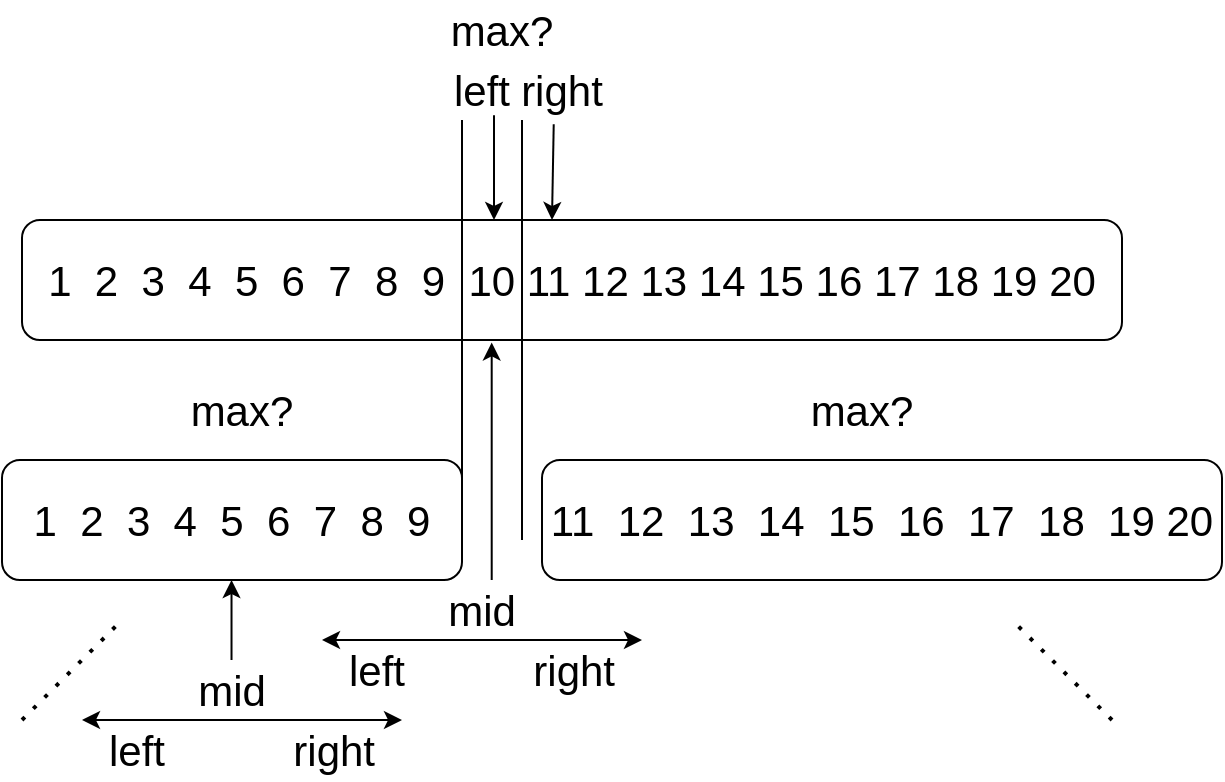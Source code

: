 <mxfile version="16.1.0" type="github" pages="16">
  <diagram id="DVGj3xG7cd-MtBqYyzDv" name="Page-1">
    <mxGraphModel dx="1522" dy="1002" grid="1" gridSize="10" guides="1" tooltips="1" connect="1" arrows="1" fold="1" page="1" pageScale="1" pageWidth="100" pageHeight="100" math="0" shadow="0">
      <root>
        <mxCell id="0" />
        <mxCell id="1" parent="0" />
        <mxCell id="o0NU1b-Tz7x4g7KN-PMa-1" value="&lt;font style=&quot;font-size: 21px&quot;&gt;1&amp;nbsp; 2&amp;nbsp; 3&amp;nbsp; 4&amp;nbsp; 5&amp;nbsp; 6&amp;nbsp; 7&amp;nbsp; 8&amp;nbsp; 9&lt;/font&gt;" style="rounded=1;whiteSpace=wrap;html=1;" parent="1" vertex="1">
          <mxGeometry x="-80" y="100" width="230" height="60" as="geometry" />
        </mxCell>
        <mxCell id="o0NU1b-Tz7x4g7KN-PMa-2" value="" style="endArrow=classic;html=1;rounded=0;fontSize=21;" parent="1" edge="1">
          <mxGeometry width="50" height="50" relative="1" as="geometry">
            <mxPoint x="34.76" y="200" as="sourcePoint" />
            <mxPoint x="34.76" y="160" as="targetPoint" />
          </mxGeometry>
        </mxCell>
        <mxCell id="o0NU1b-Tz7x4g7KN-PMa-3" value="mid" style="text;html=1;strokeColor=none;fillColor=none;align=center;verticalAlign=middle;whiteSpace=wrap;rounded=0;fontSize=21;" parent="1" vertex="1">
          <mxGeometry x="5" y="200" width="60" height="30" as="geometry" />
        </mxCell>
        <mxCell id="o0NU1b-Tz7x4g7KN-PMa-4" value="" style="endArrow=classic;startArrow=classic;html=1;rounded=0;fontSize=21;" parent="1" edge="1">
          <mxGeometry width="50" height="50" relative="1" as="geometry">
            <mxPoint x="-40" y="230" as="sourcePoint" />
            <mxPoint x="120" y="230" as="targetPoint" />
          </mxGeometry>
        </mxCell>
        <mxCell id="o0NU1b-Tz7x4g7KN-PMa-5" value="left&amp;nbsp; &amp;nbsp; &amp;nbsp; &amp;nbsp; &amp;nbsp; &amp;nbsp;right" style="text;html=1;strokeColor=none;fillColor=none;align=center;verticalAlign=middle;whiteSpace=wrap;rounded=0;fontSize=21;" parent="1" vertex="1">
          <mxGeometry x="-34" y="230" width="148" height="30" as="geometry" />
        </mxCell>
        <mxCell id="o0NU1b-Tz7x4g7KN-PMa-6" value="&lt;font style=&quot;font-size: 21px&quot;&gt;1&amp;nbsp; 2&amp;nbsp; 3&amp;nbsp; 4&amp;nbsp; 5&amp;nbsp; 6&amp;nbsp; 7&amp;nbsp; 8&amp;nbsp; 9&amp;nbsp; 10 11 12 13 14 15 16 17 18 19 20&lt;/font&gt;" style="rounded=1;whiteSpace=wrap;html=1;" parent="1" vertex="1">
          <mxGeometry x="-70" y="-20" width="550" height="60" as="geometry" />
        </mxCell>
        <mxCell id="o0NU1b-Tz7x4g7KN-PMa-7" value="" style="endArrow=none;html=1;rounded=0;fontSize=21;" parent="1" edge="1">
          <mxGeometry width="50" height="50" relative="1" as="geometry">
            <mxPoint x="150" y="140" as="sourcePoint" />
            <mxPoint x="150" y="-70" as="targetPoint" />
          </mxGeometry>
        </mxCell>
        <mxCell id="o0NU1b-Tz7x4g7KN-PMa-8" value="" style="endArrow=none;html=1;rounded=0;fontSize=21;" parent="1" edge="1">
          <mxGeometry width="50" height="50" relative="1" as="geometry">
            <mxPoint x="180" y="140" as="sourcePoint" />
            <mxPoint x="180" y="-70" as="targetPoint" />
          </mxGeometry>
        </mxCell>
        <mxCell id="o0NU1b-Tz7x4g7KN-PMa-9" value="mid" style="text;html=1;strokeColor=none;fillColor=none;align=center;verticalAlign=middle;whiteSpace=wrap;rounded=0;fontSize=21;" parent="1" vertex="1">
          <mxGeometry x="130" y="160" width="60" height="30" as="geometry" />
        </mxCell>
        <mxCell id="o0NU1b-Tz7x4g7KN-PMa-10" value="" style="endArrow=classic;html=1;rounded=0;fontSize=21;entryX=0.427;entryY=1.02;entryDx=0;entryDy=0;entryPerimeter=0;exitX=0.581;exitY=0;exitDx=0;exitDy=0;exitPerimeter=0;" parent="1" source="o0NU1b-Tz7x4g7KN-PMa-9" target="o0NU1b-Tz7x4g7KN-PMa-6" edge="1">
          <mxGeometry width="50" height="50" relative="1" as="geometry">
            <mxPoint x="160" y="140" as="sourcePoint" />
            <mxPoint x="160" y="100" as="targetPoint" />
          </mxGeometry>
        </mxCell>
        <mxCell id="o0NU1b-Tz7x4g7KN-PMa-11" value="" style="endArrow=classic;startArrow=classic;html=1;rounded=0;fontSize=21;" parent="1" edge="1">
          <mxGeometry width="50" height="50" relative="1" as="geometry">
            <mxPoint x="80" y="190" as="sourcePoint" />
            <mxPoint x="240" y="190" as="targetPoint" />
          </mxGeometry>
        </mxCell>
        <mxCell id="o0NU1b-Tz7x4g7KN-PMa-12" value="left&amp;nbsp; &amp;nbsp; &amp;nbsp; &amp;nbsp; &amp;nbsp; &amp;nbsp;right" style="text;html=1;strokeColor=none;fillColor=none;align=center;verticalAlign=middle;whiteSpace=wrap;rounded=0;fontSize=21;" parent="1" vertex="1">
          <mxGeometry x="86" y="190" width="148" height="30" as="geometry" />
        </mxCell>
        <mxCell id="o0NU1b-Tz7x4g7KN-PMa-13" value="" style="endArrow=none;dashed=1;html=1;dashPattern=1 3;strokeWidth=2;rounded=0;fontSize=21;" parent="1" edge="1">
          <mxGeometry width="50" height="50" relative="1" as="geometry">
            <mxPoint x="-70" y="230" as="sourcePoint" />
            <mxPoint x="-20" y="180" as="targetPoint" />
          </mxGeometry>
        </mxCell>
        <mxCell id="o0NU1b-Tz7x4g7KN-PMa-14" value="&lt;font style=&quot;font-size: 21px&quot;&gt;11&amp;nbsp; 12&amp;nbsp; 13&amp;nbsp; 14&amp;nbsp; 15&amp;nbsp; 16&amp;nbsp; 17&amp;nbsp; 18&amp;nbsp; 19 20&lt;/font&gt;" style="rounded=1;whiteSpace=wrap;html=1;" parent="1" vertex="1">
          <mxGeometry x="190" y="100" width="340" height="60" as="geometry" />
        </mxCell>
        <mxCell id="o0NU1b-Tz7x4g7KN-PMa-15" value="" style="endArrow=none;dashed=1;html=1;dashPattern=1 3;strokeWidth=2;rounded=0;fontSize=21;" parent="1" edge="1">
          <mxGeometry width="50" height="50" relative="1" as="geometry">
            <mxPoint x="475" y="230" as="sourcePoint" />
            <mxPoint x="425" y="180" as="targetPoint" />
          </mxGeometry>
        </mxCell>
        <mxCell id="o0NU1b-Tz7x4g7KN-PMa-16" value="" style="endArrow=classic;html=1;rounded=0;fontSize=21;" parent="1" edge="1">
          <mxGeometry width="50" height="50" relative="1" as="geometry">
            <mxPoint x="166" y="-72.381" as="sourcePoint" />
            <mxPoint x="166" y="-20" as="targetPoint" />
            <Array as="points">
              <mxPoint x="166" y="-50" />
            </Array>
          </mxGeometry>
        </mxCell>
        <mxCell id="o0NU1b-Tz7x4g7KN-PMa-17" value="" style="endArrow=classic;html=1;rounded=0;fontSize=21;entryX=0.374;entryY=0.028;entryDx=0;entryDy=0;entryPerimeter=0;exitX=0.431;exitY=1.071;exitDx=0;exitDy=0;exitPerimeter=0;" parent="1" source="o0NU1b-Tz7x4g7KN-PMa-19" edge="1">
          <mxGeometry width="50" height="50" relative="1" as="geometry">
            <mxPoint x="195" y="-60" as="sourcePoint" />
            <mxPoint x="195.0" y="-20.0" as="targetPoint" />
          </mxGeometry>
        </mxCell>
        <mxCell id="o0NU1b-Tz7x4g7KN-PMa-18" value="left" style="text;html=1;strokeColor=none;fillColor=none;align=center;verticalAlign=middle;whiteSpace=wrap;rounded=0;fontSize=21;" parent="1" vertex="1">
          <mxGeometry x="130" y="-100" width="60" height="30" as="geometry" />
        </mxCell>
        <mxCell id="o0NU1b-Tz7x4g7KN-PMa-19" value="right" style="text;html=1;strokeColor=none;fillColor=none;align=center;verticalAlign=middle;whiteSpace=wrap;rounded=0;fontSize=21;" parent="1" vertex="1">
          <mxGeometry x="170" y="-100" width="60" height="30" as="geometry" />
        </mxCell>
        <mxCell id="o0NU1b-Tz7x4g7KN-PMa-20" value="max?" style="text;html=1;strokeColor=none;fillColor=none;align=center;verticalAlign=middle;whiteSpace=wrap;rounded=0;fontSize=21;" parent="1" vertex="1">
          <mxGeometry x="10" y="60" width="60" height="30" as="geometry" />
        </mxCell>
        <mxCell id="o0NU1b-Tz7x4g7KN-PMa-21" value="max?" style="text;html=1;strokeColor=none;fillColor=none;align=center;verticalAlign=middle;whiteSpace=wrap;rounded=0;fontSize=21;" parent="1" vertex="1">
          <mxGeometry x="320" y="60" width="60" height="30" as="geometry" />
        </mxCell>
        <mxCell id="o0NU1b-Tz7x4g7KN-PMa-22" value="max?" style="text;html=1;strokeColor=none;fillColor=none;align=center;verticalAlign=middle;whiteSpace=wrap;rounded=0;fontSize=21;" parent="1" vertex="1">
          <mxGeometry x="140" y="-130" width="60" height="30" as="geometry" />
        </mxCell>
      </root>
    </mxGraphModel>
  </diagram>
  <diagram id="bwdAadu-Szg_k8UyeTxB" name="Page-2">
    <mxGraphModel dx="1485" dy="1268" grid="1" gridSize="10" guides="1" tooltips="1" connect="1" arrows="1" fold="1" page="1" pageScale="1" pageWidth="100" pageHeight="100" math="0" shadow="0">
      <root>
        <mxCell id="tGNgl5vEvo_jyVuy_n-S-0" />
        <mxCell id="tGNgl5vEvo_jyVuy_n-S-1" parent="tGNgl5vEvo_jyVuy_n-S-0" />
        <mxCell id="tGNgl5vEvo_jyVuy_n-S-10" value="mid" style="text;html=1;strokeColor=none;fillColor=none;align=center;verticalAlign=middle;whiteSpace=wrap;rounded=0;fontSize=21;" vertex="1" parent="tGNgl5vEvo_jyVuy_n-S-1">
          <mxGeometry x="79" y="-180" width="60" height="30" as="geometry" />
        </mxCell>
        <mxCell id="tGNgl5vEvo_jyVuy_n-S-11" value="" style="endArrow=classic;html=1;rounded=0;fontSize=21;entryX=0.427;entryY=1.02;entryDx=0;entryDy=0;entryPerimeter=0;" edge="1" parent="tGNgl5vEvo_jyVuy_n-S-1">
          <mxGeometry width="50" height="50" relative="1" as="geometry">
            <mxPoint x="109" y="-180" as="sourcePoint" />
            <mxPoint x="108.85" y="-199.0" as="targetPoint" />
          </mxGeometry>
        </mxCell>
        <mxCell id="tGNgl5vEvo_jyVuy_n-S-17" value="" style="endArrow=classic;html=1;rounded=0;fontSize=21;" edge="1" parent="tGNgl5vEvo_jyVuy_n-S-1">
          <mxGeometry width="50" height="50" relative="1" as="geometry">
            <mxPoint x="110" y="-502.381" as="sourcePoint" />
            <mxPoint x="110" y="-450" as="targetPoint" />
            <Array as="points">
              <mxPoint x="110" y="-480" />
            </Array>
          </mxGeometry>
        </mxCell>
        <mxCell id="tGNgl5vEvo_jyVuy_n-S-18" value="" style="endArrow=classic;html=1;rounded=0;fontSize=21;exitX=0.431;exitY=1.071;exitDx=0;exitDy=0;exitPerimeter=0;entryX=0.5;entryY=0;entryDx=0;entryDy=0;" edge="1" parent="tGNgl5vEvo_jyVuy_n-S-1" source="tGNgl5vEvo_jyVuy_n-S-20" target="tGNgl5vEvo_jyVuy_n-S-30">
          <mxGeometry width="50" height="50" relative="1" as="geometry">
            <mxPoint x="139" y="-490" as="sourcePoint" />
            <mxPoint x="154" y="-450" as="targetPoint" />
          </mxGeometry>
        </mxCell>
        <mxCell id="tGNgl5vEvo_jyVuy_n-S-19" value="left" style="text;html=1;strokeColor=none;fillColor=none;align=center;verticalAlign=middle;whiteSpace=wrap;rounded=0;fontSize=21;" vertex="1" parent="tGNgl5vEvo_jyVuy_n-S-1">
          <mxGeometry x="79" y="-530" width="60" height="30" as="geometry" />
        </mxCell>
        <mxCell id="tGNgl5vEvo_jyVuy_n-S-20" value="right" style="text;html=1;strokeColor=none;fillColor=none;align=center;verticalAlign=middle;whiteSpace=wrap;rounded=0;fontSize=21;" vertex="1" parent="tGNgl5vEvo_jyVuy_n-S-1">
          <mxGeometry x="134" y="-520" width="60" height="30" as="geometry" />
        </mxCell>
        <mxCell id="tGNgl5vEvo_jyVuy_n-S-23" value="max?" style="text;html=1;strokeColor=none;fillColor=none;align=center;verticalAlign=middle;whiteSpace=wrap;rounded=0;fontSize=21;" vertex="1" parent="tGNgl5vEvo_jyVuy_n-S-1">
          <mxGeometry x="-40" y="-440" width="60" height="30" as="geometry" />
        </mxCell>
        <mxCell id="tGNgl5vEvo_jyVuy_n-S-24" value="&lt;font style=&quot;font-size: 21px&quot;&gt;2&lt;/font&gt;" style="rounded=0;whiteSpace=wrap;html=1;" vertex="1" parent="tGNgl5vEvo_jyVuy_n-S-1">
          <mxGeometry x="-66" y="-300" width="50" height="100" as="geometry" />
        </mxCell>
        <mxCell id="tGNgl5vEvo_jyVuy_n-S-25" value="&lt;font style=&quot;font-size: 21px&quot;&gt;1&lt;/font&gt;" style="rounded=0;whiteSpace=wrap;html=1;" vertex="1" parent="tGNgl5vEvo_jyVuy_n-S-1">
          <mxGeometry x="-16" y="-250" width="50" height="50" as="geometry" />
        </mxCell>
        <mxCell id="tGNgl5vEvo_jyVuy_n-S-26" value="&lt;font style=&quot;font-size: 21px&quot;&gt;4&lt;/font&gt;" style="rounded=0;whiteSpace=wrap;html=1;" vertex="1" parent="tGNgl5vEvo_jyVuy_n-S-1">
          <mxGeometry x="34" y="-400" width="50" height="200" as="geometry" />
        </mxCell>
        <mxCell id="tGNgl5vEvo_jyVuy_n-S-27" value="&lt;font style=&quot;font-size: 21px&quot;&gt;5&lt;/font&gt;" style="rounded=0;whiteSpace=wrap;html=1;" vertex="1" parent="tGNgl5vEvo_jyVuy_n-S-1">
          <mxGeometry x="84" y="-450" width="50" height="250" as="geometry" />
        </mxCell>
        <mxCell id="tGNgl5vEvo_jyVuy_n-S-28" value="&lt;font style=&quot;font-size: 21px&quot;&gt;3&lt;/font&gt;" style="rounded=0;whiteSpace=wrap;html=1;" vertex="1" parent="tGNgl5vEvo_jyVuy_n-S-1">
          <mxGeometry x="234" y="-350" width="50" height="150" as="geometry" />
        </mxCell>
        <mxCell id="tGNgl5vEvo_jyVuy_n-S-29" value="&lt;font style=&quot;font-size: 21px&quot;&gt;3&lt;/font&gt;" style="rounded=0;whiteSpace=wrap;html=1;" vertex="1" parent="tGNgl5vEvo_jyVuy_n-S-1">
          <mxGeometry x="184" y="-350" width="50" height="150" as="geometry" />
        </mxCell>
        <mxCell id="tGNgl5vEvo_jyVuy_n-S-30" value="&lt;font style=&quot;font-size: 21px&quot;&gt;1&lt;/font&gt;" style="rounded=0;whiteSpace=wrap;html=1;" vertex="1" parent="tGNgl5vEvo_jyVuy_n-S-1">
          <mxGeometry x="134" y="-250" width="50" height="50" as="geometry" />
        </mxCell>
        <mxCell id="tGNgl5vEvo_jyVuy_n-S-32" value="&lt;font style=&quot;font-size: 21px&quot;&gt;2&lt;/font&gt;" style="rounded=0;whiteSpace=wrap;html=1;" vertex="1" parent="tGNgl5vEvo_jyVuy_n-S-1">
          <mxGeometry x="-150" y="20" width="50" height="100" as="geometry" />
        </mxCell>
        <mxCell id="tGNgl5vEvo_jyVuy_n-S-33" value="&lt;font style=&quot;font-size: 21px&quot;&gt;1&lt;/font&gt;" style="rounded=0;whiteSpace=wrap;html=1;" vertex="1" parent="tGNgl5vEvo_jyVuy_n-S-1">
          <mxGeometry x="-100" y="70" width="50" height="50" as="geometry" />
        </mxCell>
        <mxCell id="tGNgl5vEvo_jyVuy_n-S-34" value="&lt;font style=&quot;font-size: 21px&quot;&gt;4&lt;/font&gt;" style="rounded=0;whiteSpace=wrap;html=1;" vertex="1" parent="tGNgl5vEvo_jyVuy_n-S-1">
          <mxGeometry x="-50" y="-80" width="50" height="200" as="geometry" />
        </mxCell>
        <mxCell id="tGNgl5vEvo_jyVuy_n-S-35" value="&lt;font style=&quot;font-size: 21px&quot;&gt;5&lt;/font&gt;" style="rounded=0;whiteSpace=wrap;html=1;" vertex="1" parent="tGNgl5vEvo_jyVuy_n-S-1">
          <mxGeometry y="-130" width="50" height="250" as="geometry" />
        </mxCell>
        <mxCell id="tGNgl5vEvo_jyVuy_n-S-36" value="&lt;font style=&quot;font-size: 21px&quot;&gt;3&lt;/font&gt;" style="rounded=0;whiteSpace=wrap;html=1;" vertex="1" parent="tGNgl5vEvo_jyVuy_n-S-1">
          <mxGeometry x="310" y="-30" width="50" height="150" as="geometry" />
        </mxCell>
        <mxCell id="tGNgl5vEvo_jyVuy_n-S-37" value="&lt;font style=&quot;font-size: 21px&quot;&gt;3&lt;/font&gt;" style="rounded=0;whiteSpace=wrap;html=1;" vertex="1" parent="tGNgl5vEvo_jyVuy_n-S-1">
          <mxGeometry x="260" y="-30" width="50" height="150" as="geometry" />
        </mxCell>
        <mxCell id="tGNgl5vEvo_jyVuy_n-S-38" value="&lt;font style=&quot;font-size: 21px&quot;&gt;1&lt;/font&gt;" style="rounded=0;whiteSpace=wrap;html=1;" vertex="1" parent="tGNgl5vEvo_jyVuy_n-S-1">
          <mxGeometry x="210" y="70" width="50" height="50" as="geometry" />
        </mxCell>
        <mxCell id="tGNgl5vEvo_jyVuy_n-S-39" value="mid" style="text;html=1;strokeColor=none;fillColor=none;align=center;verticalAlign=middle;whiteSpace=wrap;rounded=0;fontSize=21;" vertex="1" parent="tGNgl5vEvo_jyVuy_n-S-1">
          <mxGeometry x="-105" y="139" width="60" height="30" as="geometry" />
        </mxCell>
        <mxCell id="tGNgl5vEvo_jyVuy_n-S-40" value="" style="endArrow=classic;html=1;rounded=0;fontSize=21;entryX=0.427;entryY=1.02;entryDx=0;entryDy=0;entryPerimeter=0;" edge="1" parent="tGNgl5vEvo_jyVuy_n-S-1">
          <mxGeometry width="50" height="50" relative="1" as="geometry">
            <mxPoint x="-75" y="139" as="sourcePoint" />
            <mxPoint x="-75.15" y="120" as="targetPoint" />
          </mxGeometry>
        </mxCell>
        <mxCell id="tGNgl5vEvo_jyVuy_n-S-41" value="mid" style="text;html=1;strokeColor=none;fillColor=none;align=center;verticalAlign=middle;whiteSpace=wrap;rounded=0;fontSize=21;" vertex="1" parent="tGNgl5vEvo_jyVuy_n-S-1">
          <mxGeometry x="260" y="139" width="60" height="30" as="geometry" />
        </mxCell>
        <mxCell id="tGNgl5vEvo_jyVuy_n-S-42" value="" style="endArrow=classic;html=1;rounded=0;fontSize=21;entryX=0.427;entryY=1.02;entryDx=0;entryDy=0;entryPerimeter=0;" edge="1" parent="tGNgl5vEvo_jyVuy_n-S-1">
          <mxGeometry width="50" height="50" relative="1" as="geometry">
            <mxPoint x="290" y="139" as="sourcePoint" />
            <mxPoint x="289.85" y="120" as="targetPoint" />
          </mxGeometry>
        </mxCell>
        <mxCell id="tGNgl5vEvo_jyVuy_n-S-43" value="max?" style="text;html=1;strokeColor=none;fillColor=none;align=center;verticalAlign=middle;whiteSpace=wrap;rounded=0;fontSize=21;" vertex="1" parent="tGNgl5vEvo_jyVuy_n-S-1">
          <mxGeometry x="-130" y="-60" width="60" height="30" as="geometry" />
        </mxCell>
        <mxCell id="tGNgl5vEvo_jyVuy_n-S-44" value="max?" style="text;html=1;strokeColor=none;fillColor=none;align=center;verticalAlign=middle;whiteSpace=wrap;rounded=0;fontSize=21;" vertex="1" parent="tGNgl5vEvo_jyVuy_n-S-1">
          <mxGeometry x="194" y="-70" width="60" height="30" as="geometry" />
        </mxCell>
        <mxCell id="tGNgl5vEvo_jyVuy_n-S-45" value="&lt;font style=&quot;font-size: 21px&quot;&gt;2&lt;/font&gt;" style="rounded=0;whiteSpace=wrap;html=1;" vertex="1" parent="tGNgl5vEvo_jyVuy_n-S-1">
          <mxGeometry x="-180" y="340" width="50" height="100" as="geometry" />
        </mxCell>
        <mxCell id="tGNgl5vEvo_jyVuy_n-S-46" value="&lt;font style=&quot;font-size: 21px&quot;&gt;1&lt;/font&gt;" style="rounded=0;whiteSpace=wrap;html=1;" vertex="1" parent="tGNgl5vEvo_jyVuy_n-S-1">
          <mxGeometry x="-130" y="390" width="50" height="50" as="geometry" />
        </mxCell>
        <mxCell id="tGNgl5vEvo_jyVuy_n-S-47" value="&lt;font style=&quot;font-size: 21px&quot;&gt;4&lt;/font&gt;" style="rounded=0;whiteSpace=wrap;html=1;" vertex="1" parent="tGNgl5vEvo_jyVuy_n-S-1">
          <mxGeometry x="-20" y="240" width="50" height="200" as="geometry" />
        </mxCell>
        <mxCell id="tGNgl5vEvo_jyVuy_n-S-48" value="&lt;font style=&quot;font-size: 21px&quot;&gt;5&lt;/font&gt;" style="rounded=0;whiteSpace=wrap;html=1;" vertex="1" parent="tGNgl5vEvo_jyVuy_n-S-1">
          <mxGeometry x="30" y="190" width="50" height="250" as="geometry" />
        </mxCell>
        <mxCell id="tGNgl5vEvo_jyVuy_n-S-49" value="&lt;font style=&quot;font-size: 21px&quot;&gt;3&lt;/font&gt;" style="rounded=0;whiteSpace=wrap;html=1;" vertex="1" parent="tGNgl5vEvo_jyVuy_n-S-1">
          <mxGeometry x="240" y="285" width="50" height="150" as="geometry" />
        </mxCell>
        <mxCell id="tGNgl5vEvo_jyVuy_n-S-50" value="&lt;font style=&quot;font-size: 21px&quot;&gt;1&lt;/font&gt;" style="rounded=0;whiteSpace=wrap;html=1;" vertex="1" parent="tGNgl5vEvo_jyVuy_n-S-1">
          <mxGeometry x="190" y="385" width="50" height="50" as="geometry" />
        </mxCell>
        <mxCell id="tGNgl5vEvo_jyVuy_n-S-51" value="&lt;font style=&quot;font-size: 21px&quot;&gt;3&lt;/font&gt;" style="rounded=0;whiteSpace=wrap;html=1;" vertex="1" parent="tGNgl5vEvo_jyVuy_n-S-1">
          <mxGeometry x="360" y="285" width="50" height="150" as="geometry" />
        </mxCell>
        <mxCell id="tGNgl5vEvo_jyVuy_n-S-52" value="return" style="text;html=1;strokeColor=none;fillColor=none;align=center;verticalAlign=middle;whiteSpace=wrap;rounded=0;fontSize=21;" vertex="1" parent="tGNgl5vEvo_jyVuy_n-S-1">
          <mxGeometry x="355" y="245" width="60" height="30" as="geometry" />
        </mxCell>
        <mxCell id="tGNgl5vEvo_jyVuy_n-S-53" value="max?" style="text;html=1;strokeColor=none;fillColor=none;align=center;verticalAlign=middle;whiteSpace=wrap;rounded=0;fontSize=21;" vertex="1" parent="tGNgl5vEvo_jyVuy_n-S-1">
          <mxGeometry x="204" y="245" width="60" height="30" as="geometry" />
        </mxCell>
        <mxCell id="tGNgl5vEvo_jyVuy_n-S-54" value="max?" style="text;html=1;strokeColor=none;fillColor=none;align=center;verticalAlign=middle;whiteSpace=wrap;rounded=0;fontSize=21;" vertex="1" parent="tGNgl5vEvo_jyVuy_n-S-1">
          <mxGeometry x="-80" y="265" width="60" height="30" as="geometry" />
        </mxCell>
        <mxCell id="tGNgl5vEvo_jyVuy_n-S-55" value="max?" style="text;html=1;strokeColor=none;fillColor=none;align=center;verticalAlign=middle;whiteSpace=wrap;rounded=0;fontSize=21;" vertex="1" parent="tGNgl5vEvo_jyVuy_n-S-1">
          <mxGeometry x="-230" y="285" width="60" height="30" as="geometry" />
        </mxCell>
        <mxCell id="tGNgl5vEvo_jyVuy_n-S-56" value="mid" style="text;html=1;strokeColor=none;fillColor=none;align=center;verticalAlign=middle;whiteSpace=wrap;rounded=0;fontSize=21;" vertex="1" parent="tGNgl5vEvo_jyVuy_n-S-1">
          <mxGeometry x="-185" y="464" width="60" height="30" as="geometry" />
        </mxCell>
        <mxCell id="tGNgl5vEvo_jyVuy_n-S-57" value="" style="endArrow=classic;html=1;rounded=0;fontSize=21;entryX=0.427;entryY=1.02;entryDx=0;entryDy=0;entryPerimeter=0;" edge="1" parent="tGNgl5vEvo_jyVuy_n-S-1">
          <mxGeometry width="50" height="50" relative="1" as="geometry">
            <mxPoint x="-155" y="464" as="sourcePoint" />
            <mxPoint x="-155.15" y="445" as="targetPoint" />
          </mxGeometry>
        </mxCell>
        <mxCell id="tGNgl5vEvo_jyVuy_n-S-58" value="mid" style="text;html=1;strokeColor=none;fillColor=none;align=center;verticalAlign=middle;whiteSpace=wrap;rounded=0;fontSize=21;" vertex="1" parent="tGNgl5vEvo_jyVuy_n-S-1">
          <mxGeometry x="-25" y="459" width="60" height="30" as="geometry" />
        </mxCell>
        <mxCell id="tGNgl5vEvo_jyVuy_n-S-59" value="" style="endArrow=classic;html=1;rounded=0;fontSize=21;entryX=0.427;entryY=1.02;entryDx=0;entryDy=0;entryPerimeter=0;" edge="1" parent="tGNgl5vEvo_jyVuy_n-S-1">
          <mxGeometry width="50" height="50" relative="1" as="geometry">
            <mxPoint x="5" y="459" as="sourcePoint" />
            <mxPoint x="4.85" y="440" as="targetPoint" />
          </mxGeometry>
        </mxCell>
        <mxCell id="tGNgl5vEvo_jyVuy_n-S-60" value="mid" style="text;html=1;strokeColor=none;fillColor=none;align=center;verticalAlign=middle;whiteSpace=wrap;rounded=0;fontSize=21;" vertex="1" parent="tGNgl5vEvo_jyVuy_n-S-1">
          <mxGeometry x="190" y="454" width="60" height="30" as="geometry" />
        </mxCell>
        <mxCell id="tGNgl5vEvo_jyVuy_n-S-61" value="" style="endArrow=classic;html=1;rounded=0;fontSize=21;entryX=0.427;entryY=1.02;entryDx=0;entryDy=0;entryPerimeter=0;" edge="1" parent="tGNgl5vEvo_jyVuy_n-S-1">
          <mxGeometry width="50" height="50" relative="1" as="geometry">
            <mxPoint x="220" y="454" as="sourcePoint" />
            <mxPoint x="219.85" y="435" as="targetPoint" />
          </mxGeometry>
        </mxCell>
        <mxCell id="tGNgl5vEvo_jyVuy_n-S-64" value="&lt;font style=&quot;font-size: 21px&quot;&gt;2&lt;/font&gt;" style="rounded=0;whiteSpace=wrap;html=1;" vertex="1" parent="tGNgl5vEvo_jyVuy_n-S-1">
          <mxGeometry x="-195" y="690" width="50" height="100" as="geometry" />
        </mxCell>
        <mxCell id="tGNgl5vEvo_jyVuy_n-S-65" value="&lt;font style=&quot;font-size: 21px&quot;&gt;1&lt;/font&gt;" style="rounded=0;whiteSpace=wrap;html=1;" vertex="1" parent="tGNgl5vEvo_jyVuy_n-S-1">
          <mxGeometry x="-75" y="740" width="50" height="50" as="geometry" />
        </mxCell>
        <mxCell id="tGNgl5vEvo_jyVuy_n-S-66" value="&lt;font style=&quot;font-size: 21px&quot;&gt;4&lt;/font&gt;" style="rounded=0;whiteSpace=wrap;html=1;" vertex="1" parent="tGNgl5vEvo_jyVuy_n-S-1">
          <mxGeometry x="45" y="590" width="50" height="200" as="geometry" />
        </mxCell>
        <mxCell id="tGNgl5vEvo_jyVuy_n-S-67" value="&lt;font style=&quot;font-size: 21px&quot;&gt;5&lt;/font&gt;" style="rounded=0;whiteSpace=wrap;html=1;" vertex="1" parent="tGNgl5vEvo_jyVuy_n-S-1">
          <mxGeometry x="165" y="540" width="50" height="250" as="geometry" />
        </mxCell>
        <mxCell id="tGNgl5vEvo_jyVuy_n-S-68" value="&lt;font style=&quot;font-size: 21px&quot;&gt;1&lt;/font&gt;" style="rounded=0;whiteSpace=wrap;html=1;" vertex="1" parent="tGNgl5vEvo_jyVuy_n-S-1">
          <mxGeometry x="290" y="740" width="50" height="50" as="geometry" />
        </mxCell>
        <mxCell id="tGNgl5vEvo_jyVuy_n-S-69" value="&lt;font style=&quot;font-size: 21px&quot;&gt;3&lt;/font&gt;" style="rounded=0;whiteSpace=wrap;html=1;" vertex="1" parent="tGNgl5vEvo_jyVuy_n-S-1">
          <mxGeometry x="385" y="640" width="50" height="150" as="geometry" />
        </mxCell>
        <mxCell id="tGNgl5vEvo_jyVuy_n-S-71" value="return" style="text;html=1;strokeColor=none;fillColor=none;align=center;verticalAlign=middle;whiteSpace=wrap;rounded=0;fontSize=21;" vertex="1" parent="tGNgl5vEvo_jyVuy_n-S-1">
          <mxGeometry x="380" y="600" width="60" height="30" as="geometry" />
        </mxCell>
        <mxCell id="tGNgl5vEvo_jyVuy_n-S-72" value="return" style="text;html=1;strokeColor=none;fillColor=none;align=center;verticalAlign=middle;whiteSpace=wrap;rounded=0;fontSize=21;" vertex="1" parent="tGNgl5vEvo_jyVuy_n-S-1">
          <mxGeometry x="285" y="710" width="60" height="30" as="geometry" />
        </mxCell>
        <mxCell id="tGNgl5vEvo_jyVuy_n-S-73" value="return" style="text;html=1;strokeColor=none;fillColor=none;align=center;verticalAlign=middle;whiteSpace=wrap;rounded=0;fontSize=21;" vertex="1" parent="tGNgl5vEvo_jyVuy_n-S-1">
          <mxGeometry x="160" y="510" width="60" height="30" as="geometry" />
        </mxCell>
        <mxCell id="tGNgl5vEvo_jyVuy_n-S-74" value="return" style="text;html=1;strokeColor=none;fillColor=none;align=center;verticalAlign=middle;whiteSpace=wrap;rounded=0;fontSize=21;" vertex="1" parent="tGNgl5vEvo_jyVuy_n-S-1">
          <mxGeometry x="39" y="560" width="60" height="30" as="geometry" />
        </mxCell>
        <mxCell id="tGNgl5vEvo_jyVuy_n-S-75" value="return" style="text;html=1;strokeColor=none;fillColor=none;align=center;verticalAlign=middle;whiteSpace=wrap;rounded=0;fontSize=21;" vertex="1" parent="tGNgl5vEvo_jyVuy_n-S-1">
          <mxGeometry x="-80" y="710" width="60" height="30" as="geometry" />
        </mxCell>
        <mxCell id="tGNgl5vEvo_jyVuy_n-S-76" value="return" style="text;html=1;strokeColor=none;fillColor=none;align=center;verticalAlign=middle;whiteSpace=wrap;rounded=0;fontSize=21;" vertex="1" parent="tGNgl5vEvo_jyVuy_n-S-1">
          <mxGeometry x="-200" y="660" width="60" height="30" as="geometry" />
        </mxCell>
        <mxCell id="tGNgl5vEvo_jyVuy_n-S-77" value="" style="endArrow=classic;html=1;rounded=0;fontSize=21;strokeWidth=3;" edge="1" parent="tGNgl5vEvo_jyVuy_n-S-1">
          <mxGeometry width="50" height="50" relative="1" as="geometry">
            <mxPoint x="170" y="-160" as="sourcePoint" />
            <mxPoint x="210" y="-110" as="targetPoint" />
          </mxGeometry>
        </mxCell>
        <mxCell id="tGNgl5vEvo_jyVuy_n-S-78" value="" style="endArrow=classic;html=1;rounded=0;fontSize=21;strokeWidth=3;" edge="1" parent="tGNgl5vEvo_jyVuy_n-S-1">
          <mxGeometry width="50" height="50" relative="1" as="geometry">
            <mxPoint x="40" y="-170" as="sourcePoint" />
            <mxPoint x="30" y="-140" as="targetPoint" />
          </mxGeometry>
        </mxCell>
        <mxCell id="tGNgl5vEvo_jyVuy_n-S-79" value="" style="endArrow=classic;html=1;rounded=0;fontSize=21;strokeWidth=3;" edge="1" parent="tGNgl5vEvo_jyVuy_n-S-1">
          <mxGeometry width="50" height="50" relative="1" as="geometry">
            <mxPoint x="340" y="160" as="sourcePoint" />
            <mxPoint x="360" y="220" as="targetPoint" />
          </mxGeometry>
        </mxCell>
        <mxCell id="tGNgl5vEvo_jyVuy_n-S-80" value="" style="endArrow=classic;html=1;rounded=0;fontSize=21;strokeWidth=3;" edge="1" parent="tGNgl5vEvo_jyVuy_n-S-1">
          <mxGeometry width="50" height="50" relative="1" as="geometry">
            <mxPoint x="280" y="190" as="sourcePoint" />
            <mxPoint x="275" y="230" as="targetPoint" />
          </mxGeometry>
        </mxCell>
        <mxCell id="tGNgl5vEvo_jyVuy_n-S-81" value="" style="endArrow=classic;html=1;rounded=0;fontSize=21;strokeWidth=3;" edge="1" parent="tGNgl5vEvo_jyVuy_n-S-1">
          <mxGeometry width="50" height="50" relative="1" as="geometry">
            <mxPoint x="-16" y="150" as="sourcePoint" />
            <mxPoint x="14" y="200" as="targetPoint" />
          </mxGeometry>
        </mxCell>
        <mxCell id="tGNgl5vEvo_jyVuy_n-S-82" value="" style="endArrow=classic;html=1;rounded=0;fontSize=21;strokeWidth=3;" edge="1" parent="tGNgl5vEvo_jyVuy_n-S-1">
          <mxGeometry width="50" height="50" relative="1" as="geometry">
            <mxPoint x="-92" y="190" as="sourcePoint" />
            <mxPoint x="-117.5" y="265" as="targetPoint" />
          </mxGeometry>
        </mxCell>
        <mxCell id="tGNgl5vEvo_jyVuy_n-S-83" value="" style="endArrow=classic;html=1;rounded=0;fontSize=21;strokeWidth=3;" edge="1" parent="tGNgl5vEvo_jyVuy_n-S-1">
          <mxGeometry width="50" height="50" relative="1" as="geometry">
            <mxPoint x="300" y="470" as="sourcePoint" />
            <mxPoint x="360" y="570" as="targetPoint" />
          </mxGeometry>
        </mxCell>
        <mxCell id="tGNgl5vEvo_jyVuy_n-S-84" value="" style="endArrow=classic;html=1;rounded=0;fontSize=21;strokeWidth=3;" edge="1" parent="tGNgl5vEvo_jyVuy_n-S-1">
          <mxGeometry width="50" height="50" relative="1" as="geometry">
            <mxPoint x="280" y="484" as="sourcePoint" />
            <mxPoint x="300" y="594" as="targetPoint" />
          </mxGeometry>
        </mxCell>
        <mxCell id="tGNgl5vEvo_jyVuy_n-S-85" value="" style="endArrow=classic;html=1;rounded=0;fontSize=21;strokeWidth=3;" edge="1" parent="tGNgl5vEvo_jyVuy_n-S-1">
          <mxGeometry width="50" height="50" relative="1" as="geometry">
            <mxPoint x="50" y="480" as="sourcePoint" />
            <mxPoint x="70" y="545" as="targetPoint" />
          </mxGeometry>
        </mxCell>
        <mxCell id="tGNgl5vEvo_jyVuy_n-S-86" value="" style="endArrow=classic;html=1;rounded=0;fontSize=21;strokeWidth=3;" edge="1" parent="tGNgl5vEvo_jyVuy_n-S-1">
          <mxGeometry width="50" height="50" relative="1" as="geometry">
            <mxPoint x="70" y="480" as="sourcePoint" />
            <mxPoint x="140" y="530" as="targetPoint" />
          </mxGeometry>
        </mxCell>
        <mxCell id="tGNgl5vEvo_jyVuy_n-S-87" value="" style="endArrow=classic;html=1;rounded=0;fontSize=21;strokeWidth=3;" edge="1" parent="tGNgl5vEvo_jyVuy_n-S-1">
          <mxGeometry width="50" height="50" relative="1" as="geometry">
            <mxPoint x="-90" y="492.5" as="sourcePoint" />
            <mxPoint x="-70" y="600" as="targetPoint" />
          </mxGeometry>
        </mxCell>
        <mxCell id="tGNgl5vEvo_jyVuy_n-S-88" value="" style="endArrow=classic;html=1;rounded=0;fontSize=21;strokeWidth=3;" edge="1" parent="tGNgl5vEvo_jyVuy_n-S-1">
          <mxGeometry width="50" height="50" relative="1" as="geometry">
            <mxPoint x="-130" y="510" as="sourcePoint" />
            <mxPoint x="-150" y="620" as="targetPoint" />
          </mxGeometry>
        </mxCell>
      </root>
    </mxGraphModel>
  </diagram>
  <diagram id="I9OcSKLpcd9gCpVcvDTD" name="Page-3">
    <mxGraphModel dx="981" dy="453" grid="1" gridSize="10" guides="1" tooltips="1" connect="1" arrows="1" fold="1" page="1" pageScale="1" pageWidth="100" pageHeight="100" math="0" shadow="0">
      <root>
        <mxCell id="GL4Fd3tfN5bXrPUQmdsi-0" />
        <mxCell id="GL4Fd3tfN5bXrPUQmdsi-1" parent="GL4Fd3tfN5bXrPUQmdsi-0" />
        <mxCell id="GL4Fd3tfN5bXrPUQmdsi-8" value="" style="shape=table;html=1;whiteSpace=wrap;startSize=0;container=1;collapsible=0;childLayout=tableLayout;fontSize=21;" vertex="1" parent="GL4Fd3tfN5bXrPUQmdsi-1">
          <mxGeometry x="30" y="210" width="140" height="120" as="geometry" />
        </mxCell>
        <mxCell id="GL4Fd3tfN5bXrPUQmdsi-9" value="" style="shape=partialRectangle;html=1;whiteSpace=wrap;collapsible=0;dropTarget=0;pointerEvents=0;fillColor=none;top=0;left=0;bottom=0;right=0;points=[[0,0.5],[1,0.5]];portConstraint=eastwest;fontSize=21;" vertex="1" parent="GL4Fd3tfN5bXrPUQmdsi-8">
          <mxGeometry width="140" height="40" as="geometry" />
        </mxCell>
        <mxCell id="GL4Fd3tfN5bXrPUQmdsi-10" value="" style="shape=partialRectangle;html=1;whiteSpace=wrap;connectable=0;fillColor=#dae8fc;top=0;left=0;bottom=0;right=0;overflow=hidden;pointerEvents=1;fontSize=21;strokeColor=#6c8ebf;" vertex="1" parent="GL4Fd3tfN5bXrPUQmdsi-9">
          <mxGeometry width="47" height="40" as="geometry">
            <mxRectangle width="47" height="40" as="alternateBounds" />
          </mxGeometry>
        </mxCell>
        <mxCell id="GL4Fd3tfN5bXrPUQmdsi-11" value="" style="shape=partialRectangle;html=1;whiteSpace=wrap;connectable=0;fillColor=none;top=0;left=0;bottom=0;right=0;overflow=hidden;pointerEvents=1;fontSize=21;" vertex="1" parent="GL4Fd3tfN5bXrPUQmdsi-9">
          <mxGeometry x="47" width="46" height="40" as="geometry">
            <mxRectangle width="46" height="40" as="alternateBounds" />
          </mxGeometry>
        </mxCell>
        <mxCell id="GL4Fd3tfN5bXrPUQmdsi-12" value="" style="shape=partialRectangle;html=1;whiteSpace=wrap;connectable=0;fillColor=none;top=0;left=0;bottom=0;right=0;overflow=hidden;pointerEvents=1;fontSize=21;" vertex="1" parent="GL4Fd3tfN5bXrPUQmdsi-9">
          <mxGeometry x="93" width="47" height="40" as="geometry">
            <mxRectangle width="47" height="40" as="alternateBounds" />
          </mxGeometry>
        </mxCell>
        <mxCell id="GL4Fd3tfN5bXrPUQmdsi-13" value="" style="shape=partialRectangle;html=1;whiteSpace=wrap;collapsible=0;dropTarget=0;pointerEvents=0;fillColor=none;top=0;left=0;bottom=0;right=0;points=[[0,0.5],[1,0.5]];portConstraint=eastwest;fontSize=21;" vertex="1" parent="GL4Fd3tfN5bXrPUQmdsi-8">
          <mxGeometry y="40" width="140" height="40" as="geometry" />
        </mxCell>
        <mxCell id="GL4Fd3tfN5bXrPUQmdsi-14" value="" style="shape=partialRectangle;html=1;whiteSpace=wrap;connectable=0;fillColor=none;top=0;left=0;bottom=0;right=0;overflow=hidden;pointerEvents=1;fontSize=21;" vertex="1" parent="GL4Fd3tfN5bXrPUQmdsi-13">
          <mxGeometry width="47" height="40" as="geometry">
            <mxRectangle width="47" height="40" as="alternateBounds" />
          </mxGeometry>
        </mxCell>
        <mxCell id="GL4Fd3tfN5bXrPUQmdsi-15" value="" style="shape=partialRectangle;html=1;whiteSpace=wrap;connectable=0;fillColor=none;top=0;left=0;bottom=0;right=0;overflow=hidden;pointerEvents=1;fontSize=21;" vertex="1" parent="GL4Fd3tfN5bXrPUQmdsi-13">
          <mxGeometry x="47" width="46" height="40" as="geometry">
            <mxRectangle width="46" height="40" as="alternateBounds" />
          </mxGeometry>
        </mxCell>
        <mxCell id="GL4Fd3tfN5bXrPUQmdsi-16" value="" style="shape=partialRectangle;html=1;whiteSpace=wrap;connectable=0;fillColor=none;top=0;left=0;bottom=0;right=0;overflow=hidden;pointerEvents=1;fontSize=21;" vertex="1" parent="GL4Fd3tfN5bXrPUQmdsi-13">
          <mxGeometry x="93" width="47" height="40" as="geometry">
            <mxRectangle width="47" height="40" as="alternateBounds" />
          </mxGeometry>
        </mxCell>
        <mxCell id="GL4Fd3tfN5bXrPUQmdsi-17" value="" style="shape=partialRectangle;html=1;whiteSpace=wrap;collapsible=0;dropTarget=0;pointerEvents=0;fillColor=none;top=0;left=0;bottom=0;right=0;points=[[0,0.5],[1,0.5]];portConstraint=eastwest;fontSize=21;" vertex="1" parent="GL4Fd3tfN5bXrPUQmdsi-8">
          <mxGeometry y="80" width="140" height="40" as="geometry" />
        </mxCell>
        <mxCell id="GL4Fd3tfN5bXrPUQmdsi-18" value="" style="shape=partialRectangle;html=1;whiteSpace=wrap;connectable=0;fillColor=none;top=0;left=0;bottom=0;right=0;overflow=hidden;pointerEvents=1;fontSize=21;" vertex="1" parent="GL4Fd3tfN5bXrPUQmdsi-17">
          <mxGeometry width="47" height="40" as="geometry">
            <mxRectangle width="47" height="40" as="alternateBounds" />
          </mxGeometry>
        </mxCell>
        <mxCell id="GL4Fd3tfN5bXrPUQmdsi-19" value="" style="shape=partialRectangle;html=1;whiteSpace=wrap;connectable=0;fillColor=none;top=0;left=0;bottom=0;right=0;overflow=hidden;pointerEvents=1;fontSize=21;" vertex="1" parent="GL4Fd3tfN5bXrPUQmdsi-17">
          <mxGeometry x="47" width="46" height="40" as="geometry">
            <mxRectangle width="46" height="40" as="alternateBounds" />
          </mxGeometry>
        </mxCell>
        <mxCell id="GL4Fd3tfN5bXrPUQmdsi-20" value="" style="shape=partialRectangle;html=1;whiteSpace=wrap;connectable=0;top=0;left=0;bottom=0;right=0;overflow=hidden;pointerEvents=1;fontSize=21;fillColor=none;" vertex="1" parent="GL4Fd3tfN5bXrPUQmdsi-17">
          <mxGeometry x="93" width="47" height="40" as="geometry">
            <mxRectangle width="47" height="40" as="alternateBounds" />
          </mxGeometry>
        </mxCell>
        <mxCell id="GL4Fd3tfN5bXrPUQmdsi-21" value="" style="shape=table;html=1;whiteSpace=wrap;startSize=0;container=1;collapsible=0;childLayout=tableLayout;fontSize=21;" vertex="1" parent="GL4Fd3tfN5bXrPUQmdsi-1">
          <mxGeometry x="170" y="210" width="140" height="120" as="geometry" />
        </mxCell>
        <mxCell id="GL4Fd3tfN5bXrPUQmdsi-22" value="" style="shape=partialRectangle;html=1;whiteSpace=wrap;collapsible=0;dropTarget=0;pointerEvents=0;fillColor=none;top=0;left=0;bottom=0;right=0;points=[[0,0.5],[1,0.5]];portConstraint=eastwest;fontSize=21;" vertex="1" parent="GL4Fd3tfN5bXrPUQmdsi-21">
          <mxGeometry width="140" height="40" as="geometry" />
        </mxCell>
        <mxCell id="GL4Fd3tfN5bXrPUQmdsi-23" value="" style="shape=partialRectangle;html=1;whiteSpace=wrap;connectable=0;fillColor=#dae8fc;top=0;left=0;bottom=0;right=0;overflow=hidden;pointerEvents=1;fontSize=21;strokeColor=#6c8ebf;" vertex="1" parent="GL4Fd3tfN5bXrPUQmdsi-22">
          <mxGeometry width="47" height="40" as="geometry">
            <mxRectangle width="47" height="40" as="alternateBounds" />
          </mxGeometry>
        </mxCell>
        <mxCell id="GL4Fd3tfN5bXrPUQmdsi-24" value="" style="shape=partialRectangle;html=1;whiteSpace=wrap;connectable=0;fillColor=none;top=0;left=0;bottom=0;right=0;overflow=hidden;pointerEvents=1;fontSize=21;" vertex="1" parent="GL4Fd3tfN5bXrPUQmdsi-22">
          <mxGeometry x="47" width="46" height="40" as="geometry">
            <mxRectangle width="46" height="40" as="alternateBounds" />
          </mxGeometry>
        </mxCell>
        <mxCell id="GL4Fd3tfN5bXrPUQmdsi-25" value="" style="shape=partialRectangle;html=1;whiteSpace=wrap;connectable=0;fillColor=none;top=0;left=0;bottom=0;right=0;overflow=hidden;pointerEvents=1;fontSize=21;" vertex="1" parent="GL4Fd3tfN5bXrPUQmdsi-22">
          <mxGeometry x="93" width="47" height="40" as="geometry">
            <mxRectangle width="47" height="40" as="alternateBounds" />
          </mxGeometry>
        </mxCell>
        <mxCell id="GL4Fd3tfN5bXrPUQmdsi-26" value="" style="shape=partialRectangle;html=1;whiteSpace=wrap;collapsible=0;dropTarget=0;pointerEvents=0;fillColor=none;top=0;left=0;bottom=0;right=0;points=[[0,0.5],[1,0.5]];portConstraint=eastwest;fontSize=21;" vertex="1" parent="GL4Fd3tfN5bXrPUQmdsi-21">
          <mxGeometry y="40" width="140" height="40" as="geometry" />
        </mxCell>
        <mxCell id="GL4Fd3tfN5bXrPUQmdsi-27" value="" style="shape=partialRectangle;html=1;whiteSpace=wrap;connectable=0;fillColor=none;top=0;left=0;bottom=0;right=0;overflow=hidden;pointerEvents=1;fontSize=21;" vertex="1" parent="GL4Fd3tfN5bXrPUQmdsi-26">
          <mxGeometry width="47" height="40" as="geometry">
            <mxRectangle width="47" height="40" as="alternateBounds" />
          </mxGeometry>
        </mxCell>
        <mxCell id="GL4Fd3tfN5bXrPUQmdsi-28" value="" style="shape=partialRectangle;html=1;whiteSpace=wrap;connectable=0;fillColor=none;top=0;left=0;bottom=0;right=0;overflow=hidden;pointerEvents=1;fontSize=21;" vertex="1" parent="GL4Fd3tfN5bXrPUQmdsi-26">
          <mxGeometry x="47" width="46" height="40" as="geometry">
            <mxRectangle width="46" height="40" as="alternateBounds" />
          </mxGeometry>
        </mxCell>
        <mxCell id="GL4Fd3tfN5bXrPUQmdsi-29" value="" style="shape=partialRectangle;html=1;whiteSpace=wrap;connectable=0;fillColor=none;top=0;left=0;bottom=0;right=0;overflow=hidden;pointerEvents=1;fontSize=21;" vertex="1" parent="GL4Fd3tfN5bXrPUQmdsi-26">
          <mxGeometry x="93" width="47" height="40" as="geometry">
            <mxRectangle width="47" height="40" as="alternateBounds" />
          </mxGeometry>
        </mxCell>
        <mxCell id="GL4Fd3tfN5bXrPUQmdsi-30" value="" style="shape=partialRectangle;html=1;whiteSpace=wrap;collapsible=0;dropTarget=0;pointerEvents=0;fillColor=none;top=0;left=0;bottom=0;right=0;points=[[0,0.5],[1,0.5]];portConstraint=eastwest;fontSize=21;" vertex="1" parent="GL4Fd3tfN5bXrPUQmdsi-21">
          <mxGeometry y="80" width="140" height="40" as="geometry" />
        </mxCell>
        <mxCell id="GL4Fd3tfN5bXrPUQmdsi-31" value="" style="shape=partialRectangle;html=1;whiteSpace=wrap;connectable=0;fillColor=none;top=0;left=0;bottom=0;right=0;overflow=hidden;pointerEvents=1;fontSize=21;" vertex="1" parent="GL4Fd3tfN5bXrPUQmdsi-30">
          <mxGeometry width="47" height="40" as="geometry">
            <mxRectangle width="47" height="40" as="alternateBounds" />
          </mxGeometry>
        </mxCell>
        <mxCell id="GL4Fd3tfN5bXrPUQmdsi-32" value="" style="shape=partialRectangle;html=1;whiteSpace=wrap;connectable=0;fillColor=none;top=0;left=0;bottom=0;right=0;overflow=hidden;pointerEvents=1;fontSize=21;" vertex="1" parent="GL4Fd3tfN5bXrPUQmdsi-30">
          <mxGeometry x="47" width="46" height="40" as="geometry">
            <mxRectangle width="46" height="40" as="alternateBounds" />
          </mxGeometry>
        </mxCell>
        <mxCell id="GL4Fd3tfN5bXrPUQmdsi-33" value="" style="shape=partialRectangle;html=1;whiteSpace=wrap;connectable=0;fillColor=#f8cecc;top=0;left=0;bottom=0;right=0;overflow=hidden;pointerEvents=1;fontSize=21;strokeColor=#b85450;" vertex="1" parent="GL4Fd3tfN5bXrPUQmdsi-30">
          <mxGeometry x="93" width="47" height="40" as="geometry">
            <mxRectangle width="47" height="40" as="alternateBounds" />
          </mxGeometry>
        </mxCell>
        <mxCell id="GL4Fd3tfN5bXrPUQmdsi-34" value="" style="shape=table;html=1;whiteSpace=wrap;startSize=0;container=1;collapsible=0;childLayout=tableLayout;fontSize=21;" vertex="1" parent="GL4Fd3tfN5bXrPUQmdsi-1">
          <mxGeometry x="310" y="210" width="140" height="120" as="geometry" />
        </mxCell>
        <mxCell id="GL4Fd3tfN5bXrPUQmdsi-35" value="" style="shape=partialRectangle;html=1;whiteSpace=wrap;collapsible=0;dropTarget=0;pointerEvents=0;fillColor=none;top=0;left=0;bottom=0;right=0;points=[[0,0.5],[1,0.5]];portConstraint=eastwest;fontSize=21;" vertex="1" parent="GL4Fd3tfN5bXrPUQmdsi-34">
          <mxGeometry width="140" height="40" as="geometry" />
        </mxCell>
        <mxCell id="GL4Fd3tfN5bXrPUQmdsi-36" value="" style="shape=partialRectangle;html=1;whiteSpace=wrap;connectable=0;fillColor=#dae8fc;top=0;left=0;bottom=0;right=0;overflow=hidden;pointerEvents=1;fontSize=21;strokeColor=#6c8ebf;" vertex="1" parent="GL4Fd3tfN5bXrPUQmdsi-35">
          <mxGeometry width="47" height="40" as="geometry">
            <mxRectangle width="47" height="40" as="alternateBounds" />
          </mxGeometry>
        </mxCell>
        <mxCell id="GL4Fd3tfN5bXrPUQmdsi-37" value="" style="shape=partialRectangle;html=1;whiteSpace=wrap;connectable=0;fillColor=none;top=0;left=0;bottom=0;right=0;overflow=hidden;pointerEvents=1;fontSize=21;" vertex="1" parent="GL4Fd3tfN5bXrPUQmdsi-35">
          <mxGeometry x="47" width="46" height="40" as="geometry">
            <mxRectangle width="46" height="40" as="alternateBounds" />
          </mxGeometry>
        </mxCell>
        <mxCell id="GL4Fd3tfN5bXrPUQmdsi-38" value="" style="shape=partialRectangle;html=1;whiteSpace=wrap;connectable=0;fillColor=none;top=0;left=0;bottom=0;right=0;overflow=hidden;pointerEvents=1;fontSize=21;" vertex="1" parent="GL4Fd3tfN5bXrPUQmdsi-35">
          <mxGeometry x="93" width="47" height="40" as="geometry">
            <mxRectangle width="47" height="40" as="alternateBounds" />
          </mxGeometry>
        </mxCell>
        <mxCell id="GL4Fd3tfN5bXrPUQmdsi-39" value="" style="shape=partialRectangle;html=1;whiteSpace=wrap;collapsible=0;dropTarget=0;pointerEvents=0;fillColor=none;top=0;left=0;bottom=0;right=0;points=[[0,0.5],[1,0.5]];portConstraint=eastwest;fontSize=21;" vertex="1" parent="GL4Fd3tfN5bXrPUQmdsi-34">
          <mxGeometry y="40" width="140" height="40" as="geometry" />
        </mxCell>
        <mxCell id="GL4Fd3tfN5bXrPUQmdsi-40" value="" style="shape=partialRectangle;html=1;whiteSpace=wrap;connectable=0;fillColor=none;top=0;left=0;bottom=0;right=0;overflow=hidden;pointerEvents=1;fontSize=21;" vertex="1" parent="GL4Fd3tfN5bXrPUQmdsi-39">
          <mxGeometry width="47" height="40" as="geometry">
            <mxRectangle width="47" height="40" as="alternateBounds" />
          </mxGeometry>
        </mxCell>
        <mxCell id="GL4Fd3tfN5bXrPUQmdsi-41" value="" style="shape=partialRectangle;html=1;whiteSpace=wrap;connectable=0;fillColor=none;top=0;left=0;bottom=0;right=0;overflow=hidden;pointerEvents=1;fontSize=21;" vertex="1" parent="GL4Fd3tfN5bXrPUQmdsi-39">
          <mxGeometry x="47" width="46" height="40" as="geometry">
            <mxRectangle width="46" height="40" as="alternateBounds" />
          </mxGeometry>
        </mxCell>
        <mxCell id="GL4Fd3tfN5bXrPUQmdsi-42" value="" style="shape=partialRectangle;html=1;whiteSpace=wrap;connectable=0;fillColor=none;top=0;left=0;bottom=0;right=0;overflow=hidden;pointerEvents=1;fontSize=21;" vertex="1" parent="GL4Fd3tfN5bXrPUQmdsi-39">
          <mxGeometry x="93" width="47" height="40" as="geometry">
            <mxRectangle width="47" height="40" as="alternateBounds" />
          </mxGeometry>
        </mxCell>
        <mxCell id="GL4Fd3tfN5bXrPUQmdsi-43" value="" style="shape=partialRectangle;html=1;whiteSpace=wrap;collapsible=0;dropTarget=0;pointerEvents=0;fillColor=none;top=0;left=0;bottom=0;right=0;points=[[0,0.5],[1,0.5]];portConstraint=eastwest;fontSize=21;" vertex="1" parent="GL4Fd3tfN5bXrPUQmdsi-34">
          <mxGeometry y="80" width="140" height="40" as="geometry" />
        </mxCell>
        <mxCell id="GL4Fd3tfN5bXrPUQmdsi-44" value="" style="shape=partialRectangle;html=1;whiteSpace=wrap;connectable=0;fillColor=none;top=0;left=0;bottom=0;right=0;overflow=hidden;pointerEvents=1;fontSize=21;" vertex="1" parent="GL4Fd3tfN5bXrPUQmdsi-43">
          <mxGeometry width="47" height="40" as="geometry">
            <mxRectangle width="47" height="40" as="alternateBounds" />
          </mxGeometry>
        </mxCell>
        <mxCell id="GL4Fd3tfN5bXrPUQmdsi-45" value="" style="shape=partialRectangle;html=1;whiteSpace=wrap;connectable=0;fillColor=none;top=0;left=0;bottom=0;right=0;overflow=hidden;pointerEvents=1;fontSize=21;" vertex="1" parent="GL4Fd3tfN5bXrPUQmdsi-43">
          <mxGeometry x="47" width="46" height="40" as="geometry">
            <mxRectangle width="46" height="40" as="alternateBounds" />
          </mxGeometry>
        </mxCell>
        <mxCell id="GL4Fd3tfN5bXrPUQmdsi-46" value="" style="shape=partialRectangle;html=1;whiteSpace=wrap;connectable=0;fillColor=none;top=0;left=0;bottom=0;right=0;overflow=hidden;pointerEvents=1;fontSize=21;" vertex="1" parent="GL4Fd3tfN5bXrPUQmdsi-43">
          <mxGeometry x="93" width="47" height="40" as="geometry">
            <mxRectangle width="47" height="40" as="alternateBounds" />
          </mxGeometry>
        </mxCell>
        <mxCell id="GL4Fd3tfN5bXrPUQmdsi-47" value="" style="shape=table;html=1;whiteSpace=wrap;startSize=0;container=1;collapsible=0;childLayout=tableLayout;fontSize=21;" vertex="1" parent="GL4Fd3tfN5bXrPUQmdsi-1">
          <mxGeometry x="30" y="330" width="140" height="120" as="geometry" />
        </mxCell>
        <mxCell id="GL4Fd3tfN5bXrPUQmdsi-48" value="" style="shape=partialRectangle;html=1;whiteSpace=wrap;collapsible=0;dropTarget=0;pointerEvents=0;fillColor=none;top=0;left=0;bottom=0;right=0;points=[[0,0.5],[1,0.5]];portConstraint=eastwest;fontSize=21;" vertex="1" parent="GL4Fd3tfN5bXrPUQmdsi-47">
          <mxGeometry width="140" height="40" as="geometry" />
        </mxCell>
        <mxCell id="GL4Fd3tfN5bXrPUQmdsi-49" value="" style="shape=partialRectangle;html=1;whiteSpace=wrap;connectable=0;fillColor=#dae8fc;top=0;left=0;bottom=0;right=0;overflow=hidden;pointerEvents=1;fontSize=21;strokeColor=#6c8ebf;" vertex="1" parent="GL4Fd3tfN5bXrPUQmdsi-48">
          <mxGeometry width="47" height="40" as="geometry">
            <mxRectangle width="47" height="40" as="alternateBounds" />
          </mxGeometry>
        </mxCell>
        <mxCell id="GL4Fd3tfN5bXrPUQmdsi-50" value="" style="shape=partialRectangle;html=1;whiteSpace=wrap;connectable=0;fillColor=none;top=0;left=0;bottom=0;right=0;overflow=hidden;pointerEvents=1;fontSize=21;" vertex="1" parent="GL4Fd3tfN5bXrPUQmdsi-48">
          <mxGeometry x="47" width="46" height="40" as="geometry">
            <mxRectangle width="46" height="40" as="alternateBounds" />
          </mxGeometry>
        </mxCell>
        <mxCell id="GL4Fd3tfN5bXrPUQmdsi-51" value="" style="shape=partialRectangle;html=1;whiteSpace=wrap;connectable=0;fillColor=none;top=0;left=0;bottom=0;right=0;overflow=hidden;pointerEvents=1;fontSize=21;" vertex="1" parent="GL4Fd3tfN5bXrPUQmdsi-48">
          <mxGeometry x="93" width="47" height="40" as="geometry">
            <mxRectangle width="47" height="40" as="alternateBounds" />
          </mxGeometry>
        </mxCell>
        <mxCell id="GL4Fd3tfN5bXrPUQmdsi-52" value="" style="shape=partialRectangle;html=1;whiteSpace=wrap;collapsible=0;dropTarget=0;pointerEvents=0;fillColor=none;top=0;left=0;bottom=0;right=0;points=[[0,0.5],[1,0.5]];portConstraint=eastwest;fontSize=21;" vertex="1" parent="GL4Fd3tfN5bXrPUQmdsi-47">
          <mxGeometry y="40" width="140" height="40" as="geometry" />
        </mxCell>
        <mxCell id="GL4Fd3tfN5bXrPUQmdsi-53" value="" style="shape=partialRectangle;html=1;whiteSpace=wrap;connectable=0;fillColor=none;top=0;left=0;bottom=0;right=0;overflow=hidden;pointerEvents=1;fontSize=21;" vertex="1" parent="GL4Fd3tfN5bXrPUQmdsi-52">
          <mxGeometry width="47" height="40" as="geometry">
            <mxRectangle width="47" height="40" as="alternateBounds" />
          </mxGeometry>
        </mxCell>
        <mxCell id="GL4Fd3tfN5bXrPUQmdsi-54" value="" style="shape=partialRectangle;html=1;whiteSpace=wrap;connectable=0;fillColor=none;top=0;left=0;bottom=0;right=0;overflow=hidden;pointerEvents=1;fontSize=21;" vertex="1" parent="GL4Fd3tfN5bXrPUQmdsi-52">
          <mxGeometry x="47" width="46" height="40" as="geometry">
            <mxRectangle width="46" height="40" as="alternateBounds" />
          </mxGeometry>
        </mxCell>
        <mxCell id="GL4Fd3tfN5bXrPUQmdsi-55" value="" style="shape=partialRectangle;html=1;whiteSpace=wrap;connectable=0;fillColor=none;top=0;left=0;bottom=0;right=0;overflow=hidden;pointerEvents=1;fontSize=21;" vertex="1" parent="GL4Fd3tfN5bXrPUQmdsi-52">
          <mxGeometry x="93" width="47" height="40" as="geometry">
            <mxRectangle width="47" height="40" as="alternateBounds" />
          </mxGeometry>
        </mxCell>
        <mxCell id="GL4Fd3tfN5bXrPUQmdsi-56" value="" style="shape=partialRectangle;html=1;whiteSpace=wrap;collapsible=0;dropTarget=0;pointerEvents=0;fillColor=none;top=0;left=0;bottom=0;right=0;points=[[0,0.5],[1,0.5]];portConstraint=eastwest;fontSize=21;" vertex="1" parent="GL4Fd3tfN5bXrPUQmdsi-47">
          <mxGeometry y="80" width="140" height="40" as="geometry" />
        </mxCell>
        <mxCell id="GL4Fd3tfN5bXrPUQmdsi-57" value="" style="shape=partialRectangle;html=1;whiteSpace=wrap;connectable=0;fillColor=none;top=0;left=0;bottom=0;right=0;overflow=hidden;pointerEvents=1;fontSize=21;" vertex="1" parent="GL4Fd3tfN5bXrPUQmdsi-56">
          <mxGeometry width="47" height="40" as="geometry">
            <mxRectangle width="47" height="40" as="alternateBounds" />
          </mxGeometry>
        </mxCell>
        <mxCell id="GL4Fd3tfN5bXrPUQmdsi-58" value="" style="shape=partialRectangle;html=1;whiteSpace=wrap;connectable=0;fillColor=none;top=0;left=0;bottom=0;right=0;overflow=hidden;pointerEvents=1;fontSize=21;" vertex="1" parent="GL4Fd3tfN5bXrPUQmdsi-56">
          <mxGeometry x="47" width="46" height="40" as="geometry">
            <mxRectangle width="46" height="40" as="alternateBounds" />
          </mxGeometry>
        </mxCell>
        <mxCell id="GL4Fd3tfN5bXrPUQmdsi-59" value="" style="shape=partialRectangle;html=1;whiteSpace=wrap;connectable=0;fillColor=none;top=0;left=0;bottom=0;right=0;overflow=hidden;pointerEvents=1;fontSize=21;" vertex="1" parent="GL4Fd3tfN5bXrPUQmdsi-56">
          <mxGeometry x="93" width="47" height="40" as="geometry">
            <mxRectangle width="47" height="40" as="alternateBounds" />
          </mxGeometry>
        </mxCell>
        <mxCell id="GL4Fd3tfN5bXrPUQmdsi-60" value="" style="shape=table;html=1;whiteSpace=wrap;startSize=0;container=1;collapsible=0;childLayout=tableLayout;fontSize=21;" vertex="1" parent="GL4Fd3tfN5bXrPUQmdsi-1">
          <mxGeometry x="170" y="330" width="140" height="120" as="geometry" />
        </mxCell>
        <mxCell id="GL4Fd3tfN5bXrPUQmdsi-61" value="" style="shape=partialRectangle;html=1;whiteSpace=wrap;collapsible=0;dropTarget=0;pointerEvents=0;fillColor=none;top=0;left=0;bottom=0;right=0;points=[[0,0.5],[1,0.5]];portConstraint=eastwest;fontSize=21;" vertex="1" parent="GL4Fd3tfN5bXrPUQmdsi-60">
          <mxGeometry width="140" height="40" as="geometry" />
        </mxCell>
        <mxCell id="GL4Fd3tfN5bXrPUQmdsi-62" value="" style="shape=partialRectangle;html=1;whiteSpace=wrap;connectable=0;fillColor=#dae8fc;top=0;left=0;bottom=0;right=0;overflow=hidden;pointerEvents=1;fontSize=21;strokeColor=#6c8ebf;" vertex="1" parent="GL4Fd3tfN5bXrPUQmdsi-61">
          <mxGeometry width="47" height="40" as="geometry">
            <mxRectangle width="47" height="40" as="alternateBounds" />
          </mxGeometry>
        </mxCell>
        <mxCell id="GL4Fd3tfN5bXrPUQmdsi-63" value="" style="shape=partialRectangle;html=1;whiteSpace=wrap;connectable=0;fillColor=none;top=0;left=0;bottom=0;right=0;overflow=hidden;pointerEvents=1;fontSize=21;" vertex="1" parent="GL4Fd3tfN5bXrPUQmdsi-61">
          <mxGeometry x="47" width="46" height="40" as="geometry">
            <mxRectangle width="46" height="40" as="alternateBounds" />
          </mxGeometry>
        </mxCell>
        <mxCell id="GL4Fd3tfN5bXrPUQmdsi-64" value="" style="shape=partialRectangle;html=1;whiteSpace=wrap;connectable=0;fillColor=none;top=0;left=0;bottom=0;right=0;overflow=hidden;pointerEvents=1;fontSize=21;" vertex="1" parent="GL4Fd3tfN5bXrPUQmdsi-61">
          <mxGeometry x="93" width="47" height="40" as="geometry">
            <mxRectangle width="47" height="40" as="alternateBounds" />
          </mxGeometry>
        </mxCell>
        <mxCell id="GL4Fd3tfN5bXrPUQmdsi-65" value="" style="shape=partialRectangle;html=1;whiteSpace=wrap;collapsible=0;dropTarget=0;pointerEvents=0;fillColor=none;top=0;left=0;bottom=0;right=0;points=[[0,0.5],[1,0.5]];portConstraint=eastwest;fontSize=21;" vertex="1" parent="GL4Fd3tfN5bXrPUQmdsi-60">
          <mxGeometry y="40" width="140" height="40" as="geometry" />
        </mxCell>
        <mxCell id="GL4Fd3tfN5bXrPUQmdsi-66" value="" style="shape=partialRectangle;html=1;whiteSpace=wrap;connectable=0;fillColor=none;top=0;left=0;bottom=0;right=0;overflow=hidden;pointerEvents=1;fontSize=21;" vertex="1" parent="GL4Fd3tfN5bXrPUQmdsi-65">
          <mxGeometry width="47" height="40" as="geometry">
            <mxRectangle width="47" height="40" as="alternateBounds" />
          </mxGeometry>
        </mxCell>
        <mxCell id="GL4Fd3tfN5bXrPUQmdsi-67" value="" style="shape=partialRectangle;html=1;whiteSpace=wrap;connectable=0;fillColor=none;top=0;left=0;bottom=0;right=0;overflow=hidden;pointerEvents=1;fontSize=21;" vertex="1" parent="GL4Fd3tfN5bXrPUQmdsi-65">
          <mxGeometry x="47" width="46" height="40" as="geometry">
            <mxRectangle width="46" height="40" as="alternateBounds" />
          </mxGeometry>
        </mxCell>
        <mxCell id="GL4Fd3tfN5bXrPUQmdsi-68" value="" style="shape=partialRectangle;html=1;whiteSpace=wrap;connectable=0;fillColor=none;top=0;left=0;bottom=0;right=0;overflow=hidden;pointerEvents=1;fontSize=21;" vertex="1" parent="GL4Fd3tfN5bXrPUQmdsi-65">
          <mxGeometry x="93" width="47" height="40" as="geometry">
            <mxRectangle width="47" height="40" as="alternateBounds" />
          </mxGeometry>
        </mxCell>
        <mxCell id="GL4Fd3tfN5bXrPUQmdsi-69" value="" style="shape=partialRectangle;html=1;whiteSpace=wrap;collapsible=0;dropTarget=0;pointerEvents=0;fillColor=none;top=0;left=0;bottom=0;right=0;points=[[0,0.5],[1,0.5]];portConstraint=eastwest;fontSize=21;" vertex="1" parent="GL4Fd3tfN5bXrPUQmdsi-60">
          <mxGeometry y="80" width="140" height="40" as="geometry" />
        </mxCell>
        <mxCell id="GL4Fd3tfN5bXrPUQmdsi-70" value="" style="shape=partialRectangle;html=1;whiteSpace=wrap;connectable=0;fillColor=none;top=0;left=0;bottom=0;right=0;overflow=hidden;pointerEvents=1;fontSize=21;" vertex="1" parent="GL4Fd3tfN5bXrPUQmdsi-69">
          <mxGeometry width="47" height="40" as="geometry">
            <mxRectangle width="47" height="40" as="alternateBounds" />
          </mxGeometry>
        </mxCell>
        <mxCell id="GL4Fd3tfN5bXrPUQmdsi-71" value="" style="shape=partialRectangle;html=1;whiteSpace=wrap;connectable=0;fillColor=none;top=0;left=0;bottom=0;right=0;overflow=hidden;pointerEvents=1;fontSize=21;" vertex="1" parent="GL4Fd3tfN5bXrPUQmdsi-69">
          <mxGeometry x="47" width="46" height="40" as="geometry">
            <mxRectangle width="46" height="40" as="alternateBounds" />
          </mxGeometry>
        </mxCell>
        <mxCell id="GL4Fd3tfN5bXrPUQmdsi-72" value="" style="shape=partialRectangle;html=1;whiteSpace=wrap;connectable=0;fillColor=none;top=0;left=0;bottom=0;right=0;overflow=hidden;pointerEvents=1;fontSize=21;" vertex="1" parent="GL4Fd3tfN5bXrPUQmdsi-69">
          <mxGeometry x="93" width="47" height="40" as="geometry">
            <mxRectangle width="47" height="40" as="alternateBounds" />
          </mxGeometry>
        </mxCell>
        <mxCell id="GL4Fd3tfN5bXrPUQmdsi-73" value="" style="shape=table;html=1;whiteSpace=wrap;startSize=0;container=1;collapsible=0;childLayout=tableLayout;fontSize=21;" vertex="1" parent="GL4Fd3tfN5bXrPUQmdsi-1">
          <mxGeometry x="310" y="330" width="140" height="120" as="geometry" />
        </mxCell>
        <mxCell id="GL4Fd3tfN5bXrPUQmdsi-74" value="" style="shape=partialRectangle;html=1;whiteSpace=wrap;collapsible=0;dropTarget=0;pointerEvents=0;fillColor=none;top=0;left=0;bottom=0;right=0;points=[[0,0.5],[1,0.5]];portConstraint=eastwest;fontSize=21;" vertex="1" parent="GL4Fd3tfN5bXrPUQmdsi-73">
          <mxGeometry width="140" height="40" as="geometry" />
        </mxCell>
        <mxCell id="GL4Fd3tfN5bXrPUQmdsi-75" value="" style="shape=partialRectangle;html=1;whiteSpace=wrap;connectable=0;fillColor=#dae8fc;top=0;left=0;bottom=0;right=0;overflow=hidden;pointerEvents=1;fontSize=21;strokeColor=#6c8ebf;" vertex="1" parent="GL4Fd3tfN5bXrPUQmdsi-74">
          <mxGeometry width="47" height="40" as="geometry">
            <mxRectangle width="47" height="40" as="alternateBounds" />
          </mxGeometry>
        </mxCell>
        <mxCell id="GL4Fd3tfN5bXrPUQmdsi-76" value="" style="shape=partialRectangle;html=1;whiteSpace=wrap;connectable=0;fillColor=none;top=0;left=0;bottom=0;right=0;overflow=hidden;pointerEvents=1;fontSize=21;" vertex="1" parent="GL4Fd3tfN5bXrPUQmdsi-74">
          <mxGeometry x="47" width="46" height="40" as="geometry">
            <mxRectangle width="46" height="40" as="alternateBounds" />
          </mxGeometry>
        </mxCell>
        <mxCell id="GL4Fd3tfN5bXrPUQmdsi-77" value="" style="shape=partialRectangle;html=1;whiteSpace=wrap;connectable=0;fillColor=none;top=0;left=0;bottom=0;right=0;overflow=hidden;pointerEvents=1;fontSize=21;" vertex="1" parent="GL4Fd3tfN5bXrPUQmdsi-74">
          <mxGeometry x="93" width="47" height="40" as="geometry">
            <mxRectangle width="47" height="40" as="alternateBounds" />
          </mxGeometry>
        </mxCell>
        <mxCell id="GL4Fd3tfN5bXrPUQmdsi-78" value="" style="shape=partialRectangle;html=1;whiteSpace=wrap;collapsible=0;dropTarget=0;pointerEvents=0;fillColor=none;top=0;left=0;bottom=0;right=0;points=[[0,0.5],[1,0.5]];portConstraint=eastwest;fontSize=21;" vertex="1" parent="GL4Fd3tfN5bXrPUQmdsi-73">
          <mxGeometry y="40" width="140" height="40" as="geometry" />
        </mxCell>
        <mxCell id="GL4Fd3tfN5bXrPUQmdsi-79" value="" style="shape=partialRectangle;html=1;whiteSpace=wrap;connectable=0;fillColor=none;top=0;left=0;bottom=0;right=0;overflow=hidden;pointerEvents=1;fontSize=21;" vertex="1" parent="GL4Fd3tfN5bXrPUQmdsi-78">
          <mxGeometry width="47" height="40" as="geometry">
            <mxRectangle width="47" height="40" as="alternateBounds" />
          </mxGeometry>
        </mxCell>
        <mxCell id="GL4Fd3tfN5bXrPUQmdsi-80" value="" style="shape=partialRectangle;html=1;whiteSpace=wrap;connectable=0;fillColor=none;top=0;left=0;bottom=0;right=0;overflow=hidden;pointerEvents=1;fontSize=21;" vertex="1" parent="GL4Fd3tfN5bXrPUQmdsi-78">
          <mxGeometry x="47" width="46" height="40" as="geometry">
            <mxRectangle width="46" height="40" as="alternateBounds" />
          </mxGeometry>
        </mxCell>
        <mxCell id="GL4Fd3tfN5bXrPUQmdsi-81" value="" style="shape=partialRectangle;html=1;whiteSpace=wrap;connectable=0;fillColor=none;top=0;left=0;bottom=0;right=0;overflow=hidden;pointerEvents=1;fontSize=21;" vertex="1" parent="GL4Fd3tfN5bXrPUQmdsi-78">
          <mxGeometry x="93" width="47" height="40" as="geometry">
            <mxRectangle width="47" height="40" as="alternateBounds" />
          </mxGeometry>
        </mxCell>
        <mxCell id="GL4Fd3tfN5bXrPUQmdsi-82" value="" style="shape=partialRectangle;html=1;whiteSpace=wrap;collapsible=0;dropTarget=0;pointerEvents=0;fillColor=none;top=0;left=0;bottom=0;right=0;points=[[0,0.5],[1,0.5]];portConstraint=eastwest;fontSize=21;" vertex="1" parent="GL4Fd3tfN5bXrPUQmdsi-73">
          <mxGeometry y="80" width="140" height="40" as="geometry" />
        </mxCell>
        <mxCell id="GL4Fd3tfN5bXrPUQmdsi-83" value="" style="shape=partialRectangle;html=1;whiteSpace=wrap;connectable=0;fillColor=none;top=0;left=0;bottom=0;right=0;overflow=hidden;pointerEvents=1;fontSize=21;" vertex="1" parent="GL4Fd3tfN5bXrPUQmdsi-82">
          <mxGeometry width="47" height="40" as="geometry">
            <mxRectangle width="47" height="40" as="alternateBounds" />
          </mxGeometry>
        </mxCell>
        <mxCell id="GL4Fd3tfN5bXrPUQmdsi-84" value="" style="shape=partialRectangle;html=1;whiteSpace=wrap;connectable=0;fillColor=none;top=0;left=0;bottom=0;right=0;overflow=hidden;pointerEvents=1;fontSize=21;" vertex="1" parent="GL4Fd3tfN5bXrPUQmdsi-82">
          <mxGeometry x="47" width="46" height="40" as="geometry">
            <mxRectangle width="46" height="40" as="alternateBounds" />
          </mxGeometry>
        </mxCell>
        <mxCell id="GL4Fd3tfN5bXrPUQmdsi-85" value="" style="shape=partialRectangle;html=1;whiteSpace=wrap;connectable=0;fillColor=none;top=0;left=0;bottom=0;right=0;overflow=hidden;pointerEvents=1;fontSize=21;" vertex="1" parent="GL4Fd3tfN5bXrPUQmdsi-82">
          <mxGeometry x="93" width="47" height="40" as="geometry">
            <mxRectangle width="47" height="40" as="alternateBounds" />
          </mxGeometry>
        </mxCell>
        <mxCell id="GL4Fd3tfN5bXrPUQmdsi-86" value="" style="shape=table;html=1;whiteSpace=wrap;startSize=0;container=1;collapsible=0;childLayout=tableLayout;fontSize=21;" vertex="1" parent="GL4Fd3tfN5bXrPUQmdsi-1">
          <mxGeometry x="30" y="450" width="140" height="120" as="geometry" />
        </mxCell>
        <mxCell id="GL4Fd3tfN5bXrPUQmdsi-87" value="" style="shape=partialRectangle;html=1;whiteSpace=wrap;collapsible=0;dropTarget=0;pointerEvents=0;fillColor=none;top=0;left=0;bottom=0;right=0;points=[[0,0.5],[1,0.5]];portConstraint=eastwest;fontSize=21;" vertex="1" parent="GL4Fd3tfN5bXrPUQmdsi-86">
          <mxGeometry width="140" height="40" as="geometry" />
        </mxCell>
        <mxCell id="GL4Fd3tfN5bXrPUQmdsi-88" value="" style="shape=partialRectangle;html=1;whiteSpace=wrap;connectable=0;fillColor=#dae8fc;top=0;left=0;bottom=0;right=0;overflow=hidden;pointerEvents=1;fontSize=21;strokeColor=#6c8ebf;" vertex="1" parent="GL4Fd3tfN5bXrPUQmdsi-87">
          <mxGeometry width="47" height="40" as="geometry">
            <mxRectangle width="47" height="40" as="alternateBounds" />
          </mxGeometry>
        </mxCell>
        <mxCell id="GL4Fd3tfN5bXrPUQmdsi-89" value="" style="shape=partialRectangle;html=1;whiteSpace=wrap;connectable=0;fillColor=none;top=0;left=0;bottom=0;right=0;overflow=hidden;pointerEvents=1;fontSize=21;" vertex="1" parent="GL4Fd3tfN5bXrPUQmdsi-87">
          <mxGeometry x="47" width="46" height="40" as="geometry">
            <mxRectangle width="46" height="40" as="alternateBounds" />
          </mxGeometry>
        </mxCell>
        <mxCell id="GL4Fd3tfN5bXrPUQmdsi-90" value="" style="shape=partialRectangle;html=1;whiteSpace=wrap;connectable=0;fillColor=none;top=0;left=0;bottom=0;right=0;overflow=hidden;pointerEvents=1;fontSize=21;" vertex="1" parent="GL4Fd3tfN5bXrPUQmdsi-87">
          <mxGeometry x="93" width="47" height="40" as="geometry">
            <mxRectangle width="47" height="40" as="alternateBounds" />
          </mxGeometry>
        </mxCell>
        <mxCell id="GL4Fd3tfN5bXrPUQmdsi-91" value="" style="shape=partialRectangle;html=1;whiteSpace=wrap;collapsible=0;dropTarget=0;pointerEvents=0;fillColor=none;top=0;left=0;bottom=0;right=0;points=[[0,0.5],[1,0.5]];portConstraint=eastwest;fontSize=21;" vertex="1" parent="GL4Fd3tfN5bXrPUQmdsi-86">
          <mxGeometry y="40" width="140" height="40" as="geometry" />
        </mxCell>
        <mxCell id="GL4Fd3tfN5bXrPUQmdsi-92" value="" style="shape=partialRectangle;html=1;whiteSpace=wrap;connectable=0;fillColor=none;top=0;left=0;bottom=0;right=0;overflow=hidden;pointerEvents=1;fontSize=21;" vertex="1" parent="GL4Fd3tfN5bXrPUQmdsi-91">
          <mxGeometry width="47" height="40" as="geometry">
            <mxRectangle width="47" height="40" as="alternateBounds" />
          </mxGeometry>
        </mxCell>
        <mxCell id="GL4Fd3tfN5bXrPUQmdsi-93" value="" style="shape=partialRectangle;html=1;whiteSpace=wrap;connectable=0;fillColor=none;top=0;left=0;bottom=0;right=0;overflow=hidden;pointerEvents=1;fontSize=21;" vertex="1" parent="GL4Fd3tfN5bXrPUQmdsi-91">
          <mxGeometry x="47" width="46" height="40" as="geometry">
            <mxRectangle width="46" height="40" as="alternateBounds" />
          </mxGeometry>
        </mxCell>
        <mxCell id="GL4Fd3tfN5bXrPUQmdsi-94" value="" style="shape=partialRectangle;html=1;whiteSpace=wrap;connectable=0;fillColor=none;top=0;left=0;bottom=0;right=0;overflow=hidden;pointerEvents=1;fontSize=21;" vertex="1" parent="GL4Fd3tfN5bXrPUQmdsi-91">
          <mxGeometry x="93" width="47" height="40" as="geometry">
            <mxRectangle width="47" height="40" as="alternateBounds" />
          </mxGeometry>
        </mxCell>
        <mxCell id="GL4Fd3tfN5bXrPUQmdsi-95" value="" style="shape=partialRectangle;html=1;whiteSpace=wrap;collapsible=0;dropTarget=0;pointerEvents=0;fillColor=none;top=0;left=0;bottom=0;right=0;points=[[0,0.5],[1,0.5]];portConstraint=eastwest;fontSize=21;" vertex="1" parent="GL4Fd3tfN5bXrPUQmdsi-86">
          <mxGeometry y="80" width="140" height="40" as="geometry" />
        </mxCell>
        <mxCell id="GL4Fd3tfN5bXrPUQmdsi-96" value="" style="shape=partialRectangle;html=1;whiteSpace=wrap;connectable=0;fillColor=none;top=0;left=0;bottom=0;right=0;overflow=hidden;pointerEvents=1;fontSize=21;" vertex="1" parent="GL4Fd3tfN5bXrPUQmdsi-95">
          <mxGeometry width="47" height="40" as="geometry">
            <mxRectangle width="47" height="40" as="alternateBounds" />
          </mxGeometry>
        </mxCell>
        <mxCell id="GL4Fd3tfN5bXrPUQmdsi-97" value="" style="shape=partialRectangle;html=1;whiteSpace=wrap;connectable=0;fillColor=none;top=0;left=0;bottom=0;right=0;overflow=hidden;pointerEvents=1;fontSize=21;" vertex="1" parent="GL4Fd3tfN5bXrPUQmdsi-95">
          <mxGeometry x="47" width="46" height="40" as="geometry">
            <mxRectangle width="46" height="40" as="alternateBounds" />
          </mxGeometry>
        </mxCell>
        <mxCell id="GL4Fd3tfN5bXrPUQmdsi-98" value="" style="shape=partialRectangle;html=1;whiteSpace=wrap;connectable=0;fillColor=none;top=0;left=0;bottom=0;right=0;overflow=hidden;pointerEvents=1;fontSize=21;" vertex="1" parent="GL4Fd3tfN5bXrPUQmdsi-95">
          <mxGeometry x="93" width="47" height="40" as="geometry">
            <mxRectangle width="47" height="40" as="alternateBounds" />
          </mxGeometry>
        </mxCell>
        <mxCell id="GL4Fd3tfN5bXrPUQmdsi-99" value="" style="shape=table;html=1;whiteSpace=wrap;startSize=0;container=1;collapsible=0;childLayout=tableLayout;fontSize=21;" vertex="1" parent="GL4Fd3tfN5bXrPUQmdsi-1">
          <mxGeometry x="170" y="450" width="140" height="120" as="geometry" />
        </mxCell>
        <mxCell id="GL4Fd3tfN5bXrPUQmdsi-100" value="" style="shape=partialRectangle;html=1;whiteSpace=wrap;collapsible=0;dropTarget=0;pointerEvents=0;fillColor=none;top=0;left=0;bottom=0;right=0;points=[[0,0.5],[1,0.5]];portConstraint=eastwest;fontSize=21;" vertex="1" parent="GL4Fd3tfN5bXrPUQmdsi-99">
          <mxGeometry width="140" height="40" as="geometry" />
        </mxCell>
        <mxCell id="GL4Fd3tfN5bXrPUQmdsi-101" value="" style="shape=partialRectangle;html=1;whiteSpace=wrap;connectable=0;fillColor=#dae8fc;top=0;left=0;bottom=0;right=0;overflow=hidden;pointerEvents=1;fontSize=21;strokeColor=#6c8ebf;" vertex="1" parent="GL4Fd3tfN5bXrPUQmdsi-100">
          <mxGeometry width="47" height="40" as="geometry">
            <mxRectangle width="47" height="40" as="alternateBounds" />
          </mxGeometry>
        </mxCell>
        <mxCell id="GL4Fd3tfN5bXrPUQmdsi-102" value="" style="shape=partialRectangle;html=1;whiteSpace=wrap;connectable=0;fillColor=none;top=0;left=0;bottom=0;right=0;overflow=hidden;pointerEvents=1;fontSize=21;" vertex="1" parent="GL4Fd3tfN5bXrPUQmdsi-100">
          <mxGeometry x="47" width="46" height="40" as="geometry">
            <mxRectangle width="46" height="40" as="alternateBounds" />
          </mxGeometry>
        </mxCell>
        <mxCell id="GL4Fd3tfN5bXrPUQmdsi-103" value="" style="shape=partialRectangle;html=1;whiteSpace=wrap;connectable=0;fillColor=none;top=0;left=0;bottom=0;right=0;overflow=hidden;pointerEvents=1;fontSize=21;" vertex="1" parent="GL4Fd3tfN5bXrPUQmdsi-100">
          <mxGeometry x="93" width="47" height="40" as="geometry">
            <mxRectangle width="47" height="40" as="alternateBounds" />
          </mxGeometry>
        </mxCell>
        <mxCell id="GL4Fd3tfN5bXrPUQmdsi-104" value="" style="shape=partialRectangle;html=1;whiteSpace=wrap;collapsible=0;dropTarget=0;pointerEvents=0;fillColor=none;top=0;left=0;bottom=0;right=0;points=[[0,0.5],[1,0.5]];portConstraint=eastwest;fontSize=21;" vertex="1" parent="GL4Fd3tfN5bXrPUQmdsi-99">
          <mxGeometry y="40" width="140" height="40" as="geometry" />
        </mxCell>
        <mxCell id="GL4Fd3tfN5bXrPUQmdsi-105" value="" style="shape=partialRectangle;html=1;whiteSpace=wrap;connectable=0;fillColor=none;top=0;left=0;bottom=0;right=0;overflow=hidden;pointerEvents=1;fontSize=21;" vertex="1" parent="GL4Fd3tfN5bXrPUQmdsi-104">
          <mxGeometry width="47" height="40" as="geometry">
            <mxRectangle width="47" height="40" as="alternateBounds" />
          </mxGeometry>
        </mxCell>
        <mxCell id="GL4Fd3tfN5bXrPUQmdsi-106" value="" style="shape=partialRectangle;html=1;whiteSpace=wrap;connectable=0;fillColor=none;top=0;left=0;bottom=0;right=0;overflow=hidden;pointerEvents=1;fontSize=21;" vertex="1" parent="GL4Fd3tfN5bXrPUQmdsi-104">
          <mxGeometry x="47" width="46" height="40" as="geometry">
            <mxRectangle width="46" height="40" as="alternateBounds" />
          </mxGeometry>
        </mxCell>
        <mxCell id="GL4Fd3tfN5bXrPUQmdsi-107" value="" style="shape=partialRectangle;html=1;whiteSpace=wrap;connectable=0;fillColor=none;top=0;left=0;bottom=0;right=0;overflow=hidden;pointerEvents=1;fontSize=21;" vertex="1" parent="GL4Fd3tfN5bXrPUQmdsi-104">
          <mxGeometry x="93" width="47" height="40" as="geometry">
            <mxRectangle width="47" height="40" as="alternateBounds" />
          </mxGeometry>
        </mxCell>
        <mxCell id="GL4Fd3tfN5bXrPUQmdsi-108" value="" style="shape=partialRectangle;html=1;whiteSpace=wrap;collapsible=0;dropTarget=0;pointerEvents=0;fillColor=none;top=0;left=0;bottom=0;right=0;points=[[0,0.5],[1,0.5]];portConstraint=eastwest;fontSize=21;" vertex="1" parent="GL4Fd3tfN5bXrPUQmdsi-99">
          <mxGeometry y="80" width="140" height="40" as="geometry" />
        </mxCell>
        <mxCell id="GL4Fd3tfN5bXrPUQmdsi-109" value="" style="shape=partialRectangle;html=1;whiteSpace=wrap;connectable=0;fillColor=none;top=0;left=0;bottom=0;right=0;overflow=hidden;pointerEvents=1;fontSize=21;" vertex="1" parent="GL4Fd3tfN5bXrPUQmdsi-108">
          <mxGeometry width="47" height="40" as="geometry">
            <mxRectangle width="47" height="40" as="alternateBounds" />
          </mxGeometry>
        </mxCell>
        <mxCell id="GL4Fd3tfN5bXrPUQmdsi-110" value="" style="shape=partialRectangle;html=1;whiteSpace=wrap;connectable=0;fillColor=none;top=0;left=0;bottom=0;right=0;overflow=hidden;pointerEvents=1;fontSize=21;" vertex="1" parent="GL4Fd3tfN5bXrPUQmdsi-108">
          <mxGeometry x="47" width="46" height="40" as="geometry">
            <mxRectangle width="46" height="40" as="alternateBounds" />
          </mxGeometry>
        </mxCell>
        <mxCell id="GL4Fd3tfN5bXrPUQmdsi-111" value="" style="shape=partialRectangle;html=1;whiteSpace=wrap;connectable=0;fillColor=none;top=0;left=0;bottom=0;right=0;overflow=hidden;pointerEvents=1;fontSize=21;" vertex="1" parent="GL4Fd3tfN5bXrPUQmdsi-108">
          <mxGeometry x="93" width="47" height="40" as="geometry">
            <mxRectangle width="47" height="40" as="alternateBounds" />
          </mxGeometry>
        </mxCell>
        <mxCell id="GL4Fd3tfN5bXrPUQmdsi-112" value="" style="shape=table;html=1;whiteSpace=wrap;startSize=0;container=1;collapsible=0;childLayout=tableLayout;fontSize=21;" vertex="1" parent="GL4Fd3tfN5bXrPUQmdsi-1">
          <mxGeometry x="310" y="450" width="140" height="120" as="geometry" />
        </mxCell>
        <mxCell id="GL4Fd3tfN5bXrPUQmdsi-113" value="" style="shape=partialRectangle;html=1;whiteSpace=wrap;collapsible=0;dropTarget=0;pointerEvents=0;fillColor=none;top=0;left=0;bottom=0;right=0;points=[[0,0.5],[1,0.5]];portConstraint=eastwest;fontSize=21;" vertex="1" parent="GL4Fd3tfN5bXrPUQmdsi-112">
          <mxGeometry width="140" height="40" as="geometry" />
        </mxCell>
        <mxCell id="GL4Fd3tfN5bXrPUQmdsi-114" value="" style="shape=partialRectangle;html=1;whiteSpace=wrap;connectable=0;fillColor=#dae8fc;top=0;left=0;bottom=0;right=0;overflow=hidden;pointerEvents=1;fontSize=21;strokeColor=#6c8ebf;" vertex="1" parent="GL4Fd3tfN5bXrPUQmdsi-113">
          <mxGeometry width="47" height="40" as="geometry">
            <mxRectangle width="47" height="40" as="alternateBounds" />
          </mxGeometry>
        </mxCell>
        <mxCell id="GL4Fd3tfN5bXrPUQmdsi-115" value="" style="shape=partialRectangle;html=1;whiteSpace=wrap;connectable=0;fillColor=none;top=0;left=0;bottom=0;right=0;overflow=hidden;pointerEvents=1;fontSize=21;" vertex="1" parent="GL4Fd3tfN5bXrPUQmdsi-113">
          <mxGeometry x="47" width="46" height="40" as="geometry">
            <mxRectangle width="46" height="40" as="alternateBounds" />
          </mxGeometry>
        </mxCell>
        <mxCell id="GL4Fd3tfN5bXrPUQmdsi-116" value="" style="shape=partialRectangle;html=1;whiteSpace=wrap;connectable=0;fillColor=none;top=0;left=0;bottom=0;right=0;overflow=hidden;pointerEvents=1;fontSize=21;" vertex="1" parent="GL4Fd3tfN5bXrPUQmdsi-113">
          <mxGeometry x="93" width="47" height="40" as="geometry">
            <mxRectangle width="47" height="40" as="alternateBounds" />
          </mxGeometry>
        </mxCell>
        <mxCell id="GL4Fd3tfN5bXrPUQmdsi-117" value="" style="shape=partialRectangle;html=1;whiteSpace=wrap;collapsible=0;dropTarget=0;pointerEvents=0;fillColor=none;top=0;left=0;bottom=0;right=0;points=[[0,0.5],[1,0.5]];portConstraint=eastwest;fontSize=21;" vertex="1" parent="GL4Fd3tfN5bXrPUQmdsi-112">
          <mxGeometry y="40" width="140" height="40" as="geometry" />
        </mxCell>
        <mxCell id="GL4Fd3tfN5bXrPUQmdsi-118" value="" style="shape=partialRectangle;html=1;whiteSpace=wrap;connectable=0;fillColor=none;top=0;left=0;bottom=0;right=0;overflow=hidden;pointerEvents=1;fontSize=21;" vertex="1" parent="GL4Fd3tfN5bXrPUQmdsi-117">
          <mxGeometry width="47" height="40" as="geometry">
            <mxRectangle width="47" height="40" as="alternateBounds" />
          </mxGeometry>
        </mxCell>
        <mxCell id="GL4Fd3tfN5bXrPUQmdsi-119" value="" style="shape=partialRectangle;html=1;whiteSpace=wrap;connectable=0;fillColor=none;top=0;left=0;bottom=0;right=0;overflow=hidden;pointerEvents=1;fontSize=21;" vertex="1" parent="GL4Fd3tfN5bXrPUQmdsi-117">
          <mxGeometry x="47" width="46" height="40" as="geometry">
            <mxRectangle width="46" height="40" as="alternateBounds" />
          </mxGeometry>
        </mxCell>
        <mxCell id="GL4Fd3tfN5bXrPUQmdsi-120" value="" style="shape=partialRectangle;html=1;whiteSpace=wrap;connectable=0;fillColor=none;top=0;left=0;bottom=0;right=0;overflow=hidden;pointerEvents=1;fontSize=21;" vertex="1" parent="GL4Fd3tfN5bXrPUQmdsi-117">
          <mxGeometry x="93" width="47" height="40" as="geometry">
            <mxRectangle width="47" height="40" as="alternateBounds" />
          </mxGeometry>
        </mxCell>
        <mxCell id="GL4Fd3tfN5bXrPUQmdsi-121" value="" style="shape=partialRectangle;html=1;whiteSpace=wrap;collapsible=0;dropTarget=0;pointerEvents=0;fillColor=none;top=0;left=0;bottom=0;right=0;points=[[0,0.5],[1,0.5]];portConstraint=eastwest;fontSize=21;" vertex="1" parent="GL4Fd3tfN5bXrPUQmdsi-112">
          <mxGeometry y="80" width="140" height="40" as="geometry" />
        </mxCell>
        <mxCell id="GL4Fd3tfN5bXrPUQmdsi-122" value="" style="shape=partialRectangle;html=1;whiteSpace=wrap;connectable=0;fillColor=none;top=0;left=0;bottom=0;right=0;overflow=hidden;pointerEvents=1;fontSize=21;" vertex="1" parent="GL4Fd3tfN5bXrPUQmdsi-121">
          <mxGeometry width="47" height="40" as="geometry">
            <mxRectangle width="47" height="40" as="alternateBounds" />
          </mxGeometry>
        </mxCell>
        <mxCell id="GL4Fd3tfN5bXrPUQmdsi-123" value="" style="shape=partialRectangle;html=1;whiteSpace=wrap;connectable=0;fillColor=none;top=0;left=0;bottom=0;right=0;overflow=hidden;pointerEvents=1;fontSize=21;" vertex="1" parent="GL4Fd3tfN5bXrPUQmdsi-121">
          <mxGeometry x="47" width="46" height="40" as="geometry">
            <mxRectangle width="46" height="40" as="alternateBounds" />
          </mxGeometry>
        </mxCell>
        <mxCell id="GL4Fd3tfN5bXrPUQmdsi-124" value="" style="shape=partialRectangle;html=1;whiteSpace=wrap;connectable=0;fillColor=none;top=0;left=0;bottom=0;right=0;overflow=hidden;pointerEvents=1;fontSize=21;" vertex="1" parent="GL4Fd3tfN5bXrPUQmdsi-121">
          <mxGeometry x="93" width="47" height="40" as="geometry">
            <mxRectangle width="47" height="40" as="alternateBounds" />
          </mxGeometry>
        </mxCell>
        <mxCell id="GL4Fd3tfN5bXrPUQmdsi-125" value="num" style="text;html=1;strokeColor=none;fillColor=none;align=center;verticalAlign=middle;whiteSpace=wrap;rounded=0;fontSize=21;" vertex="1" parent="GL4Fd3tfN5bXrPUQmdsi-1">
          <mxGeometry x="20" y="180" width="60" height="30" as="geometry" />
        </mxCell>
        <mxCell id="GL4Fd3tfN5bXrPUQmdsi-128" value="num" style="text;html=1;strokeColor=none;fillColor=none;align=center;verticalAlign=middle;whiteSpace=wrap;rounded=0;fontSize=21;" vertex="1" parent="GL4Fd3tfN5bXrPUQmdsi-1">
          <mxGeometry x="160" y="180" width="60" height="30" as="geometry" />
        </mxCell>
        <mxCell id="GL4Fd3tfN5bXrPUQmdsi-129" value="num" style="text;html=1;strokeColor=none;fillColor=none;align=center;verticalAlign=middle;whiteSpace=wrap;rounded=0;fontSize=21;" vertex="1" parent="GL4Fd3tfN5bXrPUQmdsi-1">
          <mxGeometry x="300" y="180" width="60" height="30" as="geometry" />
        </mxCell>
        <mxCell id="GL4Fd3tfN5bXrPUQmdsi-130" value="num" style="text;html=1;strokeColor=none;fillColor=none;align=center;verticalAlign=middle;whiteSpace=wrap;rounded=0;fontSize=21;" vertex="1" parent="GL4Fd3tfN5bXrPUQmdsi-1">
          <mxGeometry x="24" y="335" width="60" height="30" as="geometry" />
        </mxCell>
        <mxCell id="GL4Fd3tfN5bXrPUQmdsi-131" value="num" style="text;html=1;strokeColor=none;fillColor=none;align=center;verticalAlign=middle;whiteSpace=wrap;rounded=0;fontSize=21;" vertex="1" parent="GL4Fd3tfN5bXrPUQmdsi-1">
          <mxGeometry x="163" y="335" width="60" height="30" as="geometry" />
        </mxCell>
        <mxCell id="GL4Fd3tfN5bXrPUQmdsi-132" value="num" style="text;html=1;strokeColor=none;fillColor=none;align=center;verticalAlign=middle;whiteSpace=wrap;rounded=0;fontSize=21;" vertex="1" parent="GL4Fd3tfN5bXrPUQmdsi-1">
          <mxGeometry x="303" y="335" width="60" height="30" as="geometry" />
        </mxCell>
        <mxCell id="GL4Fd3tfN5bXrPUQmdsi-133" value="num" style="text;html=1;strokeColor=none;fillColor=none;align=center;verticalAlign=middle;whiteSpace=wrap;rounded=0;fontSize=21;" vertex="1" parent="GL4Fd3tfN5bXrPUQmdsi-1">
          <mxGeometry x="24" y="460" width="60" height="30" as="geometry" />
        </mxCell>
        <mxCell id="GL4Fd3tfN5bXrPUQmdsi-134" value="num" style="text;html=1;strokeColor=none;fillColor=none;align=center;verticalAlign=middle;whiteSpace=wrap;rounded=0;fontSize=21;" vertex="1" parent="GL4Fd3tfN5bXrPUQmdsi-1">
          <mxGeometry x="163" y="457" width="60" height="30" as="geometry" />
        </mxCell>
        <mxCell id="GL4Fd3tfN5bXrPUQmdsi-135" value="num" style="text;html=1;strokeColor=none;fillColor=none;align=center;verticalAlign=middle;whiteSpace=wrap;rounded=0;fontSize=21;" vertex="1" parent="GL4Fd3tfN5bXrPUQmdsi-1">
          <mxGeometry x="303" y="457" width="60" height="30" as="geometry" />
        </mxCell>
      </root>
    </mxGraphModel>
  </diagram>
  <diagram id="rOrjuXmJcYsvVb_xi6hj" name="Page-4">
    <mxGraphModel dx="1673" dy="876" grid="1" gridSize="10" guides="1" tooltips="1" connect="1" arrows="1" fold="1" page="1" pageScale="1" pageWidth="100" pageHeight="100" math="0" shadow="0">
      <root>
        <mxCell id="3wBK_ml3JiwkHZTWSyy7-0" />
        <mxCell id="3wBK_ml3JiwkHZTWSyy7-1" parent="3wBK_ml3JiwkHZTWSyy7-0" />
        <mxCell id="ZzLem7EkX-JXsLo_Ylqq-128" value="" style="group" vertex="1" connectable="0" parent="3wBK_ml3JiwkHZTWSyy7-1">
          <mxGeometry x="130" y="240" width="570" height="580" as="geometry" />
        </mxCell>
        <mxCell id="ZzLem7EkX-JXsLo_Ylqq-0" value="0" style="whiteSpace=wrap;html=1;aspect=fixed;fontSize=21;" vertex="1" parent="ZzLem7EkX-JXsLo_Ylqq-128">
          <mxGeometry width="71.25" height="71.25" as="geometry" />
        </mxCell>
        <mxCell id="ZzLem7EkX-JXsLo_Ylqq-1" value="0" style="whiteSpace=wrap;html=1;aspect=fixed;fontSize=21;" vertex="1" parent="ZzLem7EkX-JXsLo_Ylqq-128">
          <mxGeometry x="71.25" width="71.25" height="71.25" as="geometry" />
        </mxCell>
        <mxCell id="ZzLem7EkX-JXsLo_Ylqq-2" value="0" style="whiteSpace=wrap;html=1;aspect=fixed;fontSize=21;" vertex="1" parent="ZzLem7EkX-JXsLo_Ylqq-128">
          <mxGeometry x="142.5" width="71.25" height="71.25" as="geometry" />
        </mxCell>
        <mxCell id="ZzLem7EkX-JXsLo_Ylqq-3" value="0" style="whiteSpace=wrap;html=1;aspect=fixed;fontSize=21;" vertex="1" parent="ZzLem7EkX-JXsLo_Ylqq-128">
          <mxGeometry x="213.75" width="71.25" height="71.25" as="geometry" />
        </mxCell>
        <mxCell id="ZzLem7EkX-JXsLo_Ylqq-4" value="0" style="whiteSpace=wrap;html=1;aspect=fixed;fontSize=21;" vertex="1" parent="ZzLem7EkX-JXsLo_Ylqq-128">
          <mxGeometry x="285" width="71.25" height="71.25" as="geometry" />
        </mxCell>
        <mxCell id="ZzLem7EkX-JXsLo_Ylqq-5" value="0" style="whiteSpace=wrap;html=1;aspect=fixed;fontSize=21;" vertex="1" parent="ZzLem7EkX-JXsLo_Ylqq-128">
          <mxGeometry x="356.25" width="71.25" height="71.25" as="geometry" />
        </mxCell>
        <mxCell id="ZzLem7EkX-JXsLo_Ylqq-6" value="0" style="whiteSpace=wrap;html=1;aspect=fixed;fontSize=21;" vertex="1" parent="ZzLem7EkX-JXsLo_Ylqq-128">
          <mxGeometry x="427.5" width="71.25" height="71.25" as="geometry" />
        </mxCell>
        <mxCell id="ZzLem7EkX-JXsLo_Ylqq-7" value="0" style="whiteSpace=wrap;html=1;aspect=fixed;fontSize=21;" vertex="1" parent="ZzLem7EkX-JXsLo_Ylqq-128">
          <mxGeometry x="498.75" width="71.25" height="71.25" as="geometry" />
        </mxCell>
        <mxCell id="ZzLem7EkX-JXsLo_Ylqq-8" value="0" style="whiteSpace=wrap;html=1;aspect=fixed;fontSize=21;" vertex="1" parent="ZzLem7EkX-JXsLo_Ylqq-128">
          <mxGeometry y="72.5" width="71.25" height="71.25" as="geometry" />
        </mxCell>
        <mxCell id="ZzLem7EkX-JXsLo_Ylqq-9" value="0" style="whiteSpace=wrap;html=1;aspect=fixed;fontSize=21;" vertex="1" parent="ZzLem7EkX-JXsLo_Ylqq-128">
          <mxGeometry x="71.25" y="72.5" width="71.25" height="71.25" as="geometry" />
        </mxCell>
        <mxCell id="ZzLem7EkX-JXsLo_Ylqq-10" value="0" style="whiteSpace=wrap;html=1;aspect=fixed;fontSize=21;" vertex="1" parent="ZzLem7EkX-JXsLo_Ylqq-128">
          <mxGeometry x="142.5" y="72.5" width="71.25" height="71.25" as="geometry" />
        </mxCell>
        <mxCell id="ZzLem7EkX-JXsLo_Ylqq-11" value="0" style="whiteSpace=wrap;html=1;aspect=fixed;fontSize=21;" vertex="1" parent="ZzLem7EkX-JXsLo_Ylqq-128">
          <mxGeometry x="213.75" y="72.5" width="71.25" height="71.25" as="geometry" />
        </mxCell>
        <mxCell id="ZzLem7EkX-JXsLo_Ylqq-12" value="0" style="whiteSpace=wrap;html=1;aspect=fixed;fontSize=21;" vertex="1" parent="ZzLem7EkX-JXsLo_Ylqq-128">
          <mxGeometry x="285" y="72.5" width="71.25" height="71.25" as="geometry" />
        </mxCell>
        <mxCell id="ZzLem7EkX-JXsLo_Ylqq-13" value="0" style="whiteSpace=wrap;html=1;aspect=fixed;fontSize=21;" vertex="1" parent="ZzLem7EkX-JXsLo_Ylqq-128">
          <mxGeometry x="356.25" y="72.5" width="71.25" height="71.25" as="geometry" />
        </mxCell>
        <mxCell id="ZzLem7EkX-JXsLo_Ylqq-14" value="0" style="whiteSpace=wrap;html=1;aspect=fixed;fontSize=21;" vertex="1" parent="ZzLem7EkX-JXsLo_Ylqq-128">
          <mxGeometry x="427.5" y="72.5" width="71.25" height="71.25" as="geometry" />
        </mxCell>
        <mxCell id="ZzLem7EkX-JXsLo_Ylqq-15" value="0" style="whiteSpace=wrap;html=1;aspect=fixed;fontSize=21;" vertex="1" parent="ZzLem7EkX-JXsLo_Ylqq-128">
          <mxGeometry x="498.75" y="72.5" width="71.25" height="71.25" as="geometry" />
        </mxCell>
        <mxCell id="ZzLem7EkX-JXsLo_Ylqq-16" value="0" style="whiteSpace=wrap;html=1;aspect=fixed;fontSize=21;" vertex="1" parent="ZzLem7EkX-JXsLo_Ylqq-128">
          <mxGeometry y="145" width="71.25" height="71.25" as="geometry" />
        </mxCell>
        <mxCell id="ZzLem7EkX-JXsLo_Ylqq-17" value="0" style="whiteSpace=wrap;html=1;aspect=fixed;fontSize=21;" vertex="1" parent="ZzLem7EkX-JXsLo_Ylqq-128">
          <mxGeometry x="71.25" y="145" width="71.25" height="71.25" as="geometry" />
        </mxCell>
        <mxCell id="ZzLem7EkX-JXsLo_Ylqq-18" value="0" style="whiteSpace=wrap;html=1;aspect=fixed;fontSize=21;" vertex="1" parent="ZzLem7EkX-JXsLo_Ylqq-128">
          <mxGeometry x="142.5" y="145" width="71.25" height="71.25" as="geometry" />
        </mxCell>
        <mxCell id="ZzLem7EkX-JXsLo_Ylqq-19" value="0" style="whiteSpace=wrap;html=1;aspect=fixed;fontSize=21;" vertex="1" parent="ZzLem7EkX-JXsLo_Ylqq-128">
          <mxGeometry x="213.75" y="145" width="71.25" height="71.25" as="geometry" />
        </mxCell>
        <mxCell id="ZzLem7EkX-JXsLo_Ylqq-20" value="1" style="whiteSpace=wrap;html=1;aspect=fixed;fontSize=21;fillColor=#f8cecc;strokeColor=#b85450;" vertex="1" parent="ZzLem7EkX-JXsLo_Ylqq-128">
          <mxGeometry x="285" y="145" width="71.25" height="71.25" as="geometry" />
        </mxCell>
        <mxCell id="ZzLem7EkX-JXsLo_Ylqq-21" value="1" style="whiteSpace=wrap;html=1;aspect=fixed;fontSize=21;" vertex="1" parent="ZzLem7EkX-JXsLo_Ylqq-128">
          <mxGeometry x="356.25" y="145" width="71.25" height="71.25" as="geometry" />
        </mxCell>
        <mxCell id="ZzLem7EkX-JXsLo_Ylqq-22" value="1" style="whiteSpace=wrap;html=1;aspect=fixed;fontSize=21;" vertex="1" parent="ZzLem7EkX-JXsLo_Ylqq-128">
          <mxGeometry x="427.5" y="145" width="71.25" height="71.25" as="geometry" />
        </mxCell>
        <mxCell id="ZzLem7EkX-JXsLo_Ylqq-23" value="1" style="whiteSpace=wrap;html=1;aspect=fixed;fontSize=21;" vertex="1" parent="ZzLem7EkX-JXsLo_Ylqq-128">
          <mxGeometry x="498.75" y="145" width="71.25" height="71.25" as="geometry" />
        </mxCell>
        <mxCell id="ZzLem7EkX-JXsLo_Ylqq-24" value="0" style="whiteSpace=wrap;html=1;aspect=fixed;fontSize=21;" vertex="1" parent="ZzLem7EkX-JXsLo_Ylqq-128">
          <mxGeometry y="217.5" width="71.25" height="71.25" as="geometry" />
        </mxCell>
        <mxCell id="ZzLem7EkX-JXsLo_Ylqq-25" value="0" style="whiteSpace=wrap;html=1;aspect=fixed;fontSize=21;" vertex="1" parent="ZzLem7EkX-JXsLo_Ylqq-128">
          <mxGeometry x="71.25" y="217.5" width="71.25" height="71.25" as="geometry" />
        </mxCell>
        <mxCell id="ZzLem7EkX-JXsLo_Ylqq-26" value="0" style="whiteSpace=wrap;html=1;aspect=fixed;fontSize=21;" vertex="1" parent="ZzLem7EkX-JXsLo_Ylqq-128">
          <mxGeometry x="142.5" y="217.5" width="71.25" height="71.25" as="geometry" />
        </mxCell>
        <mxCell id="ZzLem7EkX-JXsLo_Ylqq-27" value="0" style="whiteSpace=wrap;html=1;aspect=fixed;fontSize=21;" vertex="1" parent="ZzLem7EkX-JXsLo_Ylqq-128">
          <mxGeometry x="213.75" y="217.5" width="71.25" height="71.25" as="geometry" />
        </mxCell>
        <mxCell id="ZzLem7EkX-JXsLo_Ylqq-28" value="1" style="whiteSpace=wrap;html=1;aspect=fixed;fontSize=21;" vertex="1" parent="ZzLem7EkX-JXsLo_Ylqq-128">
          <mxGeometry x="285" y="217.5" width="71.25" height="71.25" as="geometry" />
        </mxCell>
        <mxCell id="ZzLem7EkX-JXsLo_Ylqq-29" value="1" style="whiteSpace=wrap;html=1;aspect=fixed;fontSize=21;" vertex="1" parent="ZzLem7EkX-JXsLo_Ylqq-128">
          <mxGeometry x="356.25" y="217.5" width="71.25" height="71.25" as="geometry" />
        </mxCell>
        <mxCell id="ZzLem7EkX-JXsLo_Ylqq-30" value="1" style="whiteSpace=wrap;html=1;aspect=fixed;fontSize=21;" vertex="1" parent="ZzLem7EkX-JXsLo_Ylqq-128">
          <mxGeometry x="427.5" y="217.5" width="71.25" height="71.25" as="geometry" />
        </mxCell>
        <mxCell id="ZzLem7EkX-JXsLo_Ylqq-31" value="1" style="whiteSpace=wrap;html=1;aspect=fixed;fontSize=21;" vertex="1" parent="ZzLem7EkX-JXsLo_Ylqq-128">
          <mxGeometry x="498.75" y="217.5" width="71.25" height="71.25" as="geometry" />
        </mxCell>
        <mxCell id="ZzLem7EkX-JXsLo_Ylqq-32" value="0" style="whiteSpace=wrap;html=1;aspect=fixed;fontSize=21;" vertex="1" parent="ZzLem7EkX-JXsLo_Ylqq-128">
          <mxGeometry y="290" width="71.25" height="71.25" as="geometry" />
        </mxCell>
        <mxCell id="ZzLem7EkX-JXsLo_Ylqq-33" value="0" style="whiteSpace=wrap;html=1;aspect=fixed;fontSize=21;" vertex="1" parent="ZzLem7EkX-JXsLo_Ylqq-128">
          <mxGeometry x="71.25" y="290" width="71.25" height="71.25" as="geometry" />
        </mxCell>
        <mxCell id="ZzLem7EkX-JXsLo_Ylqq-34" value="0" style="whiteSpace=wrap;html=1;aspect=fixed;fontSize=21;" vertex="1" parent="ZzLem7EkX-JXsLo_Ylqq-128">
          <mxGeometry x="142.5" y="290" width="71.25" height="71.25" as="geometry" />
        </mxCell>
        <mxCell id="ZzLem7EkX-JXsLo_Ylqq-35" value="1" style="whiteSpace=wrap;html=1;aspect=fixed;fontSize=21;" vertex="1" parent="ZzLem7EkX-JXsLo_Ylqq-128">
          <mxGeometry x="213.75" y="290" width="71.25" height="71.25" as="geometry" />
        </mxCell>
        <mxCell id="ZzLem7EkX-JXsLo_Ylqq-36" value="1" style="whiteSpace=wrap;html=1;aspect=fixed;fontSize=21;" vertex="1" parent="ZzLem7EkX-JXsLo_Ylqq-128">
          <mxGeometry x="285" y="290" width="71.25" height="71.25" as="geometry" />
        </mxCell>
        <mxCell id="ZzLem7EkX-JXsLo_Ylqq-37" value="1" style="whiteSpace=wrap;html=1;aspect=fixed;fontSize=21;" vertex="1" parent="ZzLem7EkX-JXsLo_Ylqq-128">
          <mxGeometry x="356.25" y="290" width="71.25" height="71.25" as="geometry" />
        </mxCell>
        <mxCell id="ZzLem7EkX-JXsLo_Ylqq-38" value="1" style="whiteSpace=wrap;html=1;aspect=fixed;fontSize=21;" vertex="1" parent="ZzLem7EkX-JXsLo_Ylqq-128">
          <mxGeometry x="427.5" y="290" width="71.25" height="71.25" as="geometry" />
        </mxCell>
        <mxCell id="ZzLem7EkX-JXsLo_Ylqq-39" value="1" style="whiteSpace=wrap;html=1;aspect=fixed;fontSize=21;" vertex="1" parent="ZzLem7EkX-JXsLo_Ylqq-128">
          <mxGeometry x="498.75" y="290" width="71.25" height="71.25" as="geometry" />
        </mxCell>
        <mxCell id="ZzLem7EkX-JXsLo_Ylqq-40" value="0" style="whiteSpace=wrap;html=1;aspect=fixed;fontSize=21;" vertex="1" parent="ZzLem7EkX-JXsLo_Ylqq-128">
          <mxGeometry y="362.5" width="71.25" height="71.25" as="geometry" />
        </mxCell>
        <mxCell id="ZzLem7EkX-JXsLo_Ylqq-41" value="0" style="whiteSpace=wrap;html=1;aspect=fixed;fontSize=21;" vertex="1" parent="ZzLem7EkX-JXsLo_Ylqq-128">
          <mxGeometry x="71.25" y="362.5" width="71.25" height="71.25" as="geometry" />
        </mxCell>
        <mxCell id="ZzLem7EkX-JXsLo_Ylqq-42" value="1" style="whiteSpace=wrap;html=1;aspect=fixed;fontSize=21;" vertex="1" parent="ZzLem7EkX-JXsLo_Ylqq-128">
          <mxGeometry x="142.5" y="362.5" width="71.25" height="71.25" as="geometry" />
        </mxCell>
        <mxCell id="ZzLem7EkX-JXsLo_Ylqq-43" value="1" style="whiteSpace=wrap;html=1;aspect=fixed;fontSize=21;" vertex="1" parent="ZzLem7EkX-JXsLo_Ylqq-128">
          <mxGeometry x="213.75" y="362.5" width="71.25" height="71.25" as="geometry" />
        </mxCell>
        <mxCell id="ZzLem7EkX-JXsLo_Ylqq-44" value="1" style="whiteSpace=wrap;html=1;aspect=fixed;fontSize=21;" vertex="1" parent="ZzLem7EkX-JXsLo_Ylqq-128">
          <mxGeometry x="285" y="362.5" width="71.25" height="71.25" as="geometry" />
        </mxCell>
        <mxCell id="ZzLem7EkX-JXsLo_Ylqq-45" value="1" style="whiteSpace=wrap;html=1;aspect=fixed;fontSize=21;" vertex="1" parent="ZzLem7EkX-JXsLo_Ylqq-128">
          <mxGeometry x="356.25" y="362.5" width="71.25" height="71.25" as="geometry" />
        </mxCell>
        <mxCell id="ZzLem7EkX-JXsLo_Ylqq-46" value="1" style="whiteSpace=wrap;html=1;aspect=fixed;fontSize=21;" vertex="1" parent="ZzLem7EkX-JXsLo_Ylqq-128">
          <mxGeometry x="427.5" y="362.5" width="71.25" height="71.25" as="geometry" />
        </mxCell>
        <mxCell id="ZzLem7EkX-JXsLo_Ylqq-47" value="1" style="whiteSpace=wrap;html=1;aspect=fixed;fontSize=21;" vertex="1" parent="ZzLem7EkX-JXsLo_Ylqq-128">
          <mxGeometry x="498.75" y="362.5" width="71.25" height="71.25" as="geometry" />
        </mxCell>
        <mxCell id="ZzLem7EkX-JXsLo_Ylqq-48" value="0" style="whiteSpace=wrap;html=1;aspect=fixed;fontSize=21;" vertex="1" parent="ZzLem7EkX-JXsLo_Ylqq-128">
          <mxGeometry y="435" width="71.25" height="71.25" as="geometry" />
        </mxCell>
        <mxCell id="ZzLem7EkX-JXsLo_Ylqq-49" value="0" style="whiteSpace=wrap;html=1;aspect=fixed;fontSize=21;" vertex="1" parent="ZzLem7EkX-JXsLo_Ylqq-128">
          <mxGeometry x="71.25" y="435" width="71.25" height="71.25" as="geometry" />
        </mxCell>
        <mxCell id="ZzLem7EkX-JXsLo_Ylqq-50" value="1" style="whiteSpace=wrap;html=1;aspect=fixed;fontSize=21;" vertex="1" parent="ZzLem7EkX-JXsLo_Ylqq-128">
          <mxGeometry x="142.5" y="435" width="71.25" height="71.25" as="geometry" />
        </mxCell>
        <mxCell id="ZzLem7EkX-JXsLo_Ylqq-51" value="1" style="whiteSpace=wrap;html=1;aspect=fixed;fontSize=21;" vertex="1" parent="ZzLem7EkX-JXsLo_Ylqq-128">
          <mxGeometry x="213.75" y="435" width="71.25" height="71.25" as="geometry" />
        </mxCell>
        <mxCell id="ZzLem7EkX-JXsLo_Ylqq-52" value="1" style="whiteSpace=wrap;html=1;aspect=fixed;fontSize=21;" vertex="1" parent="ZzLem7EkX-JXsLo_Ylqq-128">
          <mxGeometry x="285" y="435" width="71.25" height="71.25" as="geometry" />
        </mxCell>
        <mxCell id="ZzLem7EkX-JXsLo_Ylqq-53" value="1" style="whiteSpace=wrap;html=1;aspect=fixed;fontSize=21;" vertex="1" parent="ZzLem7EkX-JXsLo_Ylqq-128">
          <mxGeometry x="356.25" y="435" width="71.25" height="71.25" as="geometry" />
        </mxCell>
        <mxCell id="ZzLem7EkX-JXsLo_Ylqq-54" value="1" style="whiteSpace=wrap;html=1;aspect=fixed;fontSize=21;" vertex="1" parent="ZzLem7EkX-JXsLo_Ylqq-128">
          <mxGeometry x="427.5" y="435" width="71.25" height="71.25" as="geometry" />
        </mxCell>
        <mxCell id="ZzLem7EkX-JXsLo_Ylqq-55" value="1" style="whiteSpace=wrap;html=1;aspect=fixed;fontSize=21;" vertex="1" parent="ZzLem7EkX-JXsLo_Ylqq-128">
          <mxGeometry x="498.75" y="435" width="71.25" height="71.25" as="geometry" />
        </mxCell>
        <mxCell id="ZzLem7EkX-JXsLo_Ylqq-56" value="0" style="whiteSpace=wrap;html=1;aspect=fixed;fontSize=21;" vertex="1" parent="ZzLem7EkX-JXsLo_Ylqq-128">
          <mxGeometry y="507.5" width="71.25" height="71.25" as="geometry" />
        </mxCell>
        <mxCell id="ZzLem7EkX-JXsLo_Ylqq-57" value="0" style="whiteSpace=wrap;html=1;aspect=fixed;fontSize=21;" vertex="1" parent="ZzLem7EkX-JXsLo_Ylqq-128">
          <mxGeometry x="71.25" y="507.5" width="71.25" height="71.25" as="geometry" />
        </mxCell>
        <mxCell id="ZzLem7EkX-JXsLo_Ylqq-58" value="1" style="whiteSpace=wrap;html=1;aspect=fixed;fontSize=21;" vertex="1" parent="ZzLem7EkX-JXsLo_Ylqq-128">
          <mxGeometry x="142.5" y="507.5" width="71.25" height="71.25" as="geometry" />
        </mxCell>
        <mxCell id="ZzLem7EkX-JXsLo_Ylqq-59" value="1" style="whiteSpace=wrap;html=1;aspect=fixed;fontSize=21;" vertex="1" parent="ZzLem7EkX-JXsLo_Ylqq-128">
          <mxGeometry x="213.75" y="507.5" width="71.25" height="71.25" as="geometry" />
        </mxCell>
        <mxCell id="ZzLem7EkX-JXsLo_Ylqq-60" value="1" style="whiteSpace=wrap;html=1;aspect=fixed;fontSize=21;" vertex="1" parent="ZzLem7EkX-JXsLo_Ylqq-128">
          <mxGeometry x="285" y="507.5" width="71.25" height="71.25" as="geometry" />
        </mxCell>
        <mxCell id="ZzLem7EkX-JXsLo_Ylqq-61" value="1" style="whiteSpace=wrap;html=1;aspect=fixed;fontSize=21;" vertex="1" parent="ZzLem7EkX-JXsLo_Ylqq-128">
          <mxGeometry x="356.25" y="507.5" width="71.25" height="71.25" as="geometry" />
        </mxCell>
        <mxCell id="ZzLem7EkX-JXsLo_Ylqq-62" value="1" style="whiteSpace=wrap;html=1;aspect=fixed;fontSize=21;" vertex="1" parent="ZzLem7EkX-JXsLo_Ylqq-128">
          <mxGeometry x="427.5" y="507.5" width="71.25" height="71.25" as="geometry" />
        </mxCell>
        <mxCell id="ZzLem7EkX-JXsLo_Ylqq-63" value="1" style="whiteSpace=wrap;html=1;aspect=fixed;fontSize=21;" vertex="1" parent="ZzLem7EkX-JXsLo_Ylqq-128">
          <mxGeometry x="498.75" y="507.5" width="71.25" height="71.25" as="geometry" />
        </mxCell>
        <mxCell id="ZzLem7EkX-JXsLo_Ylqq-144" value="" style="endArrow=none;html=1;rounded=0;fontSize=21;strokeWidth=5;" edge="1" parent="ZzLem7EkX-JXsLo_Ylqq-128">
          <mxGeometry width="50" height="50" relative="1" as="geometry">
            <mxPoint x="280" y="145" as="sourcePoint" />
            <mxPoint x="570" y="145" as="targetPoint" />
          </mxGeometry>
        </mxCell>
        <mxCell id="ZzLem7EkX-JXsLo_Ylqq-217" value="" style="endArrow=none;html=1;rounded=0;fontSize=21;strokeWidth=5;" edge="1" parent="ZzLem7EkX-JXsLo_Ylqq-128">
          <mxGeometry width="50" height="50" relative="1" as="geometry">
            <mxPoint x="-3" y="435.57" as="sourcePoint" />
            <mxPoint x="287" y="435.57" as="targetPoint" />
          </mxGeometry>
        </mxCell>
        <mxCell id="ZzLem7EkX-JXsLo_Ylqq-218" value="" style="endArrow=none;html=1;rounded=0;fontSize=21;strokeWidth=5;" edge="1" parent="ZzLem7EkX-JXsLo_Ylqq-128">
          <mxGeometry width="50" height="50" relative="1" as="geometry">
            <mxPoint x="142.5" y="578.75" as="sourcePoint" />
            <mxPoint x="142.5" y="288.75" as="targetPoint" />
          </mxGeometry>
        </mxCell>
        <mxCell id="ZzLem7EkX-JXsLo_Ylqq-219" value="" style="endArrow=none;html=1;rounded=0;fontSize=21;strokeWidth=5;" edge="1" parent="ZzLem7EkX-JXsLo_Ylqq-128">
          <mxGeometry width="50" height="50" relative="1" as="geometry">
            <mxPoint x="213.75" y="435" as="sourcePoint" />
            <mxPoint x="214" y="293" as="targetPoint" />
          </mxGeometry>
        </mxCell>
        <mxCell id="ZzLem7EkX-JXsLo_Ylqq-220" value="" style="endArrow=none;html=1;rounded=0;fontSize=21;strokeWidth=5;entryX=1;entryY=1;entryDx=0;entryDy=0;exitX=0;exitY=1;exitDx=0;exitDy=0;" edge="1" parent="ZzLem7EkX-JXsLo_Ylqq-128" source="ZzLem7EkX-JXsLo_Ylqq-36" target="ZzLem7EkX-JXsLo_Ylqq-33">
          <mxGeometry width="50" height="50" relative="1" as="geometry">
            <mxPoint x="280" y="360" as="sourcePoint" />
            <mxPoint x="150" y="370" as="targetPoint" />
          </mxGeometry>
        </mxCell>
        <mxCell id="ZzLem7EkX-JXsLo_Ylqq-135" value="" style="endArrow=none;html=1;rounded=0;fontSize=21;strokeWidth=5;" edge="1" parent="3wBK_ml3JiwkHZTWSyy7-1">
          <mxGeometry width="50" height="50" relative="1" as="geometry">
            <mxPoint x="414" y="180" as="sourcePoint" />
            <mxPoint x="414" y="890" as="targetPoint" />
          </mxGeometry>
        </mxCell>
        <mxCell id="ZzLem7EkX-JXsLo_Ylqq-136" value="" style="endArrow=none;html=1;rounded=0;fontSize=21;strokeWidth=5;" edge="1" parent="3wBK_ml3JiwkHZTWSyy7-1">
          <mxGeometry width="50" height="50" relative="1" as="geometry">
            <mxPoint x="30" y="530" as="sourcePoint" />
            <mxPoint x="810" y="530" as="targetPoint" />
          </mxGeometry>
        </mxCell>
        <mxCell id="ZzLem7EkX-JXsLo_Ylqq-216" value="" style="endArrow=none;html=1;rounded=0;fontSize=21;strokeWidth=5;" edge="1" parent="3wBK_ml3JiwkHZTWSyy7-1">
          <mxGeometry width="50" height="50" relative="1" as="geometry">
            <mxPoint x="560" y="530" as="sourcePoint" />
            <mxPoint x="560" y="240" as="targetPoint" />
          </mxGeometry>
        </mxCell>
        <mxCell id="ZzLem7EkX-JXsLo_Ylqq-221" value="&lt;font style=&quot;font-size: 33px&quot;&gt;(0&amp;nbsp; (0011)&amp;nbsp; (0(0111)01)&amp;nbsp; 1)&lt;/font&gt;" style="text;html=1;strokeColor=none;fillColor=none;align=center;verticalAlign=middle;whiteSpace=wrap;rounded=0;fontSize=33;" vertex="1" parent="3wBK_ml3JiwkHZTWSyy7-1">
          <mxGeometry x="180" y="120" width="510" height="30" as="geometry" />
        </mxCell>
        <mxCell id="ZzLem7EkX-JXsLo_Ylqq-222" value="" style="endArrow=classic;html=1;rounded=0;fontSize=33;strokeWidth=5;" edge="1" parent="3wBK_ml3JiwkHZTWSyy7-1">
          <mxGeometry width="50" height="50" relative="1" as="geometry">
            <mxPoint x="270" y="220" as="sourcePoint" />
            <mxPoint x="270" y="160" as="targetPoint" />
          </mxGeometry>
        </mxCell>
        <mxCell id="ZzLem7EkX-JXsLo_Ylqq-224" value="" style="endArrow=classic;html=1;rounded=0;fontSize=33;strokeWidth=5;" edge="1" parent="3wBK_ml3JiwkHZTWSyy7-1">
          <mxGeometry width="50" height="50" relative="1" as="geometry">
            <mxPoint x="670" y="230" as="sourcePoint" />
            <mxPoint x="340" y="110" as="targetPoint" />
            <Array as="points">
              <mxPoint x="670" y="60" />
              <mxPoint x="340" y="60" />
            </Array>
          </mxGeometry>
        </mxCell>
      </root>
    </mxGraphModel>
  </diagram>
  <diagram id="VYvaEFC55ZhApGZmv8W-" name="Page-5">
    <mxGraphModel dx="1022" dy="702" grid="1" gridSize="10" guides="1" tooltips="1" connect="1" arrows="1" fold="1" page="1" pageScale="1" pageWidth="100" pageHeight="100" math="0" shadow="0">
      <root>
        <mxCell id="bzLT1b113Gu-3fwbLQRc-0" />
        <mxCell id="bzLT1b113Gu-3fwbLQRc-1" parent="bzLT1b113Gu-3fwbLQRc-0" />
        <mxCell id="bzLT1b113Gu-3fwbLQRc-137" value="" style="group" vertex="1" connectable="0" parent="bzLT1b113Gu-3fwbLQRc-1">
          <mxGeometry x="530" y="220" width="640" height="640" as="geometry" />
        </mxCell>
        <mxCell id="bzLT1b113Gu-3fwbLQRc-73" value="" style="whiteSpace=wrap;html=1;aspect=fixed;fontSize=33;" vertex="1" parent="bzLT1b113Gu-3fwbLQRc-137">
          <mxGeometry width="80" height="80" as="geometry" />
        </mxCell>
        <mxCell id="bzLT1b113Gu-3fwbLQRc-74" value="" style="whiteSpace=wrap;html=1;aspect=fixed;fontSize=33;" vertex="1" parent="bzLT1b113Gu-3fwbLQRc-137">
          <mxGeometry x="80" width="80" height="80" as="geometry" />
        </mxCell>
        <mxCell id="bzLT1b113Gu-3fwbLQRc-75" value="" style="whiteSpace=wrap;html=1;aspect=fixed;fontSize=33;" vertex="1" parent="bzLT1b113Gu-3fwbLQRc-137">
          <mxGeometry x="160" width="80" height="80" as="geometry" />
        </mxCell>
        <mxCell id="bzLT1b113Gu-3fwbLQRc-76" value="" style="whiteSpace=wrap;html=1;aspect=fixed;fontSize=33;" vertex="1" parent="bzLT1b113Gu-3fwbLQRc-137">
          <mxGeometry x="240" width="80" height="80" as="geometry" />
        </mxCell>
        <mxCell id="bzLT1b113Gu-3fwbLQRc-77" value="" style="whiteSpace=wrap;html=1;aspect=fixed;fontSize=33;" vertex="1" parent="bzLT1b113Gu-3fwbLQRc-137">
          <mxGeometry x="320" width="80" height="80" as="geometry" />
        </mxCell>
        <mxCell id="bzLT1b113Gu-3fwbLQRc-78" value="" style="whiteSpace=wrap;html=1;aspect=fixed;fontSize=33;" vertex="1" parent="bzLT1b113Gu-3fwbLQRc-137">
          <mxGeometry x="400" width="80" height="80" as="geometry" />
        </mxCell>
        <mxCell id="bzLT1b113Gu-3fwbLQRc-79" value="" style="whiteSpace=wrap;html=1;aspect=fixed;fontSize=33;" vertex="1" parent="bzLT1b113Gu-3fwbLQRc-137">
          <mxGeometry x="480" width="80" height="80" as="geometry" />
        </mxCell>
        <mxCell id="bzLT1b113Gu-3fwbLQRc-80" value="" style="whiteSpace=wrap;html=1;aspect=fixed;fontSize=33;" vertex="1" parent="bzLT1b113Gu-3fwbLQRc-137">
          <mxGeometry x="560" width="80" height="80" as="geometry" />
        </mxCell>
        <mxCell id="bzLT1b113Gu-3fwbLQRc-81" value="" style="whiteSpace=wrap;html=1;aspect=fixed;fontSize=33;" vertex="1" parent="bzLT1b113Gu-3fwbLQRc-137">
          <mxGeometry y="80" width="80" height="80" as="geometry" />
        </mxCell>
        <mxCell id="bzLT1b113Gu-3fwbLQRc-82" value="" style="whiteSpace=wrap;html=1;aspect=fixed;fontSize=33;" vertex="1" parent="bzLT1b113Gu-3fwbLQRc-137">
          <mxGeometry x="80" y="80" width="80" height="80" as="geometry" />
        </mxCell>
        <mxCell id="bzLT1b113Gu-3fwbLQRc-83" value="" style="whiteSpace=wrap;html=1;aspect=fixed;fontSize=33;" vertex="1" parent="bzLT1b113Gu-3fwbLQRc-137">
          <mxGeometry x="160" y="80" width="80" height="80" as="geometry" />
        </mxCell>
        <mxCell id="bzLT1b113Gu-3fwbLQRc-84" value="" style="whiteSpace=wrap;html=1;aspect=fixed;fontSize=33;" vertex="1" parent="bzLT1b113Gu-3fwbLQRc-137">
          <mxGeometry x="240" y="80" width="80" height="80" as="geometry" />
        </mxCell>
        <mxCell id="bzLT1b113Gu-3fwbLQRc-85" value="" style="whiteSpace=wrap;html=1;aspect=fixed;fontSize=33;" vertex="1" parent="bzLT1b113Gu-3fwbLQRc-137">
          <mxGeometry x="320" y="80" width="80" height="80" as="geometry" />
        </mxCell>
        <mxCell id="bzLT1b113Gu-3fwbLQRc-86" value="" style="whiteSpace=wrap;html=1;aspect=fixed;fontSize=33;" vertex="1" parent="bzLT1b113Gu-3fwbLQRc-137">
          <mxGeometry x="400" y="80" width="80" height="80" as="geometry" />
        </mxCell>
        <mxCell id="bzLT1b113Gu-3fwbLQRc-87" value="" style="whiteSpace=wrap;html=1;aspect=fixed;fontSize=33;" vertex="1" parent="bzLT1b113Gu-3fwbLQRc-137">
          <mxGeometry x="480" y="80" width="80" height="80" as="geometry" />
        </mxCell>
        <mxCell id="bzLT1b113Gu-3fwbLQRc-88" value="" style="whiteSpace=wrap;html=1;aspect=fixed;fontSize=33;" vertex="1" parent="bzLT1b113Gu-3fwbLQRc-137">
          <mxGeometry x="560" y="80" width="80" height="80" as="geometry" />
        </mxCell>
        <mxCell id="bzLT1b113Gu-3fwbLQRc-89" value="" style="whiteSpace=wrap;html=1;aspect=fixed;fontSize=33;" vertex="1" parent="bzLT1b113Gu-3fwbLQRc-137">
          <mxGeometry y="160" width="80" height="80" as="geometry" />
        </mxCell>
        <mxCell id="bzLT1b113Gu-3fwbLQRc-90" value="" style="whiteSpace=wrap;html=1;aspect=fixed;fontSize=33;" vertex="1" parent="bzLT1b113Gu-3fwbLQRc-137">
          <mxGeometry x="80" y="160" width="80" height="80" as="geometry" />
        </mxCell>
        <mxCell id="bzLT1b113Gu-3fwbLQRc-91" value="" style="whiteSpace=wrap;html=1;aspect=fixed;fontSize=33;" vertex="1" parent="bzLT1b113Gu-3fwbLQRc-137">
          <mxGeometry x="160" y="160" width="80" height="80" as="geometry" />
        </mxCell>
        <mxCell id="bzLT1b113Gu-3fwbLQRc-92" value="" style="whiteSpace=wrap;html=1;aspect=fixed;fontSize=33;" vertex="1" parent="bzLT1b113Gu-3fwbLQRc-137">
          <mxGeometry x="240" y="160" width="80" height="80" as="geometry" />
        </mxCell>
        <mxCell id="bzLT1b113Gu-3fwbLQRc-93" value="" style="whiteSpace=wrap;html=1;aspect=fixed;fontSize=33;" vertex="1" parent="bzLT1b113Gu-3fwbLQRc-137">
          <mxGeometry x="320" y="160" width="80" height="80" as="geometry" />
        </mxCell>
        <mxCell id="bzLT1b113Gu-3fwbLQRc-94" value="" style="whiteSpace=wrap;html=1;aspect=fixed;fontSize=33;" vertex="1" parent="bzLT1b113Gu-3fwbLQRc-137">
          <mxGeometry x="400" y="160" width="80" height="80" as="geometry" />
        </mxCell>
        <mxCell id="bzLT1b113Gu-3fwbLQRc-95" value="" style="whiteSpace=wrap;html=1;aspect=fixed;fontSize=33;" vertex="1" parent="bzLT1b113Gu-3fwbLQRc-137">
          <mxGeometry x="480" y="160" width="80" height="80" as="geometry" />
        </mxCell>
        <mxCell id="bzLT1b113Gu-3fwbLQRc-96" value="" style="whiteSpace=wrap;html=1;aspect=fixed;fontSize=33;" vertex="1" parent="bzLT1b113Gu-3fwbLQRc-137">
          <mxGeometry x="560" y="160" width="80" height="80" as="geometry" />
        </mxCell>
        <mxCell id="bzLT1b113Gu-3fwbLQRc-97" value="" style="whiteSpace=wrap;html=1;aspect=fixed;fontSize=33;" vertex="1" parent="bzLT1b113Gu-3fwbLQRc-137">
          <mxGeometry y="240" width="80" height="80" as="geometry" />
        </mxCell>
        <mxCell id="bzLT1b113Gu-3fwbLQRc-98" value="" style="whiteSpace=wrap;html=1;aspect=fixed;fontSize=33;" vertex="1" parent="bzLT1b113Gu-3fwbLQRc-137">
          <mxGeometry x="80" y="240" width="80" height="80" as="geometry" />
        </mxCell>
        <mxCell id="bzLT1b113Gu-3fwbLQRc-99" value="" style="whiteSpace=wrap;html=1;aspect=fixed;fontSize=33;" vertex="1" parent="bzLT1b113Gu-3fwbLQRc-137">
          <mxGeometry x="160" y="240" width="80" height="80" as="geometry" />
        </mxCell>
        <mxCell id="bzLT1b113Gu-3fwbLQRc-100" value="" style="whiteSpace=wrap;html=1;aspect=fixed;fontSize=33;" vertex="1" parent="bzLT1b113Gu-3fwbLQRc-137">
          <mxGeometry x="240" y="240" width="80" height="80" as="geometry" />
        </mxCell>
        <mxCell id="bzLT1b113Gu-3fwbLQRc-101" value="" style="whiteSpace=wrap;html=1;aspect=fixed;fontSize=33;" vertex="1" parent="bzLT1b113Gu-3fwbLQRc-137">
          <mxGeometry x="320" y="240" width="80" height="80" as="geometry" />
        </mxCell>
        <mxCell id="bzLT1b113Gu-3fwbLQRc-102" value="" style="whiteSpace=wrap;html=1;aspect=fixed;fontSize=33;" vertex="1" parent="bzLT1b113Gu-3fwbLQRc-137">
          <mxGeometry x="400" y="240" width="80" height="80" as="geometry" />
        </mxCell>
        <mxCell id="bzLT1b113Gu-3fwbLQRc-103" value="" style="whiteSpace=wrap;html=1;aspect=fixed;fontSize=33;" vertex="1" parent="bzLT1b113Gu-3fwbLQRc-137">
          <mxGeometry x="480" y="240" width="80" height="80" as="geometry" />
        </mxCell>
        <mxCell id="bzLT1b113Gu-3fwbLQRc-104" value="" style="whiteSpace=wrap;html=1;aspect=fixed;fontSize=33;" vertex="1" parent="bzLT1b113Gu-3fwbLQRc-137">
          <mxGeometry x="560" y="240" width="80" height="80" as="geometry" />
        </mxCell>
        <mxCell id="bzLT1b113Gu-3fwbLQRc-105" value="" style="whiteSpace=wrap;html=1;aspect=fixed;fontSize=33;" vertex="1" parent="bzLT1b113Gu-3fwbLQRc-137">
          <mxGeometry y="320" width="80" height="80" as="geometry" />
        </mxCell>
        <mxCell id="bzLT1b113Gu-3fwbLQRc-106" value="" style="whiteSpace=wrap;html=1;aspect=fixed;fontSize=33;" vertex="1" parent="bzLT1b113Gu-3fwbLQRc-137">
          <mxGeometry x="80" y="320" width="80" height="80" as="geometry" />
        </mxCell>
        <mxCell id="bzLT1b113Gu-3fwbLQRc-107" value="" style="whiteSpace=wrap;html=1;aspect=fixed;fontSize=33;" vertex="1" parent="bzLT1b113Gu-3fwbLQRc-137">
          <mxGeometry x="160" y="320" width="80" height="80" as="geometry" />
        </mxCell>
        <mxCell id="bzLT1b113Gu-3fwbLQRc-108" value="" style="whiteSpace=wrap;html=1;aspect=fixed;fontSize=33;" vertex="1" parent="bzLT1b113Gu-3fwbLQRc-137">
          <mxGeometry x="240" y="320" width="80" height="80" as="geometry" />
        </mxCell>
        <mxCell id="bzLT1b113Gu-3fwbLQRc-109" value="" style="whiteSpace=wrap;html=1;aspect=fixed;fontSize=33;" vertex="1" parent="bzLT1b113Gu-3fwbLQRc-137">
          <mxGeometry x="320" y="320" width="80" height="80" as="geometry" />
        </mxCell>
        <mxCell id="bzLT1b113Gu-3fwbLQRc-110" value="" style="whiteSpace=wrap;html=1;aspect=fixed;fontSize=33;" vertex="1" parent="bzLT1b113Gu-3fwbLQRc-137">
          <mxGeometry x="400" y="320" width="80" height="80" as="geometry" />
        </mxCell>
        <mxCell id="bzLT1b113Gu-3fwbLQRc-111" value="" style="whiteSpace=wrap;html=1;aspect=fixed;fontSize=33;" vertex="1" parent="bzLT1b113Gu-3fwbLQRc-137">
          <mxGeometry x="480" y="320" width="80" height="80" as="geometry" />
        </mxCell>
        <mxCell id="bzLT1b113Gu-3fwbLQRc-112" value="" style="whiteSpace=wrap;html=1;aspect=fixed;fontSize=33;" vertex="1" parent="bzLT1b113Gu-3fwbLQRc-137">
          <mxGeometry x="560" y="320" width="80" height="80" as="geometry" />
        </mxCell>
        <mxCell id="bzLT1b113Gu-3fwbLQRc-113" value="" style="whiteSpace=wrap;html=1;aspect=fixed;fontSize=33;" vertex="1" parent="bzLT1b113Gu-3fwbLQRc-137">
          <mxGeometry y="400" width="80" height="80" as="geometry" />
        </mxCell>
        <mxCell id="bzLT1b113Gu-3fwbLQRc-114" value="" style="whiteSpace=wrap;html=1;aspect=fixed;fontSize=33;" vertex="1" parent="bzLT1b113Gu-3fwbLQRc-137">
          <mxGeometry x="80" y="400" width="80" height="80" as="geometry" />
        </mxCell>
        <mxCell id="bzLT1b113Gu-3fwbLQRc-115" value="" style="whiteSpace=wrap;html=1;aspect=fixed;fontSize=33;" vertex="1" parent="bzLT1b113Gu-3fwbLQRc-137">
          <mxGeometry x="160" y="400" width="80" height="80" as="geometry" />
        </mxCell>
        <mxCell id="bzLT1b113Gu-3fwbLQRc-116" value="" style="whiteSpace=wrap;html=1;aspect=fixed;fontSize=33;fillColor=#f8cecc;strokeColor=#b85450;" vertex="1" parent="bzLT1b113Gu-3fwbLQRc-137">
          <mxGeometry x="240" y="400" width="80" height="80" as="geometry" />
        </mxCell>
        <mxCell id="bzLT1b113Gu-3fwbLQRc-117" value="" style="whiteSpace=wrap;html=1;aspect=fixed;fontSize=33;" vertex="1" parent="bzLT1b113Gu-3fwbLQRc-137">
          <mxGeometry x="320" y="400" width="80" height="80" as="geometry" />
        </mxCell>
        <mxCell id="bzLT1b113Gu-3fwbLQRc-118" value="" style="whiteSpace=wrap;html=1;aspect=fixed;fontSize=33;" vertex="1" parent="bzLT1b113Gu-3fwbLQRc-137">
          <mxGeometry x="400" y="400" width="80" height="80" as="geometry" />
        </mxCell>
        <mxCell id="bzLT1b113Gu-3fwbLQRc-119" value="" style="whiteSpace=wrap;html=1;aspect=fixed;fontSize=33;" vertex="1" parent="bzLT1b113Gu-3fwbLQRc-137">
          <mxGeometry x="480" y="400" width="80" height="80" as="geometry" />
        </mxCell>
        <mxCell id="bzLT1b113Gu-3fwbLQRc-120" value="" style="whiteSpace=wrap;html=1;aspect=fixed;fontSize=33;" vertex="1" parent="bzLT1b113Gu-3fwbLQRc-137">
          <mxGeometry x="560" y="400" width="80" height="80" as="geometry" />
        </mxCell>
        <mxCell id="bzLT1b113Gu-3fwbLQRc-121" value="" style="whiteSpace=wrap;html=1;aspect=fixed;fontSize=33;" vertex="1" parent="bzLT1b113Gu-3fwbLQRc-137">
          <mxGeometry y="480" width="80" height="80" as="geometry" />
        </mxCell>
        <mxCell id="bzLT1b113Gu-3fwbLQRc-122" value="" style="whiteSpace=wrap;html=1;aspect=fixed;fontSize=33;" vertex="1" parent="bzLT1b113Gu-3fwbLQRc-137">
          <mxGeometry x="80" y="480" width="80" height="80" as="geometry" />
        </mxCell>
        <mxCell id="bzLT1b113Gu-3fwbLQRc-123" value="" style="whiteSpace=wrap;html=1;aspect=fixed;fontSize=33;" vertex="1" parent="bzLT1b113Gu-3fwbLQRc-137">
          <mxGeometry x="160" y="480" width="80" height="80" as="geometry" />
        </mxCell>
        <mxCell id="bzLT1b113Gu-3fwbLQRc-124" value="" style="whiteSpace=wrap;html=1;aspect=fixed;fontSize=33;" vertex="1" parent="bzLT1b113Gu-3fwbLQRc-137">
          <mxGeometry x="240" y="480" width="80" height="80" as="geometry" />
        </mxCell>
        <mxCell id="bzLT1b113Gu-3fwbLQRc-125" value="" style="whiteSpace=wrap;html=1;aspect=fixed;fontSize=33;" vertex="1" parent="bzLT1b113Gu-3fwbLQRc-137">
          <mxGeometry x="320" y="480" width="80" height="80" as="geometry" />
        </mxCell>
        <mxCell id="bzLT1b113Gu-3fwbLQRc-126" value="" style="whiteSpace=wrap;html=1;aspect=fixed;fontSize=33;" vertex="1" parent="bzLT1b113Gu-3fwbLQRc-137">
          <mxGeometry x="400" y="480" width="80" height="80" as="geometry" />
        </mxCell>
        <mxCell id="bzLT1b113Gu-3fwbLQRc-127" value="" style="whiteSpace=wrap;html=1;aspect=fixed;fontSize=33;" vertex="1" parent="bzLT1b113Gu-3fwbLQRc-137">
          <mxGeometry x="480" y="480" width="80" height="80" as="geometry" />
        </mxCell>
        <mxCell id="bzLT1b113Gu-3fwbLQRc-128" value="" style="whiteSpace=wrap;html=1;aspect=fixed;fontSize=33;" vertex="1" parent="bzLT1b113Gu-3fwbLQRc-137">
          <mxGeometry x="560" y="480" width="80" height="80" as="geometry" />
        </mxCell>
        <mxCell id="bzLT1b113Gu-3fwbLQRc-129" value="" style="whiteSpace=wrap;html=1;aspect=fixed;fontSize=33;" vertex="1" parent="bzLT1b113Gu-3fwbLQRc-137">
          <mxGeometry y="560" width="80" height="80" as="geometry" />
        </mxCell>
        <mxCell id="bzLT1b113Gu-3fwbLQRc-130" value="" style="whiteSpace=wrap;html=1;aspect=fixed;fontSize=33;" vertex="1" parent="bzLT1b113Gu-3fwbLQRc-137">
          <mxGeometry x="80" y="560" width="80" height="80" as="geometry" />
        </mxCell>
        <mxCell id="bzLT1b113Gu-3fwbLQRc-131" value="" style="whiteSpace=wrap;html=1;aspect=fixed;fontSize=33;" vertex="1" parent="bzLT1b113Gu-3fwbLQRc-137">
          <mxGeometry x="160" y="560" width="80" height="80" as="geometry" />
        </mxCell>
        <mxCell id="bzLT1b113Gu-3fwbLQRc-132" value="" style="whiteSpace=wrap;html=1;aspect=fixed;fontSize=33;" vertex="1" parent="bzLT1b113Gu-3fwbLQRc-137">
          <mxGeometry x="240" y="560" width="80" height="80" as="geometry" />
        </mxCell>
        <mxCell id="bzLT1b113Gu-3fwbLQRc-133" value="" style="whiteSpace=wrap;html=1;aspect=fixed;fontSize=33;" vertex="1" parent="bzLT1b113Gu-3fwbLQRc-137">
          <mxGeometry x="320" y="560" width="80" height="80" as="geometry" />
        </mxCell>
        <mxCell id="bzLT1b113Gu-3fwbLQRc-134" value="" style="whiteSpace=wrap;html=1;aspect=fixed;fontSize=33;" vertex="1" parent="bzLT1b113Gu-3fwbLQRc-137">
          <mxGeometry x="400" y="560" width="80" height="80" as="geometry" />
        </mxCell>
        <mxCell id="bzLT1b113Gu-3fwbLQRc-135" value="" style="whiteSpace=wrap;html=1;aspect=fixed;fontSize=33;" vertex="1" parent="bzLT1b113Gu-3fwbLQRc-137">
          <mxGeometry x="480" y="560" width="80" height="80" as="geometry" />
        </mxCell>
        <mxCell id="bzLT1b113Gu-3fwbLQRc-136" value="" style="whiteSpace=wrap;html=1;aspect=fixed;fontSize=33;" vertex="1" parent="bzLT1b113Gu-3fwbLQRc-137">
          <mxGeometry x="560" y="560" width="80" height="80" as="geometry" />
        </mxCell>
        <mxCell id="bzLT1b113Gu-3fwbLQRc-144" value="" style="endArrow=none;html=1;rounded=0;fontSize=33;strokeWidth=5;entryX=1;entryY=0.75;entryDx=0;entryDy=0;" edge="1" parent="bzLT1b113Gu-3fwbLQRc-137" target="bzLT1b113Gu-3fwbLQRc-75">
          <mxGeometry width="50" height="50" relative="1" as="geometry">
            <mxPoint x="160" y="180" as="sourcePoint" />
            <mxPoint x="210" y="130" as="targetPoint" />
          </mxGeometry>
        </mxCell>
        <mxCell id="bzLT1b113Gu-3fwbLQRc-147" value="" style="endArrow=none;html=1;rounded=0;fontSize=33;strokeWidth=5;entryX=1;entryY=0.75;entryDx=0;entryDy=0;" edge="1" parent="bzLT1b113Gu-3fwbLQRc-137">
          <mxGeometry width="50" height="50" relative="1" as="geometry">
            <mxPoint x="455" y="185" as="sourcePoint" />
            <mxPoint x="535" y="65" as="targetPoint" />
          </mxGeometry>
        </mxCell>
        <mxCell id="bzLT1b113Gu-3fwbLQRc-148" value="" style="endArrow=none;html=1;rounded=0;fontSize=33;strokeWidth=5;" edge="1" parent="bzLT1b113Gu-3fwbLQRc-137">
          <mxGeometry width="50" height="50" relative="1" as="geometry">
            <mxPoint x="455" y="185" as="sourcePoint" />
            <mxPoint x="420" y="130" as="targetPoint" />
          </mxGeometry>
        </mxCell>
        <mxCell id="bzLT1b113Gu-3fwbLQRc-151" value="" style="endArrow=none;html=1;rounded=0;fontSize=33;strokeWidth=5;" edge="1" parent="bzLT1b113Gu-3fwbLQRc-137">
          <mxGeometry width="50" height="50" relative="1" as="geometry">
            <mxPoint x="183" y="441" as="sourcePoint" />
            <mxPoint x="180" y="330" as="targetPoint" />
          </mxGeometry>
        </mxCell>
        <mxCell id="bzLT1b113Gu-3fwbLQRc-152" value="" style="endArrow=none;html=1;rounded=0;fontSize=33;strokeWidth=5;" edge="1" parent="bzLT1b113Gu-3fwbLQRc-137">
          <mxGeometry width="50" height="50" relative="1" as="geometry">
            <mxPoint x="188" y="441" as="sourcePoint" />
            <mxPoint x="185" y="330" as="targetPoint" />
          </mxGeometry>
        </mxCell>
        <mxCell id="bzLT1b113Gu-3fwbLQRc-154" value="" style="whiteSpace=wrap;html=1;aspect=fixed;fontSize=33;strokeColor=default;fillColor=#050505;strokeWidth=3;" vertex="1" parent="bzLT1b113Gu-3fwbLQRc-137">
          <mxGeometry x="181" y="455" width="10" height="10" as="geometry" />
        </mxCell>
        <mxCell id="bzLT1b113Gu-3fwbLQRc-155" value="범위에 있음" style="text;html=1;strokeColor=none;fillColor=none;align=center;verticalAlign=middle;whiteSpace=wrap;rounded=0;fontSize=33;" vertex="1" parent="bzLT1b113Gu-3fwbLQRc-137">
          <mxGeometry x="191" y="380" width="120" height="30" as="geometry" />
        </mxCell>
        <mxCell id="bzLT1b113Gu-3fwbLQRc-159" value="" style="endArrow=none;html=1;rounded=0;fontSize=33;strokeWidth=5;" edge="1" parent="bzLT1b113Gu-3fwbLQRc-137">
          <mxGeometry width="50" height="50" relative="1" as="geometry">
            <mxPoint x="160" y="676" as="sourcePoint" />
            <mxPoint x="160" y="300" as="targetPoint" />
          </mxGeometry>
        </mxCell>
        <mxCell id="bzLT1b113Gu-3fwbLQRc-160" value="" style="endArrow=none;html=1;rounded=0;fontSize=33;strokeWidth=5;" edge="1" parent="bzLT1b113Gu-3fwbLQRc-137">
          <mxGeometry width="50" height="50" relative="1" as="geometry">
            <mxPoint x="65" y="450" as="sourcePoint" />
            <mxPoint x="120" y="370" as="targetPoint" />
          </mxGeometry>
        </mxCell>
        <mxCell id="bzLT1b113Gu-3fwbLQRc-161" value="" style="endArrow=none;html=1;rounded=0;fontSize=33;strokeWidth=5;" edge="1" parent="bzLT1b113Gu-3fwbLQRc-137">
          <mxGeometry width="50" height="50" relative="1" as="geometry">
            <mxPoint x="65" y="450" as="sourcePoint" />
            <mxPoint x="50" y="420" as="targetPoint" />
          </mxGeometry>
        </mxCell>
        <mxCell id="bzLT1b113Gu-3fwbLQRc-140" value="3&amp;nbsp; 5&amp;nbsp; 3" style="text;html=1;strokeColor=none;fillColor=none;align=center;verticalAlign=middle;whiteSpace=wrap;rounded=0;fontSize=33;" vertex="1" parent="bzLT1b113Gu-3fwbLQRc-1">
          <mxGeometry x="700" y="160" width="290" height="30" as="geometry" />
        </mxCell>
        <mxCell id="bzLT1b113Gu-3fwbLQRc-142" value="" style="endArrow=none;html=1;rounded=0;fontSize=33;strokeWidth=5;" edge="1" parent="bzLT1b113Gu-3fwbLQRc-1">
          <mxGeometry width="50" height="50" relative="1" as="geometry">
            <mxPoint x="480" y="540" as="sourcePoint" />
            <mxPoint x="1210" y="540" as="targetPoint" />
          </mxGeometry>
        </mxCell>
        <mxCell id="bzLT1b113Gu-3fwbLQRc-143" value="" style="endArrow=none;html=1;rounded=0;fontSize=33;strokeWidth=5;" edge="1" parent="bzLT1b113Gu-3fwbLQRc-1">
          <mxGeometry width="50" height="50" relative="1" as="geometry">
            <mxPoint x="850" y="896" as="sourcePoint" />
            <mxPoint x="850" y="200" as="targetPoint" />
          </mxGeometry>
        </mxCell>
        <mxCell id="bzLT1b113Gu-3fwbLQRc-145" value="" style="endArrow=none;html=1;rounded=0;fontSize=33;strokeWidth=5;" edge="1" parent="bzLT1b113Gu-3fwbLQRc-1">
          <mxGeometry width="50" height="50" relative="1" as="geometry">
            <mxPoint x="690" y="400" as="sourcePoint" />
            <mxPoint x="655" y="345" as="targetPoint" />
          </mxGeometry>
        </mxCell>
        <mxCell id="bzLT1b113Gu-3fwbLQRc-157" value="" style="endArrow=none;html=1;rounded=0;fontSize=33;strokeWidth=5;" edge="1" parent="bzLT1b113Gu-3fwbLQRc-1">
          <mxGeometry width="50" height="50" relative="1" as="geometry">
            <mxPoint x="470" y="700" as="sourcePoint" />
            <mxPoint x="870" y="700" as="targetPoint" />
          </mxGeometry>
        </mxCell>
      </root>
    </mxGraphModel>
  </diagram>
  <diagram id="GZCbfnTqj88XEMOyezJ3" name="Page-6">
    <mxGraphModel dx="1022" dy="702" grid="1" gridSize="10" guides="1" tooltips="1" connect="1" arrows="1" fold="1" page="1" pageScale="1" pageWidth="100" pageHeight="100" math="0" shadow="0">
      <root>
        <mxCell id="VwNKXEz8w1Z2rk6-vZI_-0" />
        <mxCell id="VwNKXEz8w1Z2rk6-vZI_-1" parent="VwNKXEz8w1Z2rk6-vZI_-0" />
        <mxCell id="HV55ms2ouuPiqeEzlwz2-0" value="*" style="group" vertex="1" connectable="0" parent="VwNKXEz8w1Z2rk6-vZI_-1">
          <mxGeometry x="530" y="220" width="640" height="640" as="geometry" />
        </mxCell>
        <mxCell id="HV55ms2ouuPiqeEzlwz2-1" value="*" style="whiteSpace=wrap;html=1;aspect=fixed;fontSize=33;fillColor=#dae8fc;strokeColor=#6c8ebf;" vertex="1" parent="HV55ms2ouuPiqeEzlwz2-0">
          <mxGeometry width="80" height="80" as="geometry" />
        </mxCell>
        <mxCell id="HV55ms2ouuPiqeEzlwz2-2" value="*" style="whiteSpace=wrap;html=1;aspect=fixed;fontSize=33;fillColor=#dae8fc;strokeColor=#6c8ebf;" vertex="1" parent="HV55ms2ouuPiqeEzlwz2-0">
          <mxGeometry x="80" width="80" height="80" as="geometry" />
        </mxCell>
        <mxCell id="HV55ms2ouuPiqeEzlwz2-3" value="*" style="whiteSpace=wrap;html=1;aspect=fixed;fontSize=33;fillColor=#dae8fc;strokeColor=#6c8ebf;" vertex="1" parent="HV55ms2ouuPiqeEzlwz2-0">
          <mxGeometry x="160" width="80" height="80" as="geometry" />
        </mxCell>
        <mxCell id="HV55ms2ouuPiqeEzlwz2-4" value="*" style="whiteSpace=wrap;html=1;aspect=fixed;fontSize=33;fillColor=#dae8fc;strokeColor=#6c8ebf;" vertex="1" parent="HV55ms2ouuPiqeEzlwz2-0">
          <mxGeometry x="240" width="80" height="80" as="geometry" />
        </mxCell>
        <mxCell id="HV55ms2ouuPiqeEzlwz2-5" value="*" style="whiteSpace=wrap;html=1;aspect=fixed;fontSize=33;fillColor=#dae8fc;strokeColor=#6c8ebf;" vertex="1" parent="HV55ms2ouuPiqeEzlwz2-0">
          <mxGeometry x="320" width="80" height="80" as="geometry" />
        </mxCell>
        <mxCell id="HV55ms2ouuPiqeEzlwz2-6" value="*" style="whiteSpace=wrap;html=1;aspect=fixed;fontSize=33;fillColor=#dae8fc;strokeColor=#6c8ebf;" vertex="1" parent="HV55ms2ouuPiqeEzlwz2-0">
          <mxGeometry x="400" width="80" height="80" as="geometry" />
        </mxCell>
        <mxCell id="HV55ms2ouuPiqeEzlwz2-7" value="*" style="whiteSpace=wrap;html=1;aspect=fixed;fontSize=33;fillColor=#dae8fc;strokeColor=#6c8ebf;" vertex="1" parent="HV55ms2ouuPiqeEzlwz2-0">
          <mxGeometry x="480" width="80" height="80" as="geometry" />
        </mxCell>
        <mxCell id="HV55ms2ouuPiqeEzlwz2-8" value="*" style="whiteSpace=wrap;html=1;aspect=fixed;fontSize=33;fillColor=#dae8fc;strokeColor=#6c8ebf;" vertex="1" parent="HV55ms2ouuPiqeEzlwz2-0">
          <mxGeometry x="560" width="80" height="80" as="geometry" />
        </mxCell>
        <mxCell id="HV55ms2ouuPiqeEzlwz2-9" value="*" style="whiteSpace=wrap;html=1;aspect=fixed;fontSize=33;fillColor=#dae8fc;strokeColor=#6c8ebf;" vertex="1" parent="HV55ms2ouuPiqeEzlwz2-0">
          <mxGeometry y="80" width="80" height="80" as="geometry" />
        </mxCell>
        <mxCell id="HV55ms2ouuPiqeEzlwz2-10" value="" style="whiteSpace=wrap;html=1;aspect=fixed;fontSize=33;" vertex="1" parent="HV55ms2ouuPiqeEzlwz2-0">
          <mxGeometry x="80" y="80" width="80" height="80" as="geometry" />
        </mxCell>
        <mxCell id="HV55ms2ouuPiqeEzlwz2-11" value="*" style="whiteSpace=wrap;html=1;aspect=fixed;fontSize=33;fillColor=#dae8fc;strokeColor=#6c8ebf;" vertex="1" parent="HV55ms2ouuPiqeEzlwz2-0">
          <mxGeometry x="160" y="80" width="80" height="80" as="geometry" />
        </mxCell>
        <mxCell id="HV55ms2ouuPiqeEzlwz2-12" value="*" style="whiteSpace=wrap;html=1;aspect=fixed;fontSize=33;fillColor=#dae8fc;strokeColor=#6c8ebf;" vertex="1" parent="HV55ms2ouuPiqeEzlwz2-0">
          <mxGeometry x="240" y="80" width="80" height="80" as="geometry" />
        </mxCell>
        <mxCell id="HV55ms2ouuPiqeEzlwz2-13" value="" style="whiteSpace=wrap;html=1;aspect=fixed;fontSize=33;" vertex="1" parent="HV55ms2ouuPiqeEzlwz2-0">
          <mxGeometry x="320" y="80" width="80" height="80" as="geometry" />
        </mxCell>
        <mxCell id="HV55ms2ouuPiqeEzlwz2-14" value="*" style="whiteSpace=wrap;html=1;aspect=fixed;fontSize=33;fillColor=#dae8fc;strokeColor=#6c8ebf;" vertex="1" parent="HV55ms2ouuPiqeEzlwz2-0">
          <mxGeometry x="400" y="80" width="80" height="80" as="geometry" />
        </mxCell>
        <mxCell id="HV55ms2ouuPiqeEzlwz2-15" value="*" style="whiteSpace=wrap;html=1;aspect=fixed;fontSize=33;fillColor=#dae8fc;strokeColor=#6c8ebf;" vertex="1" parent="HV55ms2ouuPiqeEzlwz2-0">
          <mxGeometry x="480" y="80" width="80" height="80" as="geometry" />
        </mxCell>
        <mxCell id="HV55ms2ouuPiqeEzlwz2-16" value="" style="whiteSpace=wrap;html=1;aspect=fixed;fontSize=33;" vertex="1" parent="HV55ms2ouuPiqeEzlwz2-0">
          <mxGeometry x="560" y="80" width="80" height="80" as="geometry" />
        </mxCell>
        <mxCell id="HV55ms2ouuPiqeEzlwz2-17" value="*" style="whiteSpace=wrap;html=1;aspect=fixed;fontSize=33;fillColor=#dae8fc;strokeColor=#6c8ebf;" vertex="1" parent="HV55ms2ouuPiqeEzlwz2-0">
          <mxGeometry y="160" width="80" height="80" as="geometry" />
        </mxCell>
        <mxCell id="HV55ms2ouuPiqeEzlwz2-18" value="*" style="whiteSpace=wrap;html=1;aspect=fixed;fontSize=33;fillColor=#dae8fc;strokeColor=#6c8ebf;" vertex="1" parent="HV55ms2ouuPiqeEzlwz2-0">
          <mxGeometry x="80" y="160" width="80" height="80" as="geometry" />
        </mxCell>
        <mxCell id="HV55ms2ouuPiqeEzlwz2-19" value="*" style="whiteSpace=wrap;html=1;aspect=fixed;fontSize=33;fillColor=#dae8fc;strokeColor=#6c8ebf;" vertex="1" parent="HV55ms2ouuPiqeEzlwz2-0">
          <mxGeometry x="160" y="160" width="80" height="80" as="geometry" />
        </mxCell>
        <mxCell id="HV55ms2ouuPiqeEzlwz2-20" value="*" style="whiteSpace=wrap;html=1;aspect=fixed;fontSize=33;fillColor=#dae8fc;strokeColor=#6c8ebf;" vertex="1" parent="HV55ms2ouuPiqeEzlwz2-0">
          <mxGeometry x="240" y="160" width="80" height="80" as="geometry" />
        </mxCell>
        <mxCell id="HV55ms2ouuPiqeEzlwz2-21" value="*" style="whiteSpace=wrap;html=1;aspect=fixed;fontSize=33;fillColor=#dae8fc;strokeColor=#6c8ebf;" vertex="1" parent="HV55ms2ouuPiqeEzlwz2-0">
          <mxGeometry x="320" y="160" width="80" height="80" as="geometry" />
        </mxCell>
        <mxCell id="HV55ms2ouuPiqeEzlwz2-22" value="*" style="whiteSpace=wrap;html=1;aspect=fixed;fontSize=33;fillColor=#dae8fc;strokeColor=#6c8ebf;" vertex="1" parent="HV55ms2ouuPiqeEzlwz2-0">
          <mxGeometry x="400" y="160" width="80" height="80" as="geometry" />
        </mxCell>
        <mxCell id="HV55ms2ouuPiqeEzlwz2-23" value="*" style="whiteSpace=wrap;html=1;aspect=fixed;fontSize=33;fillColor=#dae8fc;strokeColor=#6c8ebf;" vertex="1" parent="HV55ms2ouuPiqeEzlwz2-0">
          <mxGeometry x="480" y="160" width="80" height="80" as="geometry" />
        </mxCell>
        <mxCell id="HV55ms2ouuPiqeEzlwz2-24" value="*" style="whiteSpace=wrap;html=1;aspect=fixed;fontSize=33;fillColor=#dae8fc;strokeColor=#6c8ebf;" vertex="1" parent="HV55ms2ouuPiqeEzlwz2-0">
          <mxGeometry x="560" y="160" width="80" height="80" as="geometry" />
        </mxCell>
        <mxCell id="HV55ms2ouuPiqeEzlwz2-25" value="*" style="whiteSpace=wrap;html=1;aspect=fixed;fontSize=33;fillColor=#dae8fc;strokeColor=#6c8ebf;" vertex="1" parent="HV55ms2ouuPiqeEzlwz2-0">
          <mxGeometry y="240" width="80" height="80" as="geometry" />
        </mxCell>
        <mxCell id="HV55ms2ouuPiqeEzlwz2-26" value="*" style="whiteSpace=wrap;html=1;aspect=fixed;fontSize=33;fillColor=#dae8fc;strokeColor=#6c8ebf;" vertex="1" parent="HV55ms2ouuPiqeEzlwz2-0">
          <mxGeometry x="80" y="240" width="80" height="80" as="geometry" />
        </mxCell>
        <mxCell id="HV55ms2ouuPiqeEzlwz2-27" value="*" style="whiteSpace=wrap;html=1;aspect=fixed;fontSize=33;fillColor=#dae8fc;strokeColor=#6c8ebf;" vertex="1" parent="HV55ms2ouuPiqeEzlwz2-0">
          <mxGeometry x="160" y="240" width="80" height="80" as="geometry" />
        </mxCell>
        <mxCell id="HV55ms2ouuPiqeEzlwz2-28" value="" style="whiteSpace=wrap;html=1;aspect=fixed;fontSize=33;" vertex="1" parent="HV55ms2ouuPiqeEzlwz2-0">
          <mxGeometry x="240" y="240" width="80" height="80" as="geometry" />
        </mxCell>
        <mxCell id="HV55ms2ouuPiqeEzlwz2-29" value="" style="whiteSpace=wrap;html=1;aspect=fixed;fontSize=33;" vertex="1" parent="HV55ms2ouuPiqeEzlwz2-0">
          <mxGeometry x="320" y="240" width="80" height="80" as="geometry" />
        </mxCell>
        <mxCell id="HV55ms2ouuPiqeEzlwz2-30" value="" style="whiteSpace=wrap;html=1;aspect=fixed;fontSize=33;" vertex="1" parent="HV55ms2ouuPiqeEzlwz2-0">
          <mxGeometry x="400" y="240" width="80" height="80" as="geometry" />
        </mxCell>
        <mxCell id="HV55ms2ouuPiqeEzlwz2-31" value="*" style="whiteSpace=wrap;html=1;aspect=fixed;fontSize=33;fillColor=#dae8fc;strokeColor=#6c8ebf;" vertex="1" parent="HV55ms2ouuPiqeEzlwz2-0">
          <mxGeometry x="480" y="240" width="80" height="80" as="geometry" />
        </mxCell>
        <mxCell id="HV55ms2ouuPiqeEzlwz2-32" value="*" style="whiteSpace=wrap;html=1;aspect=fixed;fontSize=33;fillColor=#dae8fc;strokeColor=#6c8ebf;" vertex="1" parent="HV55ms2ouuPiqeEzlwz2-0">
          <mxGeometry x="560" y="240" width="80" height="80" as="geometry" />
        </mxCell>
        <mxCell id="HV55ms2ouuPiqeEzlwz2-33" value="*" style="whiteSpace=wrap;html=1;aspect=fixed;fontSize=33;fillColor=#dae8fc;strokeColor=#6c8ebf;" vertex="1" parent="HV55ms2ouuPiqeEzlwz2-0">
          <mxGeometry y="320" width="80" height="80" as="geometry" />
        </mxCell>
        <mxCell id="HV55ms2ouuPiqeEzlwz2-34" value="" style="whiteSpace=wrap;html=1;aspect=fixed;fontSize=33;" vertex="1" parent="HV55ms2ouuPiqeEzlwz2-0">
          <mxGeometry x="80" y="320" width="80" height="80" as="geometry" />
        </mxCell>
        <mxCell id="HV55ms2ouuPiqeEzlwz2-35" value="*" style="whiteSpace=wrap;html=1;aspect=fixed;fontSize=33;fillColor=#dae8fc;strokeColor=#6c8ebf;" vertex="1" parent="HV55ms2ouuPiqeEzlwz2-0">
          <mxGeometry x="160" y="320" width="80" height="80" as="geometry" />
        </mxCell>
        <mxCell id="HV55ms2ouuPiqeEzlwz2-36" value="" style="whiteSpace=wrap;html=1;aspect=fixed;fontSize=33;" vertex="1" parent="HV55ms2ouuPiqeEzlwz2-0">
          <mxGeometry x="240" y="320" width="80" height="80" as="geometry" />
        </mxCell>
        <mxCell id="HV55ms2ouuPiqeEzlwz2-37" value="" style="whiteSpace=wrap;html=1;aspect=fixed;fontSize=33;" vertex="1" parent="HV55ms2ouuPiqeEzlwz2-0">
          <mxGeometry x="320" y="320" width="80" height="80" as="geometry" />
        </mxCell>
        <mxCell id="HV55ms2ouuPiqeEzlwz2-38" value="" style="whiteSpace=wrap;html=1;aspect=fixed;fontSize=33;" vertex="1" parent="HV55ms2ouuPiqeEzlwz2-0">
          <mxGeometry x="400" y="320" width="80" height="80" as="geometry" />
        </mxCell>
        <mxCell id="HV55ms2ouuPiqeEzlwz2-39" value="*" style="whiteSpace=wrap;html=1;aspect=fixed;fontSize=33;fillColor=#dae8fc;strokeColor=#6c8ebf;" vertex="1" parent="HV55ms2ouuPiqeEzlwz2-0">
          <mxGeometry x="480" y="320" width="80" height="80" as="geometry" />
        </mxCell>
        <mxCell id="HV55ms2ouuPiqeEzlwz2-40" value="" style="whiteSpace=wrap;html=1;aspect=fixed;fontSize=33;" vertex="1" parent="HV55ms2ouuPiqeEzlwz2-0">
          <mxGeometry x="560" y="320" width="80" height="80" as="geometry" />
        </mxCell>
        <mxCell id="HV55ms2ouuPiqeEzlwz2-41" value="*" style="whiteSpace=wrap;html=1;aspect=fixed;fontSize=33;fillColor=#dae8fc;strokeColor=#6c8ebf;" vertex="1" parent="HV55ms2ouuPiqeEzlwz2-0">
          <mxGeometry y="400" width="80" height="80" as="geometry" />
        </mxCell>
        <mxCell id="HV55ms2ouuPiqeEzlwz2-42" value="*" style="whiteSpace=wrap;html=1;aspect=fixed;fontSize=33;fillColor=#dae8fc;strokeColor=#6c8ebf;" vertex="1" parent="HV55ms2ouuPiqeEzlwz2-0">
          <mxGeometry x="80" y="400" width="80" height="80" as="geometry" />
        </mxCell>
        <mxCell id="HV55ms2ouuPiqeEzlwz2-43" value="*" style="whiteSpace=wrap;html=1;aspect=fixed;fontSize=33;fillColor=#dae8fc;strokeColor=#6c8ebf;" vertex="1" parent="HV55ms2ouuPiqeEzlwz2-0">
          <mxGeometry x="160" y="400" width="80" height="80" as="geometry" />
        </mxCell>
        <mxCell id="HV55ms2ouuPiqeEzlwz2-44" value="" style="whiteSpace=wrap;html=1;aspect=fixed;fontSize=33;" vertex="1" parent="HV55ms2ouuPiqeEzlwz2-0">
          <mxGeometry x="240" y="400" width="80" height="80" as="geometry" />
        </mxCell>
        <mxCell id="HV55ms2ouuPiqeEzlwz2-45" value="" style="whiteSpace=wrap;html=1;aspect=fixed;fontSize=33;" vertex="1" parent="HV55ms2ouuPiqeEzlwz2-0">
          <mxGeometry x="320" y="400" width="80" height="80" as="geometry" />
        </mxCell>
        <mxCell id="HV55ms2ouuPiqeEzlwz2-46" value="" style="whiteSpace=wrap;html=1;aspect=fixed;fontSize=33;" vertex="1" parent="HV55ms2ouuPiqeEzlwz2-0">
          <mxGeometry x="400" y="400" width="80" height="80" as="geometry" />
        </mxCell>
        <mxCell id="HV55ms2ouuPiqeEzlwz2-47" value="*" style="whiteSpace=wrap;html=1;aspect=fixed;fontSize=33;fillColor=#dae8fc;strokeColor=#6c8ebf;" vertex="1" parent="HV55ms2ouuPiqeEzlwz2-0">
          <mxGeometry x="480" y="400" width="80" height="80" as="geometry" />
        </mxCell>
        <mxCell id="HV55ms2ouuPiqeEzlwz2-48" value="*" style="whiteSpace=wrap;html=1;aspect=fixed;fontSize=33;fillColor=#dae8fc;strokeColor=#6c8ebf;" vertex="1" parent="HV55ms2ouuPiqeEzlwz2-0">
          <mxGeometry x="560" y="400" width="80" height="80" as="geometry" />
        </mxCell>
        <mxCell id="HV55ms2ouuPiqeEzlwz2-49" value="*" style="whiteSpace=wrap;html=1;aspect=fixed;fontSize=33;fillColor=#dae8fc;strokeColor=#6c8ebf;" vertex="1" parent="HV55ms2ouuPiqeEzlwz2-0">
          <mxGeometry y="480" width="80" height="80" as="geometry" />
        </mxCell>
        <mxCell id="HV55ms2ouuPiqeEzlwz2-50" value="*" style="whiteSpace=wrap;html=1;aspect=fixed;fontSize=33;fillColor=#dae8fc;strokeColor=#6c8ebf;" vertex="1" parent="HV55ms2ouuPiqeEzlwz2-0">
          <mxGeometry x="80" y="480" width="80" height="80" as="geometry" />
        </mxCell>
        <mxCell id="HV55ms2ouuPiqeEzlwz2-51" value="*" style="whiteSpace=wrap;html=1;aspect=fixed;fontSize=33;fillColor=#dae8fc;strokeColor=#6c8ebf;" vertex="1" parent="HV55ms2ouuPiqeEzlwz2-0">
          <mxGeometry x="160" y="480" width="80" height="80" as="geometry" />
        </mxCell>
        <mxCell id="HV55ms2ouuPiqeEzlwz2-52" value="*" style="whiteSpace=wrap;html=1;aspect=fixed;fontSize=33;fillColor=#dae8fc;strokeColor=#6c8ebf;" vertex="1" parent="HV55ms2ouuPiqeEzlwz2-0">
          <mxGeometry x="240" y="480" width="80" height="80" as="geometry" />
        </mxCell>
        <mxCell id="HV55ms2ouuPiqeEzlwz2-53" value="*" style="whiteSpace=wrap;html=1;aspect=fixed;fontSize=33;fillColor=#dae8fc;strokeColor=#6c8ebf;" vertex="1" parent="HV55ms2ouuPiqeEzlwz2-0">
          <mxGeometry x="320" y="480" width="80" height="80" as="geometry" />
        </mxCell>
        <mxCell id="HV55ms2ouuPiqeEzlwz2-54" value="*" style="whiteSpace=wrap;html=1;aspect=fixed;fontSize=33;fillColor=#dae8fc;strokeColor=#6c8ebf;" vertex="1" parent="HV55ms2ouuPiqeEzlwz2-0">
          <mxGeometry x="400" y="480" width="80" height="80" as="geometry" />
        </mxCell>
        <mxCell id="HV55ms2ouuPiqeEzlwz2-55" value="*" style="whiteSpace=wrap;html=1;aspect=fixed;fontSize=33;strokeColor=#6c8ebf;fillColor=#dae8fc;" vertex="1" parent="HV55ms2ouuPiqeEzlwz2-0">
          <mxGeometry x="480" y="480" width="80" height="80" as="geometry" />
        </mxCell>
        <mxCell id="HV55ms2ouuPiqeEzlwz2-56" value="*" style="whiteSpace=wrap;html=1;aspect=fixed;fontSize=33;strokeColor=#6c8ebf;fillColor=#dae8fc;" vertex="1" parent="HV55ms2ouuPiqeEzlwz2-0">
          <mxGeometry x="560" y="480" width="80" height="80" as="geometry" />
        </mxCell>
        <mxCell id="HV55ms2ouuPiqeEzlwz2-57" value="*" style="whiteSpace=wrap;html=1;aspect=fixed;fontSize=33;fillColor=#dae8fc;strokeColor=#6c8ebf;" vertex="1" parent="HV55ms2ouuPiqeEzlwz2-0">
          <mxGeometry y="560" width="80" height="80" as="geometry" />
        </mxCell>
        <mxCell id="HV55ms2ouuPiqeEzlwz2-58" value="" style="whiteSpace=wrap;html=1;aspect=fixed;fontSize=33;" vertex="1" parent="HV55ms2ouuPiqeEzlwz2-0">
          <mxGeometry x="80" y="560" width="80" height="80" as="geometry" />
        </mxCell>
        <mxCell id="HV55ms2ouuPiqeEzlwz2-59" value="*" style="whiteSpace=wrap;html=1;aspect=fixed;fontSize=33;fillColor=#dae8fc;strokeColor=#6c8ebf;" vertex="1" parent="HV55ms2ouuPiqeEzlwz2-0">
          <mxGeometry x="160" y="560" width="80" height="80" as="geometry" />
        </mxCell>
        <mxCell id="HV55ms2ouuPiqeEzlwz2-60" value="*" style="whiteSpace=wrap;html=1;aspect=fixed;fontSize=33;fillColor=#dae8fc;strokeColor=#6c8ebf;" vertex="1" parent="HV55ms2ouuPiqeEzlwz2-0">
          <mxGeometry x="240" y="560" width="80" height="80" as="geometry" />
        </mxCell>
        <mxCell id="HV55ms2ouuPiqeEzlwz2-61" value="" style="whiteSpace=wrap;html=1;aspect=fixed;fontSize=33;" vertex="1" parent="HV55ms2ouuPiqeEzlwz2-0">
          <mxGeometry x="320" y="560" width="80" height="80" as="geometry" />
        </mxCell>
        <mxCell id="HV55ms2ouuPiqeEzlwz2-62" value="*" style="whiteSpace=wrap;html=1;aspect=fixed;fontSize=33;fillColor=#dae8fc;strokeColor=#6c8ebf;" vertex="1" parent="HV55ms2ouuPiqeEzlwz2-0">
          <mxGeometry x="400" y="560" width="80" height="80" as="geometry" />
        </mxCell>
        <mxCell id="HV55ms2ouuPiqeEzlwz2-63" value="*" style="whiteSpace=wrap;html=1;aspect=fixed;fontSize=33;fillColor=#dae8fc;strokeColor=#6c8ebf;" vertex="1" parent="HV55ms2ouuPiqeEzlwz2-0">
          <mxGeometry x="480" y="560" width="80" height="80" as="geometry" />
        </mxCell>
        <mxCell id="HV55ms2ouuPiqeEzlwz2-64" value="" style="whiteSpace=wrap;html=1;aspect=fixed;fontSize=33;" vertex="1" parent="HV55ms2ouuPiqeEzlwz2-0">
          <mxGeometry x="560" y="560" width="80" height="80" as="geometry" />
        </mxCell>
        <mxCell id="HV55ms2ouuPiqeEzlwz2-75" value="*" style="whiteSpace=wrap;html=1;aspect=fixed;fontSize=33;fillColor=#dae8fc;strokeColor=#6c8ebf;" vertex="1" parent="VwNKXEz8w1Z2rk6-vZI_-1">
          <mxGeometry x="1170" y="220" width="80" height="80" as="geometry" />
        </mxCell>
        <mxCell id="HV55ms2ouuPiqeEzlwz2-76" value="*" style="whiteSpace=wrap;html=1;aspect=fixed;fontSize=33;fillColor=#dae8fc;strokeColor=#6c8ebf;" vertex="1" parent="VwNKXEz8w1Z2rk6-vZI_-1">
          <mxGeometry x="1170" y="300" width="80" height="80" as="geometry" />
        </mxCell>
        <mxCell id="HV55ms2ouuPiqeEzlwz2-77" value="*" style="whiteSpace=wrap;html=1;aspect=fixed;fontSize=33;fillColor=#dae8fc;strokeColor=#6c8ebf;" vertex="1" parent="VwNKXEz8w1Z2rk6-vZI_-1">
          <mxGeometry x="1170" y="380" width="80" height="80" as="geometry" />
        </mxCell>
        <mxCell id="HV55ms2ouuPiqeEzlwz2-78" value="*" style="whiteSpace=wrap;html=1;aspect=fixed;fontSize=33;fillColor=#dae8fc;strokeColor=#6c8ebf;" vertex="1" parent="VwNKXEz8w1Z2rk6-vZI_-1">
          <mxGeometry x="1170" y="460" width="80" height="80" as="geometry" />
        </mxCell>
        <mxCell id="HV55ms2ouuPiqeEzlwz2-79" value="*" style="whiteSpace=wrap;html=1;aspect=fixed;fontSize=33;fillColor=#dae8fc;strokeColor=#6c8ebf;" vertex="1" parent="VwNKXEz8w1Z2rk6-vZI_-1">
          <mxGeometry x="1170" y="540" width="80" height="80" as="geometry" />
        </mxCell>
        <mxCell id="HV55ms2ouuPiqeEzlwz2-80" value="*" style="whiteSpace=wrap;html=1;aspect=fixed;fontSize=33;fillColor=#dae8fc;strokeColor=#6c8ebf;" vertex="1" parent="VwNKXEz8w1Z2rk6-vZI_-1">
          <mxGeometry x="1170" y="620" width="80" height="80" as="geometry" />
        </mxCell>
        <mxCell id="HV55ms2ouuPiqeEzlwz2-81" value="*" style="whiteSpace=wrap;html=1;aspect=fixed;fontSize=33;fillColor=#dae8fc;strokeColor=#6c8ebf;" vertex="1" parent="VwNKXEz8w1Z2rk6-vZI_-1">
          <mxGeometry x="1170" y="700" width="80" height="80" as="geometry" />
        </mxCell>
        <mxCell id="HV55ms2ouuPiqeEzlwz2-82" value="*" style="whiteSpace=wrap;html=1;aspect=fixed;fontSize=33;fillColor=#dae8fc;strokeColor=#6c8ebf;" vertex="1" parent="VwNKXEz8w1Z2rk6-vZI_-1">
          <mxGeometry x="1170" y="780" width="80" height="80" as="geometry" />
        </mxCell>
        <mxCell id="HV55ms2ouuPiqeEzlwz2-83" value="*" style="whiteSpace=wrap;html=1;aspect=fixed;fontSize=33;fillColor=#dae8fc;strokeColor=#6c8ebf;" vertex="1" parent="VwNKXEz8w1Z2rk6-vZI_-1">
          <mxGeometry x="530" y="860" width="80" height="80" as="geometry" />
        </mxCell>
        <mxCell id="HV55ms2ouuPiqeEzlwz2-84" value="*" style="whiteSpace=wrap;html=1;aspect=fixed;fontSize=33;fillColor=#dae8fc;strokeColor=#6c8ebf;" vertex="1" parent="VwNKXEz8w1Z2rk6-vZI_-1">
          <mxGeometry x="610" y="860" width="80" height="80" as="geometry" />
        </mxCell>
        <mxCell id="HV55ms2ouuPiqeEzlwz2-85" value="*" style="whiteSpace=wrap;html=1;aspect=fixed;fontSize=33;fillColor=#dae8fc;strokeColor=#6c8ebf;" vertex="1" parent="VwNKXEz8w1Z2rk6-vZI_-1">
          <mxGeometry x="690" y="860" width="80" height="80" as="geometry" />
        </mxCell>
        <mxCell id="HV55ms2ouuPiqeEzlwz2-86" value="*" style="whiteSpace=wrap;html=1;aspect=fixed;fontSize=33;fillColor=#dae8fc;strokeColor=#6c8ebf;" vertex="1" parent="VwNKXEz8w1Z2rk6-vZI_-1">
          <mxGeometry x="770" y="860" width="80" height="80" as="geometry" />
        </mxCell>
        <mxCell id="HV55ms2ouuPiqeEzlwz2-87" value="*" style="whiteSpace=wrap;html=1;aspect=fixed;fontSize=33;fillColor=#dae8fc;strokeColor=#6c8ebf;" vertex="1" parent="VwNKXEz8w1Z2rk6-vZI_-1">
          <mxGeometry x="850" y="860" width="80" height="80" as="geometry" />
        </mxCell>
        <mxCell id="HV55ms2ouuPiqeEzlwz2-88" value="*" style="whiteSpace=wrap;html=1;aspect=fixed;fontSize=33;fillColor=#dae8fc;strokeColor=#6c8ebf;" vertex="1" parent="VwNKXEz8w1Z2rk6-vZI_-1">
          <mxGeometry x="930" y="860" width="80" height="80" as="geometry" />
        </mxCell>
        <mxCell id="HV55ms2ouuPiqeEzlwz2-89" value="*" style="whiteSpace=wrap;html=1;aspect=fixed;fontSize=33;fillColor=#dae8fc;strokeColor=#6c8ebf;" vertex="1" parent="VwNKXEz8w1Z2rk6-vZI_-1">
          <mxGeometry x="1010" y="860" width="80" height="80" as="geometry" />
        </mxCell>
        <mxCell id="HV55ms2ouuPiqeEzlwz2-90" value="*" style="whiteSpace=wrap;html=1;aspect=fixed;fontSize=33;fillColor=#dae8fc;strokeColor=#6c8ebf;" vertex="1" parent="VwNKXEz8w1Z2rk6-vZI_-1">
          <mxGeometry x="1090" y="860" width="80" height="80" as="geometry" />
        </mxCell>
        <mxCell id="HV55ms2ouuPiqeEzlwz2-91" value="*" style="whiteSpace=wrap;html=1;aspect=fixed;fontSize=33;fillColor=#dae8fc;strokeColor=#6c8ebf;" vertex="1" parent="VwNKXEz8w1Z2rk6-vZI_-1">
          <mxGeometry x="1170" y="860" width="80" height="80" as="geometry" />
        </mxCell>
        <mxCell id="HV55ms2ouuPiqeEzlwz2-92" value="Num[0]" style="text;html=1;strokeColor=none;fillColor=none;align=center;verticalAlign=middle;whiteSpace=wrap;rounded=0;fontSize=33;" vertex="1" parent="VwNKXEz8w1Z2rk6-vZI_-1">
          <mxGeometry x="430" y="245" width="60" height="30" as="geometry" />
        </mxCell>
        <mxCell id="HV55ms2ouuPiqeEzlwz2-93" value="Num[1]" style="text;html=1;strokeColor=none;fillColor=none;align=center;verticalAlign=middle;whiteSpace=wrap;rounded=0;fontSize=33;" vertex="1" parent="VwNKXEz8w1Z2rk6-vZI_-1">
          <mxGeometry x="430" y="325" width="60" height="30" as="geometry" />
        </mxCell>
        <mxCell id="HV55ms2ouuPiqeEzlwz2-94" value="Num[2]" style="text;html=1;strokeColor=none;fillColor=none;align=center;verticalAlign=middle;whiteSpace=wrap;rounded=0;fontSize=33;" vertex="1" parent="VwNKXEz8w1Z2rk6-vZI_-1">
          <mxGeometry x="430" y="405" width="60" height="30" as="geometry" />
        </mxCell>
        <mxCell id="HV55ms2ouuPiqeEzlwz2-95" value="Num[0] +=" style="text;html=1;strokeColor=none;fillColor=none;align=center;verticalAlign=middle;whiteSpace=wrap;rounded=0;fontSize=33;" vertex="1" parent="VwNKXEz8w1Z2rk6-vZI_-1">
          <mxGeometry x="770" y="180" width="240" height="30" as="geometry" />
        </mxCell>
      </root>
    </mxGraphModel>
  </diagram>
  <diagram id="3Azuyz1b56MuYpzF2ZdB" name="Page-7">
    <mxGraphModel dx="922" dy="745" grid="1" gridSize="10" guides="1" tooltips="1" connect="1" arrows="1" fold="1" page="1" pageScale="1" pageWidth="100" pageHeight="100" math="0" shadow="0">
      <root>
        <mxCell id="CNcwbt2ez8VN1soKOwkH-0" />
        <mxCell id="CNcwbt2ez8VN1soKOwkH-1" parent="CNcwbt2ez8VN1soKOwkH-0" />
        <mxCell id="CNcwbt2ez8VN1soKOwkH-103" value="1" style="group" vertex="1" connectable="0" parent="CNcwbt2ez8VN1soKOwkH-1">
          <mxGeometry x="530" y="220" width="400" height="400" as="geometry" />
        </mxCell>
        <mxCell id="CNcwbt2ez8VN1soKOwkH-3" value="" style="whiteSpace=wrap;html=1;aspect=fixed;fontSize=33;" vertex="1" parent="CNcwbt2ez8VN1soKOwkH-103">
          <mxGeometry width="80" height="80" as="geometry" />
        </mxCell>
        <mxCell id="CNcwbt2ez8VN1soKOwkH-4" value="" style="whiteSpace=wrap;html=1;aspect=fixed;fontSize=33;" vertex="1" parent="CNcwbt2ez8VN1soKOwkH-103">
          <mxGeometry x="80" width="80" height="80" as="geometry" />
        </mxCell>
        <mxCell id="CNcwbt2ez8VN1soKOwkH-5" value="" style="whiteSpace=wrap;html=1;aspect=fixed;fontSize=33;" vertex="1" parent="CNcwbt2ez8VN1soKOwkH-103">
          <mxGeometry x="160" width="80" height="80" as="geometry" />
        </mxCell>
        <mxCell id="CNcwbt2ez8VN1soKOwkH-6" value="" style="whiteSpace=wrap;html=1;aspect=fixed;fontSize=33;" vertex="1" parent="CNcwbt2ez8VN1soKOwkH-103">
          <mxGeometry x="240" width="80" height="80" as="geometry" />
        </mxCell>
        <mxCell id="CNcwbt2ez8VN1soKOwkH-11" value="" style="whiteSpace=wrap;html=1;aspect=fixed;fontSize=33;" vertex="1" parent="CNcwbt2ez8VN1soKOwkH-103">
          <mxGeometry y="80" width="80" height="80" as="geometry" />
        </mxCell>
        <mxCell id="CNcwbt2ez8VN1soKOwkH-12" value="" style="whiteSpace=wrap;html=1;aspect=fixed;fontSize=33;" vertex="1" parent="CNcwbt2ez8VN1soKOwkH-103">
          <mxGeometry x="80" y="80" width="80" height="80" as="geometry" />
        </mxCell>
        <mxCell id="CNcwbt2ez8VN1soKOwkH-13" value="" style="whiteSpace=wrap;html=1;aspect=fixed;fontSize=33;" vertex="1" parent="CNcwbt2ez8VN1soKOwkH-103">
          <mxGeometry x="160" y="80" width="80" height="80" as="geometry" />
        </mxCell>
        <mxCell id="CNcwbt2ez8VN1soKOwkH-14" value="" style="whiteSpace=wrap;html=1;aspect=fixed;fontSize=33;" vertex="1" parent="CNcwbt2ez8VN1soKOwkH-103">
          <mxGeometry x="240" y="80" width="80" height="80" as="geometry" />
        </mxCell>
        <mxCell id="CNcwbt2ez8VN1soKOwkH-19" value="" style="whiteSpace=wrap;html=1;aspect=fixed;fontSize=33;" vertex="1" parent="CNcwbt2ez8VN1soKOwkH-103">
          <mxGeometry y="160" width="80" height="80" as="geometry" />
        </mxCell>
        <mxCell id="CNcwbt2ez8VN1soKOwkH-20" value="" style="whiteSpace=wrap;html=1;aspect=fixed;fontSize=33;" vertex="1" parent="CNcwbt2ez8VN1soKOwkH-103">
          <mxGeometry x="80" y="160" width="80" height="80" as="geometry" />
        </mxCell>
        <mxCell id="CNcwbt2ez8VN1soKOwkH-21" value="" style="whiteSpace=wrap;html=1;aspect=fixed;fontSize=33;" vertex="1" parent="CNcwbt2ez8VN1soKOwkH-103">
          <mxGeometry x="160" y="160" width="80" height="80" as="geometry" />
        </mxCell>
        <mxCell id="CNcwbt2ez8VN1soKOwkH-22" value="" style="whiteSpace=wrap;html=1;aspect=fixed;fontSize=33;" vertex="1" parent="CNcwbt2ez8VN1soKOwkH-103">
          <mxGeometry x="240" y="160" width="80" height="80" as="geometry" />
        </mxCell>
        <mxCell id="CNcwbt2ez8VN1soKOwkH-27" value="" style="whiteSpace=wrap;html=1;aspect=fixed;fontSize=33;" vertex="1" parent="CNcwbt2ez8VN1soKOwkH-103">
          <mxGeometry y="240" width="80" height="80" as="geometry" />
        </mxCell>
        <mxCell id="CNcwbt2ez8VN1soKOwkH-28" value="" style="whiteSpace=wrap;html=1;aspect=fixed;fontSize=33;" vertex="1" parent="CNcwbt2ez8VN1soKOwkH-103">
          <mxGeometry x="80" y="240" width="80" height="80" as="geometry" />
        </mxCell>
        <mxCell id="CNcwbt2ez8VN1soKOwkH-29" value="" style="whiteSpace=wrap;html=1;aspect=fixed;fontSize=33;" vertex="1" parent="CNcwbt2ez8VN1soKOwkH-103">
          <mxGeometry x="160" y="240" width="80" height="80" as="geometry" />
        </mxCell>
        <mxCell id="CNcwbt2ez8VN1soKOwkH-30" value="" style="whiteSpace=wrap;html=1;aspect=fixed;fontSize=33;" vertex="1" parent="CNcwbt2ez8VN1soKOwkH-103">
          <mxGeometry x="240" y="240" width="80" height="80" as="geometry" />
        </mxCell>
        <mxCell id="CNcwbt2ez8VN1soKOwkH-94" value="" style="whiteSpace=wrap;html=1;aspect=fixed;fontSize=33;fillColor=#dae8fc;strokeColor=#6c8ebf;" vertex="1" parent="CNcwbt2ez8VN1soKOwkH-103">
          <mxGeometry y="320" width="80" height="80" as="geometry" />
        </mxCell>
        <mxCell id="CNcwbt2ez8VN1soKOwkH-95" value="" style="whiteSpace=wrap;html=1;aspect=fixed;fontSize=33;fillColor=#dae8fc;strokeColor=#6c8ebf;" vertex="1" parent="CNcwbt2ez8VN1soKOwkH-103">
          <mxGeometry x="80" y="320" width="80" height="80" as="geometry" />
        </mxCell>
        <mxCell id="CNcwbt2ez8VN1soKOwkH-96" value="1" style="whiteSpace=wrap;html=1;aspect=fixed;fontSize=33;fillColor=#dae8fc;strokeColor=#6c8ebf;" vertex="1" parent="CNcwbt2ez8VN1soKOwkH-103">
          <mxGeometry x="160" y="320" width="80" height="80" as="geometry" />
        </mxCell>
        <mxCell id="CNcwbt2ez8VN1soKOwkH-97" value="" style="whiteSpace=wrap;html=1;aspect=fixed;fontSize=33;fillColor=#dae8fc;strokeColor=#6c8ebf;" vertex="1" parent="CNcwbt2ez8VN1soKOwkH-103">
          <mxGeometry x="240" y="320" width="80" height="80" as="geometry" />
        </mxCell>
        <mxCell id="CNcwbt2ez8VN1soKOwkH-98" value="1" style="whiteSpace=wrap;html=1;aspect=fixed;fontSize=33;fillColor=#dae8fc;strokeColor=#6c8ebf;" vertex="1" parent="CNcwbt2ez8VN1soKOwkH-103">
          <mxGeometry x="320" y="80" width="80" height="80" as="geometry" />
        </mxCell>
        <mxCell id="CNcwbt2ez8VN1soKOwkH-99" value="" style="whiteSpace=wrap;html=1;aspect=fixed;fontSize=33;fillColor=#dae8fc;strokeColor=#6c8ebf;" vertex="1" parent="CNcwbt2ez8VN1soKOwkH-103">
          <mxGeometry x="320" y="160" width="80" height="80" as="geometry" />
        </mxCell>
        <mxCell id="CNcwbt2ez8VN1soKOwkH-100" value="" style="whiteSpace=wrap;html=1;aspect=fixed;fontSize=33;fillColor=#dae8fc;strokeColor=#6c8ebf;" vertex="1" parent="CNcwbt2ez8VN1soKOwkH-103">
          <mxGeometry x="320" y="240" width="80" height="80" as="geometry" />
        </mxCell>
        <mxCell id="CNcwbt2ez8VN1soKOwkH-101" value="" style="whiteSpace=wrap;html=1;aspect=fixed;fontSize=33;fillColor=#dae8fc;strokeColor=#6c8ebf;" vertex="1" parent="CNcwbt2ez8VN1soKOwkH-103">
          <mxGeometry x="320" y="320" width="80" height="80" as="geometry" />
        </mxCell>
        <mxCell id="CNcwbt2ez8VN1soKOwkH-102" value="" style="whiteSpace=wrap;html=1;aspect=fixed;fontSize=33;fillColor=#dae8fc;strokeColor=#6c8ebf;" vertex="1" parent="CNcwbt2ez8VN1soKOwkH-103">
          <mxGeometry x="320" width="80" height="80" as="geometry" />
        </mxCell>
        <mxCell id="CNcwbt2ez8VN1soKOwkH-104" value="1" style="group" vertex="1" connectable="0" parent="CNcwbt2ez8VN1soKOwkH-1">
          <mxGeometry x="980" y="220" width="400" height="400" as="geometry" />
        </mxCell>
        <mxCell id="CNcwbt2ez8VN1soKOwkH-105" value="" style="whiteSpace=wrap;html=1;aspect=fixed;fontSize=33;" vertex="1" parent="CNcwbt2ez8VN1soKOwkH-104">
          <mxGeometry width="80" height="80" as="geometry" />
        </mxCell>
        <mxCell id="CNcwbt2ez8VN1soKOwkH-106" value="" style="whiteSpace=wrap;html=1;aspect=fixed;fontSize=33;" vertex="1" parent="CNcwbt2ez8VN1soKOwkH-104">
          <mxGeometry x="80" width="80" height="80" as="geometry" />
        </mxCell>
        <mxCell id="CNcwbt2ez8VN1soKOwkH-107" value="" style="whiteSpace=wrap;html=1;aspect=fixed;fontSize=33;" vertex="1" parent="CNcwbt2ez8VN1soKOwkH-104">
          <mxGeometry x="160" width="80" height="80" as="geometry" />
        </mxCell>
        <mxCell id="CNcwbt2ez8VN1soKOwkH-108" value="" style="whiteSpace=wrap;html=1;aspect=fixed;fontSize=33;" vertex="1" parent="CNcwbt2ez8VN1soKOwkH-104">
          <mxGeometry x="240" width="80" height="80" as="geometry" />
        </mxCell>
        <mxCell id="CNcwbt2ez8VN1soKOwkH-109" value="" style="whiteSpace=wrap;html=1;aspect=fixed;fontSize=33;" vertex="1" parent="CNcwbt2ez8VN1soKOwkH-104">
          <mxGeometry y="80" width="80" height="80" as="geometry" />
        </mxCell>
        <mxCell id="CNcwbt2ez8VN1soKOwkH-110" value="2" style="whiteSpace=wrap;html=1;aspect=fixed;fontSize=33;" vertex="1" parent="CNcwbt2ez8VN1soKOwkH-104">
          <mxGeometry x="80" y="80" width="80" height="80" as="geometry" />
        </mxCell>
        <mxCell id="CNcwbt2ez8VN1soKOwkH-111" value="" style="whiteSpace=wrap;html=1;aspect=fixed;fontSize=33;" vertex="1" parent="CNcwbt2ez8VN1soKOwkH-104">
          <mxGeometry x="160" y="80" width="80" height="80" as="geometry" />
        </mxCell>
        <mxCell id="CNcwbt2ez8VN1soKOwkH-112" value="" style="whiteSpace=wrap;html=1;aspect=fixed;fontSize=33;" vertex="1" parent="CNcwbt2ez8VN1soKOwkH-104">
          <mxGeometry x="240" y="80" width="80" height="80" as="geometry" />
        </mxCell>
        <mxCell id="CNcwbt2ez8VN1soKOwkH-113" value="" style="whiteSpace=wrap;html=1;aspect=fixed;fontSize=33;" vertex="1" parent="CNcwbt2ez8VN1soKOwkH-104">
          <mxGeometry y="160" width="80" height="80" as="geometry" />
        </mxCell>
        <mxCell id="CNcwbt2ez8VN1soKOwkH-114" value="" style="whiteSpace=wrap;html=1;aspect=fixed;fontSize=33;" vertex="1" parent="CNcwbt2ez8VN1soKOwkH-104">
          <mxGeometry x="80" y="160" width="80" height="80" as="geometry" />
        </mxCell>
        <mxCell id="CNcwbt2ez8VN1soKOwkH-115" value="1" style="whiteSpace=wrap;html=1;aspect=fixed;fontSize=33;" vertex="1" parent="CNcwbt2ez8VN1soKOwkH-104">
          <mxGeometry x="160" y="160" width="80" height="80" as="geometry" />
        </mxCell>
        <mxCell id="CNcwbt2ez8VN1soKOwkH-116" value="" style="whiteSpace=wrap;html=1;aspect=fixed;fontSize=33;" vertex="1" parent="CNcwbt2ez8VN1soKOwkH-104">
          <mxGeometry x="240" y="160" width="80" height="80" as="geometry" />
        </mxCell>
        <mxCell id="CNcwbt2ez8VN1soKOwkH-117" value="" style="whiteSpace=wrap;html=1;aspect=fixed;fontSize=33;" vertex="1" parent="CNcwbt2ez8VN1soKOwkH-104">
          <mxGeometry y="240" width="80" height="80" as="geometry" />
        </mxCell>
        <mxCell id="CNcwbt2ez8VN1soKOwkH-118" value="" style="whiteSpace=wrap;html=1;aspect=fixed;fontSize=33;" vertex="1" parent="CNcwbt2ez8VN1soKOwkH-104">
          <mxGeometry x="80" y="240" width="80" height="80" as="geometry" />
        </mxCell>
        <mxCell id="CNcwbt2ez8VN1soKOwkH-119" value="" style="whiteSpace=wrap;html=1;aspect=fixed;fontSize=33;" vertex="1" parent="CNcwbt2ez8VN1soKOwkH-104">
          <mxGeometry x="160" y="240" width="80" height="80" as="geometry" />
        </mxCell>
        <mxCell id="CNcwbt2ez8VN1soKOwkH-120" value="" style="whiteSpace=wrap;html=1;aspect=fixed;fontSize=33;" vertex="1" parent="CNcwbt2ez8VN1soKOwkH-104">
          <mxGeometry x="240" y="240" width="80" height="80" as="geometry" />
        </mxCell>
        <mxCell id="CNcwbt2ez8VN1soKOwkH-121" value="" style="whiteSpace=wrap;html=1;aspect=fixed;fontSize=33;fillColor=#dae8fc;strokeColor=#6c8ebf;" vertex="1" parent="CNcwbt2ez8VN1soKOwkH-104">
          <mxGeometry y="320" width="80" height="80" as="geometry" />
        </mxCell>
        <mxCell id="CNcwbt2ez8VN1soKOwkH-122" value="" style="whiteSpace=wrap;html=1;aspect=fixed;fontSize=33;fillColor=#dae8fc;strokeColor=#6c8ebf;" vertex="1" parent="CNcwbt2ez8VN1soKOwkH-104">
          <mxGeometry x="80" y="320" width="80" height="80" as="geometry" />
        </mxCell>
        <mxCell id="CNcwbt2ez8VN1soKOwkH-123" value="1" style="whiteSpace=wrap;html=1;aspect=fixed;fontSize=33;fillColor=#dae8fc;strokeColor=#6c8ebf;" vertex="1" parent="CNcwbt2ez8VN1soKOwkH-104">
          <mxGeometry x="160" y="320" width="80" height="80" as="geometry" />
        </mxCell>
        <mxCell id="CNcwbt2ez8VN1soKOwkH-124" value="" style="whiteSpace=wrap;html=1;aspect=fixed;fontSize=33;fillColor=#dae8fc;strokeColor=#6c8ebf;" vertex="1" parent="CNcwbt2ez8VN1soKOwkH-104">
          <mxGeometry x="240" y="320" width="80" height="80" as="geometry" />
        </mxCell>
        <mxCell id="CNcwbt2ez8VN1soKOwkH-125" value="1" style="whiteSpace=wrap;html=1;aspect=fixed;fontSize=33;fillColor=#dae8fc;strokeColor=#6c8ebf;" vertex="1" parent="CNcwbt2ez8VN1soKOwkH-104">
          <mxGeometry x="320" y="80" width="80" height="80" as="geometry" />
        </mxCell>
        <mxCell id="CNcwbt2ez8VN1soKOwkH-126" value="" style="whiteSpace=wrap;html=1;aspect=fixed;fontSize=33;fillColor=#dae8fc;strokeColor=#6c8ebf;" vertex="1" parent="CNcwbt2ez8VN1soKOwkH-104">
          <mxGeometry x="320" y="160" width="80" height="80" as="geometry" />
        </mxCell>
        <mxCell id="CNcwbt2ez8VN1soKOwkH-127" value="" style="whiteSpace=wrap;html=1;aspect=fixed;fontSize=33;fillColor=#dae8fc;strokeColor=#6c8ebf;" vertex="1" parent="CNcwbt2ez8VN1soKOwkH-104">
          <mxGeometry x="320" y="240" width="80" height="80" as="geometry" />
        </mxCell>
        <mxCell id="CNcwbt2ez8VN1soKOwkH-128" value="" style="whiteSpace=wrap;html=1;aspect=fixed;fontSize=33;fillColor=#dae8fc;strokeColor=#6c8ebf;" vertex="1" parent="CNcwbt2ez8VN1soKOwkH-104">
          <mxGeometry x="320" y="320" width="80" height="80" as="geometry" />
        </mxCell>
        <mxCell id="CNcwbt2ez8VN1soKOwkH-129" value="" style="whiteSpace=wrap;html=1;aspect=fixed;fontSize=33;fillColor=#dae8fc;strokeColor=#6c8ebf;" vertex="1" parent="CNcwbt2ez8VN1soKOwkH-104">
          <mxGeometry x="320" width="80" height="80" as="geometry" />
        </mxCell>
        <mxCell id="CNcwbt2ez8VN1soKOwkH-130" value="1" style="group" vertex="1" connectable="0" parent="CNcwbt2ez8VN1soKOwkH-1">
          <mxGeometry x="1430" y="220" width="400" height="400" as="geometry" />
        </mxCell>
        <mxCell id="CNcwbt2ez8VN1soKOwkH-131" value="" style="whiteSpace=wrap;html=1;aspect=fixed;fontSize=33;" vertex="1" parent="CNcwbt2ez8VN1soKOwkH-130">
          <mxGeometry width="80" height="80" as="geometry" />
        </mxCell>
        <mxCell id="CNcwbt2ez8VN1soKOwkH-132" value="" style="whiteSpace=wrap;html=1;aspect=fixed;fontSize=33;" vertex="1" parent="CNcwbt2ez8VN1soKOwkH-130">
          <mxGeometry x="80" width="80" height="80" as="geometry" />
        </mxCell>
        <mxCell id="CNcwbt2ez8VN1soKOwkH-133" value="" style="whiteSpace=wrap;html=1;aspect=fixed;fontSize=33;" vertex="1" parent="CNcwbt2ez8VN1soKOwkH-130">
          <mxGeometry x="160" width="80" height="80" as="geometry" />
        </mxCell>
        <mxCell id="CNcwbt2ez8VN1soKOwkH-134" value="" style="whiteSpace=wrap;html=1;aspect=fixed;fontSize=33;" vertex="1" parent="CNcwbt2ez8VN1soKOwkH-130">
          <mxGeometry x="240" width="80" height="80" as="geometry" />
        </mxCell>
        <mxCell id="CNcwbt2ez8VN1soKOwkH-135" value="" style="whiteSpace=wrap;html=1;aspect=fixed;fontSize=33;" vertex="1" parent="CNcwbt2ez8VN1soKOwkH-130">
          <mxGeometry y="80" width="80" height="80" as="geometry" />
        </mxCell>
        <mxCell id="CNcwbt2ez8VN1soKOwkH-136" value="2" style="whiteSpace=wrap;html=1;aspect=fixed;fontSize=33;" vertex="1" parent="CNcwbt2ez8VN1soKOwkH-130">
          <mxGeometry x="80" y="80" width="80" height="80" as="geometry" />
        </mxCell>
        <mxCell id="CNcwbt2ez8VN1soKOwkH-137" value="" style="whiteSpace=wrap;html=1;aspect=fixed;fontSize=33;" vertex="1" parent="CNcwbt2ez8VN1soKOwkH-130">
          <mxGeometry x="160" y="80" width="80" height="80" as="geometry" />
        </mxCell>
        <mxCell id="CNcwbt2ez8VN1soKOwkH-138" value="" style="whiteSpace=wrap;html=1;aspect=fixed;fontSize=33;" vertex="1" parent="CNcwbt2ez8VN1soKOwkH-130">
          <mxGeometry x="240" y="80" width="80" height="80" as="geometry" />
        </mxCell>
        <mxCell id="CNcwbt2ez8VN1soKOwkH-139" value="2" style="whiteSpace=wrap;html=1;aspect=fixed;fontSize=33;" vertex="1" parent="CNcwbt2ez8VN1soKOwkH-130">
          <mxGeometry y="160" width="80" height="80" as="geometry" />
        </mxCell>
        <mxCell id="CNcwbt2ez8VN1soKOwkH-140" value="" style="whiteSpace=wrap;html=1;aspect=fixed;fontSize=33;" vertex="1" parent="CNcwbt2ez8VN1soKOwkH-130">
          <mxGeometry x="80" y="160" width="80" height="80" as="geometry" />
        </mxCell>
        <mxCell id="CNcwbt2ez8VN1soKOwkH-141" value="" style="whiteSpace=wrap;html=1;aspect=fixed;fontSize=33;" vertex="1" parent="CNcwbt2ez8VN1soKOwkH-130">
          <mxGeometry x="160" y="160" width="80" height="80" as="geometry" />
        </mxCell>
        <mxCell id="CNcwbt2ez8VN1soKOwkH-142" value="" style="whiteSpace=wrap;html=1;aspect=fixed;fontSize=33;" vertex="1" parent="CNcwbt2ez8VN1soKOwkH-130">
          <mxGeometry x="240" y="160" width="80" height="80" as="geometry" />
        </mxCell>
        <mxCell id="CNcwbt2ez8VN1soKOwkH-143" value="" style="whiteSpace=wrap;html=1;aspect=fixed;fontSize=33;" vertex="1" parent="CNcwbt2ez8VN1soKOwkH-130">
          <mxGeometry y="240" width="80" height="80" as="geometry" />
        </mxCell>
        <mxCell id="CNcwbt2ez8VN1soKOwkH-144" value="" style="whiteSpace=wrap;html=1;aspect=fixed;fontSize=33;" vertex="1" parent="CNcwbt2ez8VN1soKOwkH-130">
          <mxGeometry x="80" y="240" width="80" height="80" as="geometry" />
        </mxCell>
        <mxCell id="CNcwbt2ez8VN1soKOwkH-145" value="" style="whiteSpace=wrap;html=1;aspect=fixed;fontSize=33;" vertex="1" parent="CNcwbt2ez8VN1soKOwkH-130">
          <mxGeometry x="160" y="240" width="80" height="80" as="geometry" />
        </mxCell>
        <mxCell id="CNcwbt2ez8VN1soKOwkH-146" value="" style="whiteSpace=wrap;html=1;aspect=fixed;fontSize=33;" vertex="1" parent="CNcwbt2ez8VN1soKOwkH-130">
          <mxGeometry x="240" y="240" width="80" height="80" as="geometry" />
        </mxCell>
        <mxCell id="CNcwbt2ez8VN1soKOwkH-147" value="" style="whiteSpace=wrap;html=1;aspect=fixed;fontSize=33;fillColor=#dae8fc;strokeColor=#6c8ebf;" vertex="1" parent="CNcwbt2ez8VN1soKOwkH-130">
          <mxGeometry y="320" width="80" height="80" as="geometry" />
        </mxCell>
        <mxCell id="CNcwbt2ez8VN1soKOwkH-148" value="" style="whiteSpace=wrap;html=1;aspect=fixed;fontSize=33;fillColor=#dae8fc;strokeColor=#6c8ebf;" vertex="1" parent="CNcwbt2ez8VN1soKOwkH-130">
          <mxGeometry x="80" y="320" width="80" height="80" as="geometry" />
        </mxCell>
        <mxCell id="CNcwbt2ez8VN1soKOwkH-149" value="1" style="whiteSpace=wrap;html=1;aspect=fixed;fontSize=33;fillColor=#dae8fc;strokeColor=#6c8ebf;" vertex="1" parent="CNcwbt2ez8VN1soKOwkH-130">
          <mxGeometry x="160" y="320" width="80" height="80" as="geometry" />
        </mxCell>
        <mxCell id="CNcwbt2ez8VN1soKOwkH-150" value="" style="whiteSpace=wrap;html=1;aspect=fixed;fontSize=33;fillColor=#dae8fc;strokeColor=#6c8ebf;" vertex="1" parent="CNcwbt2ez8VN1soKOwkH-130">
          <mxGeometry x="240" y="320" width="80" height="80" as="geometry" />
        </mxCell>
        <mxCell id="CNcwbt2ez8VN1soKOwkH-151" value="1" style="whiteSpace=wrap;html=1;aspect=fixed;fontSize=33;fillColor=#dae8fc;strokeColor=#6c8ebf;" vertex="1" parent="CNcwbt2ez8VN1soKOwkH-130">
          <mxGeometry x="320" y="80" width="80" height="80" as="geometry" />
        </mxCell>
        <mxCell id="CNcwbt2ez8VN1soKOwkH-152" value="" style="whiteSpace=wrap;html=1;aspect=fixed;fontSize=33;fillColor=#dae8fc;strokeColor=#6c8ebf;" vertex="1" parent="CNcwbt2ez8VN1soKOwkH-130">
          <mxGeometry x="320" y="160" width="80" height="80" as="geometry" />
        </mxCell>
        <mxCell id="CNcwbt2ez8VN1soKOwkH-153" value="" style="whiteSpace=wrap;html=1;aspect=fixed;fontSize=33;fillColor=#dae8fc;strokeColor=#6c8ebf;" vertex="1" parent="CNcwbt2ez8VN1soKOwkH-130">
          <mxGeometry x="320" y="240" width="80" height="80" as="geometry" />
        </mxCell>
        <mxCell id="CNcwbt2ez8VN1soKOwkH-154" value="" style="whiteSpace=wrap;html=1;aspect=fixed;fontSize=33;fillColor=#dae8fc;strokeColor=#6c8ebf;" vertex="1" parent="CNcwbt2ez8VN1soKOwkH-130">
          <mxGeometry x="320" y="320" width="80" height="80" as="geometry" />
        </mxCell>
        <mxCell id="CNcwbt2ez8VN1soKOwkH-155" value="" style="whiteSpace=wrap;html=1;aspect=fixed;fontSize=33;fillColor=#dae8fc;strokeColor=#6c8ebf;" vertex="1" parent="CNcwbt2ez8VN1soKOwkH-130">
          <mxGeometry x="320" width="80" height="80" as="geometry" />
        </mxCell>
        <mxCell id="CNcwbt2ez8VN1soKOwkH-156" value="1" style="group" vertex="1" connectable="0" parent="CNcwbt2ez8VN1soKOwkH-1">
          <mxGeometry x="980" y="780" width="400" height="400" as="geometry" />
        </mxCell>
        <mxCell id="CNcwbt2ez8VN1soKOwkH-157" value="" style="whiteSpace=wrap;html=1;aspect=fixed;fontSize=33;" vertex="1" parent="CNcwbt2ez8VN1soKOwkH-156">
          <mxGeometry width="80" height="80" as="geometry" />
        </mxCell>
        <mxCell id="CNcwbt2ez8VN1soKOwkH-158" value="" style="whiteSpace=wrap;html=1;aspect=fixed;fontSize=33;" vertex="1" parent="CNcwbt2ez8VN1soKOwkH-156">
          <mxGeometry x="80" width="80" height="80" as="geometry" />
        </mxCell>
        <mxCell id="CNcwbt2ez8VN1soKOwkH-159" value="" style="whiteSpace=wrap;html=1;aspect=fixed;fontSize=33;" vertex="1" parent="CNcwbt2ez8VN1soKOwkH-156">
          <mxGeometry x="160" width="80" height="80" as="geometry" />
        </mxCell>
        <mxCell id="CNcwbt2ez8VN1soKOwkH-160" value="" style="whiteSpace=wrap;html=1;aspect=fixed;fontSize=33;" vertex="1" parent="CNcwbt2ez8VN1soKOwkH-156">
          <mxGeometry x="240" width="80" height="80" as="geometry" />
        </mxCell>
        <mxCell id="CNcwbt2ez8VN1soKOwkH-161" value="" style="whiteSpace=wrap;html=1;aspect=fixed;fontSize=33;" vertex="1" parent="CNcwbt2ez8VN1soKOwkH-156">
          <mxGeometry y="80" width="80" height="80" as="geometry" />
        </mxCell>
        <mxCell id="CNcwbt2ez8VN1soKOwkH-162" value="2" style="whiteSpace=wrap;html=1;aspect=fixed;fontSize=33;" vertex="1" parent="CNcwbt2ez8VN1soKOwkH-156">
          <mxGeometry x="80" y="80" width="80" height="80" as="geometry" />
        </mxCell>
        <mxCell id="CNcwbt2ez8VN1soKOwkH-163" value="" style="whiteSpace=wrap;html=1;aspect=fixed;fontSize=33;" vertex="1" parent="CNcwbt2ez8VN1soKOwkH-156">
          <mxGeometry x="160" y="80" width="80" height="80" as="geometry" />
        </mxCell>
        <mxCell id="CNcwbt2ez8VN1soKOwkH-164" value="" style="whiteSpace=wrap;html=1;aspect=fixed;fontSize=33;" vertex="1" parent="CNcwbt2ez8VN1soKOwkH-156">
          <mxGeometry x="240" y="80" width="80" height="80" as="geometry" />
        </mxCell>
        <mxCell id="CNcwbt2ez8VN1soKOwkH-165" value="" style="whiteSpace=wrap;html=1;aspect=fixed;fontSize=33;" vertex="1" parent="CNcwbt2ez8VN1soKOwkH-156">
          <mxGeometry y="160" width="80" height="80" as="geometry" />
        </mxCell>
        <mxCell id="CNcwbt2ez8VN1soKOwkH-166" value="" style="whiteSpace=wrap;html=1;aspect=fixed;fontSize=33;" vertex="1" parent="CNcwbt2ez8VN1soKOwkH-156">
          <mxGeometry x="80" y="160" width="80" height="80" as="geometry" />
        </mxCell>
        <mxCell id="CNcwbt2ez8VN1soKOwkH-167" value="" style="whiteSpace=wrap;html=1;aspect=fixed;fontSize=33;" vertex="1" parent="CNcwbt2ez8VN1soKOwkH-156">
          <mxGeometry x="160" y="160" width="80" height="80" as="geometry" />
        </mxCell>
        <mxCell id="CNcwbt2ez8VN1soKOwkH-168" value="" style="whiteSpace=wrap;html=1;aspect=fixed;fontSize=33;" vertex="1" parent="CNcwbt2ez8VN1soKOwkH-156">
          <mxGeometry x="240" y="160" width="80" height="80" as="geometry" />
        </mxCell>
        <mxCell id="CNcwbt2ez8VN1soKOwkH-169" value="" style="whiteSpace=wrap;html=1;aspect=fixed;fontSize=33;" vertex="1" parent="CNcwbt2ez8VN1soKOwkH-156">
          <mxGeometry y="240" width="80" height="80" as="geometry" />
        </mxCell>
        <mxCell id="CNcwbt2ez8VN1soKOwkH-170" value="" style="whiteSpace=wrap;html=1;aspect=fixed;fontSize=33;" vertex="1" parent="CNcwbt2ez8VN1soKOwkH-156">
          <mxGeometry x="80" y="240" width="80" height="80" as="geometry" />
        </mxCell>
        <mxCell id="CNcwbt2ez8VN1soKOwkH-171" value="" style="whiteSpace=wrap;html=1;aspect=fixed;fontSize=33;" vertex="1" parent="CNcwbt2ez8VN1soKOwkH-156">
          <mxGeometry x="160" y="240" width="80" height="80" as="geometry" />
        </mxCell>
        <mxCell id="CNcwbt2ez8VN1soKOwkH-172" value="" style="whiteSpace=wrap;html=1;aspect=fixed;fontSize=33;" vertex="1" parent="CNcwbt2ez8VN1soKOwkH-156">
          <mxGeometry x="240" y="240" width="80" height="80" as="geometry" />
        </mxCell>
        <mxCell id="CNcwbt2ez8VN1soKOwkH-173" value="" style="whiteSpace=wrap;html=1;aspect=fixed;fontSize=33;fillColor=#dae8fc;strokeColor=#6c8ebf;" vertex="1" parent="CNcwbt2ez8VN1soKOwkH-156">
          <mxGeometry y="320" width="80" height="80" as="geometry" />
        </mxCell>
        <mxCell id="CNcwbt2ez8VN1soKOwkH-174" value="" style="whiteSpace=wrap;html=1;aspect=fixed;fontSize=33;fillColor=#dae8fc;strokeColor=#6c8ebf;" vertex="1" parent="CNcwbt2ez8VN1soKOwkH-156">
          <mxGeometry x="80" y="320" width="80" height="80" as="geometry" />
        </mxCell>
        <mxCell id="CNcwbt2ez8VN1soKOwkH-175" value="1" style="whiteSpace=wrap;html=1;aspect=fixed;fontSize=33;fillColor=#dae8fc;strokeColor=#6c8ebf;" vertex="1" parent="CNcwbt2ez8VN1soKOwkH-156">
          <mxGeometry x="160" y="320" width="80" height="80" as="geometry" />
        </mxCell>
        <mxCell id="CNcwbt2ez8VN1soKOwkH-176" value="" style="whiteSpace=wrap;html=1;aspect=fixed;fontSize=33;fillColor=#dae8fc;strokeColor=#6c8ebf;" vertex="1" parent="CNcwbt2ez8VN1soKOwkH-156">
          <mxGeometry x="240" y="320" width="80" height="80" as="geometry" />
        </mxCell>
        <mxCell id="CNcwbt2ez8VN1soKOwkH-177" value="1" style="whiteSpace=wrap;html=1;aspect=fixed;fontSize=33;fillColor=#dae8fc;strokeColor=#6c8ebf;" vertex="1" parent="CNcwbt2ez8VN1soKOwkH-156">
          <mxGeometry x="320" y="80" width="80" height="80" as="geometry" />
        </mxCell>
        <mxCell id="CNcwbt2ez8VN1soKOwkH-178" value="" style="whiteSpace=wrap;html=1;aspect=fixed;fontSize=33;fillColor=#dae8fc;strokeColor=#6c8ebf;" vertex="1" parent="CNcwbt2ez8VN1soKOwkH-156">
          <mxGeometry x="320" y="160" width="80" height="80" as="geometry" />
        </mxCell>
        <mxCell id="CNcwbt2ez8VN1soKOwkH-179" value="" style="whiteSpace=wrap;html=1;aspect=fixed;fontSize=33;fillColor=#dae8fc;strokeColor=#6c8ebf;" vertex="1" parent="CNcwbt2ez8VN1soKOwkH-156">
          <mxGeometry x="320" y="240" width="80" height="80" as="geometry" />
        </mxCell>
        <mxCell id="CNcwbt2ez8VN1soKOwkH-180" value="" style="whiteSpace=wrap;html=1;aspect=fixed;fontSize=33;fillColor=#dae8fc;strokeColor=#6c8ebf;" vertex="1" parent="CNcwbt2ez8VN1soKOwkH-156">
          <mxGeometry x="320" y="320" width="80" height="80" as="geometry" />
        </mxCell>
        <mxCell id="CNcwbt2ez8VN1soKOwkH-181" value="" style="whiteSpace=wrap;html=1;aspect=fixed;fontSize=33;fillColor=#dae8fc;strokeColor=#6c8ebf;" vertex="1" parent="CNcwbt2ez8VN1soKOwkH-156">
          <mxGeometry x="320" width="80" height="80" as="geometry" />
        </mxCell>
        <mxCell id="CNcwbt2ez8VN1soKOwkH-182" value="" style="endArrow=none;html=1;rounded=0;fontSize=33;strokeWidth=5;" edge="1" parent="CNcwbt2ez8VN1soKOwkH-1">
          <mxGeometry width="50" height="50" relative="1" as="geometry">
            <mxPoint x="1150" y="170" as="sourcePoint" />
            <mxPoint x="1210" y="90" as="targetPoint" />
          </mxGeometry>
        </mxCell>
        <mxCell id="CNcwbt2ez8VN1soKOwkH-183" value="" style="endArrow=none;html=1;rounded=0;fontSize=33;strokeWidth=5;" edge="1" parent="CNcwbt2ez8VN1soKOwkH-1">
          <mxGeometry width="50" height="50" relative="1" as="geometry">
            <mxPoint x="1210" y="170" as="sourcePoint" />
            <mxPoint x="1150" y="90" as="targetPoint" />
          </mxGeometry>
        </mxCell>
        <mxCell id="CNcwbt2ez8VN1soKOwkH-185" value="" style="ellipse;whiteSpace=wrap;html=1;fontSize=33;strokeWidth=3;" vertex="1" parent="CNcwbt2ez8VN1soKOwkH-1">
          <mxGeometry x="1130" y="670" width="80" height="80" as="geometry" />
        </mxCell>
      </root>
    </mxGraphModel>
  </diagram>
  <diagram id="vdUIM82Qr9TIY3-N6YoU" name="Page-8">
    <mxGraphModel dx="1222" dy="645" grid="1" gridSize="10" guides="1" tooltips="1" connect="1" arrows="1" fold="1" page="1" pageScale="1" pageWidth="100" pageHeight="100" math="0" shadow="0">
      <root>
        <mxCell id="zbfVdNrvOqRlSAOKAFgS-0" />
        <mxCell id="zbfVdNrvOqRlSAOKAFgS-1" parent="zbfVdNrvOqRlSAOKAFgS-0" />
        <mxCell id="gNsKm4QaN_sl9R22TwDo-0" value="1" style="whiteSpace=wrap;html=1;aspect=fixed;fontSize=33;" parent="zbfVdNrvOqRlSAOKAFgS-1" vertex="1">
          <mxGeometry x="530" y="210" width="80" height="80" as="geometry" />
        </mxCell>
        <mxCell id="gNsKm4QaN_sl9R22TwDo-1" value="0" style="whiteSpace=wrap;html=1;aspect=fixed;fontSize=33;" parent="zbfVdNrvOqRlSAOKAFgS-1" vertex="1">
          <mxGeometry x="720" y="210" width="80" height="80" as="geometry" />
        </mxCell>
        <mxCell id="gNsKm4QaN_sl9R22TwDo-3" value="2" style="whiteSpace=wrap;html=1;aspect=fixed;fontSize=33;" parent="zbfVdNrvOqRlSAOKAFgS-1" vertex="1">
          <mxGeometry x="530" y="320" width="80" height="80" as="geometry" />
        </mxCell>
        <mxCell id="gNsKm4QaN_sl9R22TwDo-4" value="1" style="whiteSpace=wrap;html=1;aspect=fixed;fontSize=33;" parent="zbfVdNrvOqRlSAOKAFgS-1" vertex="1">
          <mxGeometry x="720" y="320" width="80" height="80" as="geometry" />
        </mxCell>
        <mxCell id="gNsKm4QaN_sl9R22TwDo-5" value="3" style="whiteSpace=wrap;html=1;aspect=fixed;fontSize=33;" parent="zbfVdNrvOqRlSAOKAFgS-1" vertex="1">
          <mxGeometry x="530" y="430" width="80" height="80" as="geometry" />
        </mxCell>
        <mxCell id="gNsKm4QaN_sl9R22TwDo-6" value="1" style="whiteSpace=wrap;html=1;aspect=fixed;fontSize=33;" parent="zbfVdNrvOqRlSAOKAFgS-1" vertex="1">
          <mxGeometry x="720" y="430" width="80" height="80" as="geometry" />
        </mxCell>
        <mxCell id="gNsKm4QaN_sl9R22TwDo-7" value="4" style="whiteSpace=wrap;html=1;aspect=fixed;fontSize=33;" parent="zbfVdNrvOqRlSAOKAFgS-1" vertex="1">
          <mxGeometry x="530" y="540" width="80" height="80" as="geometry" />
        </mxCell>
        <mxCell id="gNsKm4QaN_sl9R22TwDo-8" value="2" style="whiteSpace=wrap;html=1;aspect=fixed;fontSize=33;" parent="zbfVdNrvOqRlSAOKAFgS-1" vertex="1">
          <mxGeometry x="720" y="540" width="80" height="80" as="geometry" />
        </mxCell>
        <mxCell id="gNsKm4QaN_sl9R22TwDo-9" value="5" style="whiteSpace=wrap;html=1;aspect=fixed;fontSize=33;" parent="zbfVdNrvOqRlSAOKAFgS-1" vertex="1">
          <mxGeometry x="530" y="650" width="80" height="80" as="geometry" />
        </mxCell>
        <mxCell id="gNsKm4QaN_sl9R22TwDo-10" value="3" style="whiteSpace=wrap;html=1;aspect=fixed;fontSize=33;" parent="zbfVdNrvOqRlSAOKAFgS-1" vertex="1">
          <mxGeometry x="720" y="650" width="80" height="80" as="geometry" />
        </mxCell>
        <mxCell id="gNsKm4QaN_sl9R22TwDo-11" value="6" style="whiteSpace=wrap;html=1;aspect=fixed;fontSize=33;" parent="zbfVdNrvOqRlSAOKAFgS-1" vertex="1">
          <mxGeometry x="530" y="760" width="80" height="80" as="geometry" />
        </mxCell>
        <mxCell id="gNsKm4QaN_sl9R22TwDo-12" value="2" style="whiteSpace=wrap;html=1;aspect=fixed;fontSize=33;" parent="zbfVdNrvOqRlSAOKAFgS-1" vertex="1">
          <mxGeometry x="720" y="760" width="80" height="80" as="geometry" />
        </mxCell>
        <mxCell id="gNsKm4QaN_sl9R22TwDo-13" value="Index" style="text;html=1;strokeColor=none;fillColor=none;align=center;verticalAlign=middle;whiteSpace=wrap;rounded=0;fontSize=33;" parent="zbfVdNrvOqRlSAOKAFgS-1" vertex="1">
          <mxGeometry x="540" y="170" width="60" height="30" as="geometry" />
        </mxCell>
        <mxCell id="gNsKm4QaN_sl9R22TwDo-14" value="Num" style="text;html=1;strokeColor=none;fillColor=none;align=center;verticalAlign=middle;whiteSpace=wrap;rounded=0;fontSize=33;" parent="zbfVdNrvOqRlSAOKAFgS-1" vertex="1">
          <mxGeometry x="730" y="170" width="60" height="30" as="geometry" />
        </mxCell>
        <mxCell id="gNsKm4QaN_sl9R22TwDo-15" value="" style="endArrow=classic;html=1;rounded=0;fontSize=33;strokeWidth=5;exitX=1;exitY=0.5;exitDx=0;exitDy=0;" parent="zbfVdNrvOqRlSAOKAFgS-1" source="gNsKm4QaN_sl9R22TwDo-4" edge="1">
          <mxGeometry width="50" height="50" relative="1" as="geometry">
            <mxPoint x="800" y="470" as="sourcePoint" />
            <mxPoint x="890" y="760" as="targetPoint" />
            <Array as="points">
              <mxPoint x="890" y="360" />
            </Array>
          </mxGeometry>
        </mxCell>
        <mxCell id="gNsKm4QaN_sl9R22TwDo-16" value="+1" style="text;html=1;strokeColor=none;fillColor=none;align=center;verticalAlign=middle;whiteSpace=wrap;rounded=0;fontSize=33;" parent="zbfVdNrvOqRlSAOKAFgS-1" vertex="1">
          <mxGeometry x="890" y="540" width="60" height="30" as="geometry" />
        </mxCell>
        <mxCell id="gNsKm4QaN_sl9R22TwDo-17" value="" style="endArrow=classic;html=1;rounded=0;fontSize=33;strokeWidth=5;exitX=0;exitY=0.5;exitDx=0;exitDy=0;entryX=0;entryY=0.5;entryDx=0;entryDy=0;" parent="zbfVdNrvOqRlSAOKAFgS-1" source="gNsKm4QaN_sl9R22TwDo-11" target="gNsKm4QaN_sl9R22TwDo-3" edge="1">
          <mxGeometry width="50" height="50" relative="1" as="geometry">
            <mxPoint x="420" y="745" as="sourcePoint" />
            <mxPoint x="420" y="855" as="targetPoint" />
            <Array as="points">
              <mxPoint x="460" y="570" />
            </Array>
          </mxGeometry>
        </mxCell>
        <mxCell id="gNsKm4QaN_sl9R22TwDo-18" value="3으로 나눠진다" style="text;html=1;strokeColor=none;fillColor=none;align=center;verticalAlign=middle;whiteSpace=wrap;rounded=0;fontSize=33;" parent="zbfVdNrvOqRlSAOKAFgS-1" vertex="1">
          <mxGeometry x="210" y="500" width="290" height="30" as="geometry" />
        </mxCell>
        <mxCell id="gNsKm4QaN_sl9R22TwDo-19" value="2" style="whiteSpace=wrap;html=1;aspect=fixed;fontSize=33;" parent="zbfVdNrvOqRlSAOKAFgS-1" vertex="1">
          <mxGeometry x="850" y="760" width="80" height="80" as="geometry" />
        </mxCell>
        <mxCell id="gNsKm4QaN_sl9R22TwDo-20" value="" style="endArrow=none;html=1;rounded=0;fontSize=33;strokeWidth=5;exitX=0.5;exitY=1;exitDx=0;exitDy=0;" parent="zbfVdNrvOqRlSAOKAFgS-1" source="gNsKm4QaN_sl9R22TwDo-12" edge="1">
          <mxGeometry width="50" height="50" relative="1" as="geometry">
            <mxPoint x="890" y="900" as="sourcePoint" />
            <mxPoint x="890" y="840" as="targetPoint" />
            <Array as="points">
              <mxPoint x="830" y="910" />
            </Array>
          </mxGeometry>
        </mxCell>
        <mxCell id="gNsKm4QaN_sl9R22TwDo-21" value="min" style="text;html=1;strokeColor=none;fillColor=none;align=center;verticalAlign=middle;whiteSpace=wrap;rounded=0;fontSize=33;" parent="zbfVdNrvOqRlSAOKAFgS-1" vertex="1">
          <mxGeometry x="730" y="860" width="60" height="30" as="geometry" />
        </mxCell>
        <mxCell id="gNsKm4QaN_sl9R22TwDo-22" value="2" style="whiteSpace=wrap;html=1;aspect=fixed;fontSize=33;" parent="zbfVdNrvOqRlSAOKAFgS-1" vertex="1">
          <mxGeometry x="790" y="910" width="80" height="80" as="geometry" />
        </mxCell>
      </root>
    </mxGraphModel>
  </diagram>
  <diagram id="XOLHJk09RFlMH4T5CUJ8" name="Page-9">
    <mxGraphModel dx="922" dy="702" grid="1" gridSize="10" guides="1" tooltips="1" connect="1" arrows="1" fold="1" page="1" pageScale="1" pageWidth="100" pageHeight="100" math="0" shadow="0">
      <root>
        <mxCell id="3H9qG6ih0U10tu9vZ3g9-0" />
        <mxCell id="3H9qG6ih0U10tu9vZ3g9-1" parent="3H9qG6ih0U10tu9vZ3g9-0" />
        <mxCell id="3H9qG6ih0U10tu9vZ3g9-2" value="1" style="whiteSpace=wrap;html=1;aspect=fixed;fontSize=33;" parent="3H9qG6ih0U10tu9vZ3g9-1" vertex="1">
          <mxGeometry x="530" y="210" width="80" height="80" as="geometry" />
        </mxCell>
        <mxCell id="3H9qG6ih0U10tu9vZ3g9-3" value="1" style="whiteSpace=wrap;html=1;aspect=fixed;fontSize=33;" parent="3H9qG6ih0U10tu9vZ3g9-1" vertex="1">
          <mxGeometry x="720" y="210" width="80" height="80" as="geometry" />
        </mxCell>
        <mxCell id="3H9qG6ih0U10tu9vZ3g9-4" value="2" style="whiteSpace=wrap;html=1;aspect=fixed;fontSize=33;" parent="3H9qG6ih0U10tu9vZ3g9-1" vertex="1">
          <mxGeometry x="530" y="320" width="80" height="80" as="geometry" />
        </mxCell>
        <mxCell id="3H9qG6ih0U10tu9vZ3g9-5" value="0" style="whiteSpace=wrap;html=1;aspect=fixed;fontSize=33;" parent="3H9qG6ih0U10tu9vZ3g9-1" vertex="1">
          <mxGeometry x="720" y="320" width="80" height="80" as="geometry" />
        </mxCell>
        <mxCell id="3H9qG6ih0U10tu9vZ3g9-6" value="3" style="whiteSpace=wrap;html=1;aspect=fixed;fontSize=33;" parent="3H9qG6ih0U10tu9vZ3g9-1" vertex="1">
          <mxGeometry x="530" y="430" width="80" height="80" as="geometry" />
        </mxCell>
        <mxCell id="3H9qG6ih0U10tu9vZ3g9-7" value="1" style="whiteSpace=wrap;html=1;aspect=fixed;fontSize=33;" parent="3H9qG6ih0U10tu9vZ3g9-1" vertex="1">
          <mxGeometry x="720" y="430" width="80" height="80" as="geometry" />
        </mxCell>
        <mxCell id="3H9qG6ih0U10tu9vZ3g9-8" value="4" style="whiteSpace=wrap;html=1;aspect=fixed;fontSize=33;" parent="3H9qG6ih0U10tu9vZ3g9-1" vertex="1">
          <mxGeometry x="530" y="540" width="80" height="80" as="geometry" />
        </mxCell>
        <mxCell id="3H9qG6ih0U10tu9vZ3g9-9" value="1" style="whiteSpace=wrap;html=1;aspect=fixed;fontSize=33;" parent="3H9qG6ih0U10tu9vZ3g9-1" vertex="1">
          <mxGeometry x="720" y="540" width="80" height="80" as="geometry" />
        </mxCell>
        <mxCell id="3H9qG6ih0U10tu9vZ3g9-10" value="5" style="whiteSpace=wrap;html=1;aspect=fixed;fontSize=33;" parent="3H9qG6ih0U10tu9vZ3g9-1" vertex="1">
          <mxGeometry x="530" y="650" width="80" height="80" as="geometry" />
        </mxCell>
        <mxCell id="3H9qG6ih0U10tu9vZ3g9-11" value="2" style="whiteSpace=wrap;html=1;aspect=fixed;fontSize=33;" parent="3H9qG6ih0U10tu9vZ3g9-1" vertex="1">
          <mxGeometry x="720" y="650" width="80" height="80" as="geometry" />
        </mxCell>
        <mxCell id="3H9qG6ih0U10tu9vZ3g9-12" value="6" style="whiteSpace=wrap;html=1;aspect=fixed;fontSize=33;" parent="3H9qG6ih0U10tu9vZ3g9-1" vertex="1">
          <mxGeometry x="530" y="760" width="80" height="80" as="geometry" />
        </mxCell>
        <mxCell id="3H9qG6ih0U10tu9vZ3g9-13" value="3" style="whiteSpace=wrap;html=1;aspect=fixed;fontSize=33;" parent="3H9qG6ih0U10tu9vZ3g9-1" vertex="1">
          <mxGeometry x="720" y="760" width="80" height="80" as="geometry" />
        </mxCell>
        <mxCell id="3H9qG6ih0U10tu9vZ3g9-14" value="Index" style="text;html=1;strokeColor=none;fillColor=none;align=center;verticalAlign=middle;whiteSpace=wrap;rounded=0;fontSize=33;" parent="3H9qG6ih0U10tu9vZ3g9-1" vertex="1">
          <mxGeometry x="540" y="170" width="60" height="30" as="geometry" />
        </mxCell>
        <mxCell id="3H9qG6ih0U10tu9vZ3g9-15" value="NumZero" style="text;html=1;strokeColor=none;fillColor=none;align=center;verticalAlign=middle;whiteSpace=wrap;rounded=0;fontSize=33;" parent="3H9qG6ih0U10tu9vZ3g9-1" vertex="1">
          <mxGeometry x="730" y="170" width="60" height="30" as="geometry" />
        </mxCell>
        <mxCell id="3H9qG6ih0U10tu9vZ3g9-16" value="NumOne" style="text;html=1;strokeColor=none;fillColor=none;align=center;verticalAlign=middle;whiteSpace=wrap;rounded=0;fontSize=33;" parent="3H9qG6ih0U10tu9vZ3g9-1" vertex="1">
          <mxGeometry x="900" y="170" width="60" height="30" as="geometry" />
        </mxCell>
        <mxCell id="3H9qG6ih0U10tu9vZ3g9-17" value="0" style="whiteSpace=wrap;html=1;aspect=fixed;fontSize=33;" parent="3H9qG6ih0U10tu9vZ3g9-1" vertex="1">
          <mxGeometry x="890" y="210" width="80" height="80" as="geometry" />
        </mxCell>
        <mxCell id="3H9qG6ih0U10tu9vZ3g9-18" value="1" style="whiteSpace=wrap;html=1;aspect=fixed;fontSize=33;" parent="3H9qG6ih0U10tu9vZ3g9-1" vertex="1">
          <mxGeometry x="890" y="320" width="80" height="80" as="geometry" />
        </mxCell>
        <mxCell id="3H9qG6ih0U10tu9vZ3g9-19" value="1" style="whiteSpace=wrap;html=1;aspect=fixed;fontSize=33;" parent="3H9qG6ih0U10tu9vZ3g9-1" vertex="1">
          <mxGeometry x="890" y="430" width="80" height="80" as="geometry" />
        </mxCell>
        <mxCell id="3H9qG6ih0U10tu9vZ3g9-20" value="2" style="whiteSpace=wrap;html=1;aspect=fixed;fontSize=33;" parent="3H9qG6ih0U10tu9vZ3g9-1" vertex="1">
          <mxGeometry x="890" y="540" width="80" height="80" as="geometry" />
        </mxCell>
        <mxCell id="3H9qG6ih0U10tu9vZ3g9-21" value="3" style="whiteSpace=wrap;html=1;aspect=fixed;fontSize=33;" parent="3H9qG6ih0U10tu9vZ3g9-1" vertex="1">
          <mxGeometry x="890" y="650" width="80" height="80" as="geometry" />
        </mxCell>
        <mxCell id="3H9qG6ih0U10tu9vZ3g9-22" value="5" style="whiteSpace=wrap;html=1;aspect=fixed;fontSize=33;" parent="3H9qG6ih0U10tu9vZ3g9-1" vertex="1">
          <mxGeometry x="890" y="760" width="80" height="80" as="geometry" />
        </mxCell>
        <mxCell id="3H9qG6ih0U10tu9vZ3g9-23" value="1" style="text;html=1;strokeColor=none;fillColor=none;align=center;verticalAlign=middle;whiteSpace=wrap;rounded=0;fontSize=33;" parent="3H9qG6ih0U10tu9vZ3g9-1" vertex="1">
          <mxGeometry x="1060" y="235" width="60" height="30" as="geometry" />
        </mxCell>
        <mxCell id="3H9qG6ih0U10tu9vZ3g9-24" value="10" style="text;html=1;strokeColor=none;fillColor=none;align=center;verticalAlign=middle;whiteSpace=wrap;rounded=0;fontSize=33;" parent="3H9qG6ih0U10tu9vZ3g9-1" vertex="1">
          <mxGeometry x="1060" y="345" width="60" height="30" as="geometry" />
        </mxCell>
        <mxCell id="3H9qG6ih0U10tu9vZ3g9-25" value="100, 101" style="text;html=1;strokeColor=none;fillColor=none;align=center;verticalAlign=middle;whiteSpace=wrap;rounded=0;fontSize=33;" parent="3H9qG6ih0U10tu9vZ3g9-1" vertex="1">
          <mxGeometry x="1050" y="455" width="170" height="30" as="geometry" />
        </mxCell>
        <mxCell id="3H9qG6ih0U10tu9vZ3g9-26" value="1000, 1001&lt;br&gt;, 1010" style="text;html=1;strokeColor=none;fillColor=none;align=center;verticalAlign=middle;whiteSpace=wrap;rounded=0;fontSize=33;" parent="3H9qG6ih0U10tu9vZ3g9-1" vertex="1">
          <mxGeometry x="1050" y="565" width="170" height="30" as="geometry" />
        </mxCell>
        <mxCell id="3H9qG6ih0U10tu9vZ3g9-27" value="10000, 10001, 10010&lt;br&gt;, 10100, 10101" style="text;html=1;strokeColor=none;fillColor=none;align=center;verticalAlign=middle;whiteSpace=wrap;rounded=0;fontSize=33;" parent="3H9qG6ih0U10tu9vZ3g9-1" vertex="1">
          <mxGeometry x="1020" y="675" width="370" height="30" as="geometry" />
        </mxCell>
      </root>
    </mxGraphModel>
  </diagram>
  <diagram id="IKCgluov8L5ZQjHBQFnL" name="Page-10">
    <mxGraphModel dx="722" dy="602" grid="1" gridSize="10" guides="1" tooltips="1" connect="1" arrows="1" fold="1" page="1" pageScale="1" pageWidth="100" pageHeight="100" math="0" shadow="0">
      <root>
        <mxCell id="0YAGat4vSJwtPl2aug2w-0" />
        <mxCell id="0YAGat4vSJwtPl2aug2w-1" parent="0YAGat4vSJwtPl2aug2w-0" />
        <mxCell id="0YAGat4vSJwtPl2aug2w-2" value="Num[3] - 001, 100, 111&lt;br&gt;Num[4] - 0000, 0011, 1100, 1001, 1111&lt;br&gt;&lt;br&gt;Num[i - 2] -&amp;gt; 뒤에 00을 붙이기&lt;br&gt;Num[i - 1] -&amp;gt; 뒤에 1을 붙이기&lt;br&gt;&lt;br&gt;Num[5]&lt;br&gt;&lt;br&gt;Num[3] -&amp;gt; 00100, 10000, 11100&lt;br&gt;Num[4] -&amp;gt; 00001, 00111, 11001, 10011, 11111&lt;br&gt;&lt;br&gt;Num[i] = Num[i-2] + Num[i-1]&amp;nbsp;" style="text;html=1;strokeColor=none;fillColor=none;align=left;verticalAlign=middle;whiteSpace=wrap;rounded=0;fontSize=33;" parent="0YAGat4vSJwtPl2aug2w-1" vertex="1">
          <mxGeometry x="760" y="290" width="860" height="380" as="geometry" />
        </mxCell>
      </root>
    </mxGraphModel>
  </diagram>
  <diagram id="lOaIiK34Y1SmMFkSZVTp" name="Page-11">
    <mxGraphModel dx="622" dy="802" grid="1" gridSize="10" guides="1" tooltips="1" connect="1" arrows="1" fold="1" page="1" pageScale="1" pageWidth="100" pageHeight="100" math="0" shadow="0">
      <root>
        <mxCell id="CYRfVHOfaVKY8kImGL2c-0" />
        <mxCell id="CYRfVHOfaVKY8kImGL2c-1" parent="CYRfVHOfaVKY8kImGL2c-0" />
        <mxCell id="o9znANQfzCVRtH9PTzln-0" value="Num[3]" style="text;html=1;strokeColor=none;fillColor=none;align=left;verticalAlign=middle;whiteSpace=wrap;rounded=0;fontSize=33;" parent="CYRfVHOfaVKY8kImGL2c-1" vertex="1">
          <mxGeometry x="810" y="530" width="130" height="60" as="geometry" />
        </mxCell>
        <mxCell id="o9znANQfzCVRtH9PTzln-1" value="" style="rounded=0;whiteSpace=wrap;html=1;" parent="CYRfVHOfaVKY8kImGL2c-1" vertex="1">
          <mxGeometry x="1000" y="240" width="80" height="160" as="geometry" />
        </mxCell>
        <mxCell id="o9znANQfzCVRtH9PTzln-2" value="Num[2]" style="text;html=1;strokeColor=none;fillColor=none;align=left;verticalAlign=middle;whiteSpace=wrap;rounded=0;fontSize=33;" parent="CYRfVHOfaVKY8kImGL2c-1" vertex="1">
          <mxGeometry x="810" y="288.75" width="130" height="60" as="geometry" />
        </mxCell>
        <mxCell id="o9znANQfzCVRtH9PTzln-3" value="" style="rounded=0;whiteSpace=wrap;html=1;" parent="CYRfVHOfaVKY8kImGL2c-1" vertex="1">
          <mxGeometry x="1080" y="240" width="80" height="160" as="geometry" />
        </mxCell>
        <mxCell id="o9znANQfzCVRtH9PTzln-4" value="" style="rounded=0;whiteSpace=wrap;html=1;" parent="CYRfVHOfaVKY8kImGL2c-1" vertex="1">
          <mxGeometry x="1200" y="240" width="160" height="80" as="geometry" />
        </mxCell>
        <mxCell id="o9znANQfzCVRtH9PTzln-5" value="" style="rounded=0;whiteSpace=wrap;html=1;" parent="CYRfVHOfaVKY8kImGL2c-1" vertex="1">
          <mxGeometry x="1200" y="320" width="160" height="80" as="geometry" />
        </mxCell>
        <mxCell id="o9znANQfzCVRtH9PTzln-6" value="" style="rounded=0;whiteSpace=wrap;html=1;" parent="CYRfVHOfaVKY8kImGL2c-1" vertex="1">
          <mxGeometry x="1000" y="480" width="80" height="160" as="geometry" />
        </mxCell>
        <mxCell id="o9znANQfzCVRtH9PTzln-7" value="" style="rounded=0;whiteSpace=wrap;html=1;fillColor=#dae8fc;strokeColor=#6c8ebf;" parent="CYRfVHOfaVKY8kImGL2c-1" vertex="1">
          <mxGeometry x="1480" y="480" width="80" height="160" as="geometry" />
        </mxCell>
        <mxCell id="o9znANQfzCVRtH9PTzln-8" value="Num[1]" style="text;html=1;strokeColor=none;fillColor=none;align=left;verticalAlign=middle;whiteSpace=wrap;rounded=0;fontSize=33;" parent="CYRfVHOfaVKY8kImGL2c-1" vertex="1">
          <mxGeometry x="810" y="50" width="130" height="60" as="geometry" />
        </mxCell>
        <mxCell id="o9znANQfzCVRtH9PTzln-9" value="" style="rounded=0;whiteSpace=wrap;html=1;" parent="CYRfVHOfaVKY8kImGL2c-1" vertex="1">
          <mxGeometry x="1000" width="80" height="160" as="geometry" />
        </mxCell>
        <mxCell id="o9znANQfzCVRtH9PTzln-10" value="" style="rounded=0;whiteSpace=wrap;html=1;fillColor=#dae8fc;strokeColor=#6c8ebf;" parent="CYRfVHOfaVKY8kImGL2c-1" vertex="1">
          <mxGeometry x="1800" y="480" width="80" height="160" as="geometry" />
        </mxCell>
        <mxCell id="o9znANQfzCVRtH9PTzln-11" value="" style="rounded=0;whiteSpace=wrap;html=1;" parent="CYRfVHOfaVKY8kImGL2c-1" vertex="1">
          <mxGeometry x="1320" y="480" width="80" height="160" as="geometry" />
        </mxCell>
        <mxCell id="o9znANQfzCVRtH9PTzln-12" value="" style="rounded=0;whiteSpace=wrap;html=1;" parent="CYRfVHOfaVKY8kImGL2c-1" vertex="1">
          <mxGeometry x="1400" y="480" width="80" height="160" as="geometry" />
        </mxCell>
        <mxCell id="o9znANQfzCVRtH9PTzln-13" value="" style="rounded=0;whiteSpace=wrap;html=1;fillColor=#dae8fc;strokeColor=#6c8ebf;" parent="CYRfVHOfaVKY8kImGL2c-1" vertex="1">
          <mxGeometry x="1080" y="480" width="160" height="80" as="geometry" />
        </mxCell>
        <mxCell id="o9znANQfzCVRtH9PTzln-14" value="" style="rounded=0;whiteSpace=wrap;html=1;fillColor=#dae8fc;strokeColor=#6c8ebf;" parent="CYRfVHOfaVKY8kImGL2c-1" vertex="1">
          <mxGeometry x="1080" y="560" width="160" height="80" as="geometry" />
        </mxCell>
        <mxCell id="o9znANQfzCVRtH9PTzln-15" value="" style="rounded=0;whiteSpace=wrap;html=1;" parent="CYRfVHOfaVKY8kImGL2c-1" vertex="1">
          <mxGeometry x="1640" y="480" width="160" height="80" as="geometry" />
        </mxCell>
        <mxCell id="o9znANQfzCVRtH9PTzln-16" value="" style="rounded=0;whiteSpace=wrap;html=1;" parent="CYRfVHOfaVKY8kImGL2c-1" vertex="1">
          <mxGeometry x="1640" y="560" width="160" height="80" as="geometry" />
        </mxCell>
        <mxCell id="o9znANQfzCVRtH9PTzln-17" value="Num[4]" style="text;html=1;strokeColor=none;fillColor=none;align=left;verticalAlign=middle;whiteSpace=wrap;rounded=0;fontSize=33;" parent="CYRfVHOfaVKY8kImGL2c-1" vertex="1">
          <mxGeometry x="810" y="770" width="130" height="60" as="geometry" />
        </mxCell>
        <mxCell id="o9znANQfzCVRtH9PTzln-18" value="" style="rounded=0;whiteSpace=wrap;html=1;" parent="CYRfVHOfaVKY8kImGL2c-1" vertex="1">
          <mxGeometry x="1000" y="720" width="80" height="160" as="geometry" />
        </mxCell>
        <mxCell id="o9znANQfzCVRtH9PTzln-19" value="" style="rounded=0;whiteSpace=wrap;html=1;" parent="CYRfVHOfaVKY8kImGL2c-1" vertex="1">
          <mxGeometry x="1080" y="720" width="80" height="160" as="geometry" />
        </mxCell>
        <mxCell id="o9znANQfzCVRtH9PTzln-20" value="" style="rounded=0;whiteSpace=wrap;html=1;fillColor=#fff2cc;strokeColor=#d6b656;" parent="CYRfVHOfaVKY8kImGL2c-1" vertex="1">
          <mxGeometry x="1160" y="720" width="160" height="80" as="geometry" />
        </mxCell>
        <mxCell id="o9znANQfzCVRtH9PTzln-21" value="" style="rounded=0;whiteSpace=wrap;html=1;fillColor=#fff2cc;strokeColor=#d6b656;" parent="CYRfVHOfaVKY8kImGL2c-1" vertex="1">
          <mxGeometry x="1160" y="800" width="160" height="80" as="geometry" />
        </mxCell>
        <mxCell id="o9znANQfzCVRtH9PTzln-22" value="" style="rounded=0;whiteSpace=wrap;html=1;" parent="CYRfVHOfaVKY8kImGL2c-1" vertex="1">
          <mxGeometry x="1360" y="720" width="160" height="80" as="geometry" />
        </mxCell>
        <mxCell id="o9znANQfzCVRtH9PTzln-23" value="" style="rounded=0;whiteSpace=wrap;html=1;" parent="CYRfVHOfaVKY8kImGL2c-1" vertex="1">
          <mxGeometry x="1360" y="800" width="160" height="80" as="geometry" />
        </mxCell>
        <mxCell id="o9znANQfzCVRtH9PTzln-24" value="" style="rounded=0;whiteSpace=wrap;html=1;fillColor=#fff2cc;strokeColor=#d6b656;" parent="CYRfVHOfaVKY8kImGL2c-1" vertex="1">
          <mxGeometry x="1520" y="720" width="160" height="80" as="geometry" />
        </mxCell>
        <mxCell id="o9znANQfzCVRtH9PTzln-25" value="" style="rounded=0;whiteSpace=wrap;html=1;fillColor=#fff2cc;strokeColor=#d6b656;" parent="CYRfVHOfaVKY8kImGL2c-1" vertex="1">
          <mxGeometry x="1520" y="800" width="160" height="80" as="geometry" />
        </mxCell>
        <mxCell id="o9znANQfzCVRtH9PTzln-26" value="" style="rounded=0;whiteSpace=wrap;html=1;" parent="CYRfVHOfaVKY8kImGL2c-1" vertex="1">
          <mxGeometry x="1000" y="920" width="80" height="160" as="geometry" />
        </mxCell>
        <mxCell id="o9znANQfzCVRtH9PTzln-27" value="" style="rounded=0;whiteSpace=wrap;html=1;fillColor=#dae8fc;strokeColor=#6c8ebf;" parent="CYRfVHOfaVKY8kImGL2c-1" vertex="1">
          <mxGeometry x="1080" y="920" width="160" height="80" as="geometry" />
        </mxCell>
        <mxCell id="o9znANQfzCVRtH9PTzln-28" value="" style="rounded=0;whiteSpace=wrap;html=1;fillColor=#dae8fc;strokeColor=#6c8ebf;" parent="CYRfVHOfaVKY8kImGL2c-1" vertex="1">
          <mxGeometry x="1080" y="1000" width="160" height="80" as="geometry" />
        </mxCell>
        <mxCell id="o9znANQfzCVRtH9PTzln-29" value="" style="rounded=0;whiteSpace=wrap;html=1;fillColor=#fff2cc;strokeColor=#d6b656;" parent="CYRfVHOfaVKY8kImGL2c-1" vertex="1">
          <mxGeometry x="1240" y="920" width="80" height="160" as="geometry" />
        </mxCell>
        <mxCell id="o9znANQfzCVRtH9PTzln-30" value="" style="rounded=0;whiteSpace=wrap;html=1;fillColor=#dae8fc;strokeColor=#6c8ebf;" parent="CYRfVHOfaVKY8kImGL2c-1" vertex="1">
          <mxGeometry x="1520" y="920" width="80" height="160" as="geometry" />
        </mxCell>
        <mxCell id="o9znANQfzCVRtH9PTzln-31" value="" style="rounded=0;whiteSpace=wrap;html=1;" parent="CYRfVHOfaVKY8kImGL2c-1" vertex="1">
          <mxGeometry x="1360" y="920" width="80" height="160" as="geometry" />
        </mxCell>
        <mxCell id="o9znANQfzCVRtH9PTzln-32" value="" style="rounded=0;whiteSpace=wrap;html=1;" parent="CYRfVHOfaVKY8kImGL2c-1" vertex="1">
          <mxGeometry x="1440" y="920" width="80" height="160" as="geometry" />
        </mxCell>
        <mxCell id="o9znANQfzCVRtH9PTzln-33" value="" style="rounded=0;whiteSpace=wrap;html=1;fillColor=#fff2cc;strokeColor=#d6b656;" parent="CYRfVHOfaVKY8kImGL2c-1" vertex="1">
          <mxGeometry x="1600" y="920" width="80" height="160" as="geometry" />
        </mxCell>
        <mxCell id="o9znANQfzCVRtH9PTzln-34" value="" style="rounded=0;whiteSpace=wrap;html=1;fillColor=#dae8fc;strokeColor=#6c8ebf;" parent="CYRfVHOfaVKY8kImGL2c-1" vertex="1">
          <mxGeometry x="1880" y="920" width="80" height="160" as="geometry" />
        </mxCell>
        <mxCell id="o9znANQfzCVRtH9PTzln-35" value="" style="rounded=0;whiteSpace=wrap;html=1;" parent="CYRfVHOfaVKY8kImGL2c-1" vertex="1">
          <mxGeometry x="1720" y="920" width="160" height="80" as="geometry" />
        </mxCell>
        <mxCell id="o9znANQfzCVRtH9PTzln-36" value="" style="rounded=0;whiteSpace=wrap;html=1;" parent="CYRfVHOfaVKY8kImGL2c-1" vertex="1">
          <mxGeometry x="1720" y="1000" width="160" height="80" as="geometry" />
        </mxCell>
        <mxCell id="o9znANQfzCVRtH9PTzln-37" value="" style="rounded=0;whiteSpace=wrap;html=1;fillColor=#fff2cc;strokeColor=#d6b656;" parent="CYRfVHOfaVKY8kImGL2c-1" vertex="1">
          <mxGeometry x="1960" y="920" width="80" height="160" as="geometry" />
        </mxCell>
      </root>
    </mxGraphModel>
  </diagram>
  <diagram id="PBYa5T1AbJCmMoLlwHM4" name="Page-12">
    <mxGraphModel dx="622" dy="802" grid="1" gridSize="10" guides="1" tooltips="1" connect="1" arrows="1" fold="1" page="1" pageScale="1" pageWidth="100" pageHeight="100" math="0" shadow="0">
      <root>
        <mxCell id="c7jYtxGDgfLHCKoPpsDD-0" />
        <mxCell id="c7jYtxGDgfLHCKoPpsDD-1" parent="c7jYtxGDgfLHCKoPpsDD-0" />
        <mxCell id="c7jYtxGDgfLHCKoPpsDD-2" value="Num[3]" style="text;html=1;strokeColor=none;fillColor=none;align=left;verticalAlign=middle;whiteSpace=wrap;rounded=0;fontSize=33;" parent="c7jYtxGDgfLHCKoPpsDD-1" vertex="1">
          <mxGeometry x="810" y="530" width="130" height="60" as="geometry" />
        </mxCell>
        <mxCell id="c7jYtxGDgfLHCKoPpsDD-3" value="" style="rounded=0;whiteSpace=wrap;html=1;" parent="c7jYtxGDgfLHCKoPpsDD-1" vertex="1">
          <mxGeometry x="1000" y="240" width="80" height="160" as="geometry" />
        </mxCell>
        <mxCell id="c7jYtxGDgfLHCKoPpsDD-4" value="Num[2]" style="text;html=1;strokeColor=none;fillColor=none;align=left;verticalAlign=middle;whiteSpace=wrap;rounded=0;fontSize=33;" parent="c7jYtxGDgfLHCKoPpsDD-1" vertex="1">
          <mxGeometry x="810" y="288.75" width="130" height="60" as="geometry" />
        </mxCell>
        <mxCell id="c7jYtxGDgfLHCKoPpsDD-5" value="" style="rounded=0;whiteSpace=wrap;html=1;" parent="c7jYtxGDgfLHCKoPpsDD-1" vertex="1">
          <mxGeometry x="1080" y="240" width="80" height="160" as="geometry" />
        </mxCell>
        <mxCell id="c7jYtxGDgfLHCKoPpsDD-6" value="" style="rounded=0;whiteSpace=wrap;html=1;" parent="c7jYtxGDgfLHCKoPpsDD-1" vertex="1">
          <mxGeometry x="1200" y="240" width="160" height="80" as="geometry" />
        </mxCell>
        <mxCell id="c7jYtxGDgfLHCKoPpsDD-7" value="" style="rounded=0;whiteSpace=wrap;html=1;" parent="c7jYtxGDgfLHCKoPpsDD-1" vertex="1">
          <mxGeometry x="1200" y="320" width="160" height="80" as="geometry" />
        </mxCell>
        <mxCell id="c7jYtxGDgfLHCKoPpsDD-8" value="" style="rounded=0;whiteSpace=wrap;html=1;" parent="c7jYtxGDgfLHCKoPpsDD-1" vertex="1">
          <mxGeometry x="1000" y="480" width="80" height="160" as="geometry" />
        </mxCell>
        <mxCell id="c7jYtxGDgfLHCKoPpsDD-9" value="" style="rounded=0;whiteSpace=wrap;html=1;fillColor=#dae8fc;strokeColor=#6c8ebf;" parent="c7jYtxGDgfLHCKoPpsDD-1" vertex="1">
          <mxGeometry x="1760" y="480" width="80" height="160" as="geometry" />
        </mxCell>
        <mxCell id="c7jYtxGDgfLHCKoPpsDD-10" value="Num[1]" style="text;html=1;strokeColor=none;fillColor=none;align=left;verticalAlign=middle;whiteSpace=wrap;rounded=0;fontSize=33;" parent="c7jYtxGDgfLHCKoPpsDD-1" vertex="1">
          <mxGeometry x="810" y="50" width="130" height="60" as="geometry" />
        </mxCell>
        <mxCell id="c7jYtxGDgfLHCKoPpsDD-11" value="" style="rounded=0;whiteSpace=wrap;html=1;" parent="c7jYtxGDgfLHCKoPpsDD-1" vertex="1">
          <mxGeometry x="1000" width="80" height="160" as="geometry" />
        </mxCell>
        <mxCell id="c7jYtxGDgfLHCKoPpsDD-12" value="" style="rounded=0;whiteSpace=wrap;html=1;fillColor=#dae8fc;strokeColor=#6c8ebf;" parent="c7jYtxGDgfLHCKoPpsDD-1" vertex="1">
          <mxGeometry x="2080" y="480" width="80" height="160" as="geometry" />
        </mxCell>
        <mxCell id="c7jYtxGDgfLHCKoPpsDD-13" value="" style="rounded=0;whiteSpace=wrap;html=1;" parent="c7jYtxGDgfLHCKoPpsDD-1" vertex="1">
          <mxGeometry x="1600" y="480" width="80" height="160" as="geometry" />
        </mxCell>
        <mxCell id="c7jYtxGDgfLHCKoPpsDD-14" value="" style="rounded=0;whiteSpace=wrap;html=1;" parent="c7jYtxGDgfLHCKoPpsDD-1" vertex="1">
          <mxGeometry x="1680" y="480" width="80" height="160" as="geometry" />
        </mxCell>
        <mxCell id="c7jYtxGDgfLHCKoPpsDD-15" value="" style="rounded=0;whiteSpace=wrap;html=1;fillColor=#dae8fc;strokeColor=#6c8ebf;" parent="c7jYtxGDgfLHCKoPpsDD-1" vertex="1">
          <mxGeometry x="1080" y="480" width="160" height="80" as="geometry" />
        </mxCell>
        <mxCell id="c7jYtxGDgfLHCKoPpsDD-16" value="" style="rounded=0;whiteSpace=wrap;html=1;fillColor=#dae8fc;strokeColor=#6c8ebf;" parent="c7jYtxGDgfLHCKoPpsDD-1" vertex="1">
          <mxGeometry x="1080" y="560" width="160" height="80" as="geometry" />
        </mxCell>
        <mxCell id="c7jYtxGDgfLHCKoPpsDD-17" value="" style="rounded=0;whiteSpace=wrap;html=1;" parent="c7jYtxGDgfLHCKoPpsDD-1" vertex="1">
          <mxGeometry x="1920" y="480" width="160" height="80" as="geometry" />
        </mxCell>
        <mxCell id="c7jYtxGDgfLHCKoPpsDD-18" value="" style="rounded=0;whiteSpace=wrap;html=1;" parent="c7jYtxGDgfLHCKoPpsDD-1" vertex="1">
          <mxGeometry x="1920" y="560" width="160" height="80" as="geometry" />
        </mxCell>
        <mxCell id="c7jYtxGDgfLHCKoPpsDD-19" value="Num[4]" style="text;html=1;strokeColor=none;fillColor=none;align=left;verticalAlign=middle;whiteSpace=wrap;rounded=0;fontSize=33;" parent="c7jYtxGDgfLHCKoPpsDD-1" vertex="1">
          <mxGeometry x="810" y="770" width="130" height="60" as="geometry" />
        </mxCell>
        <mxCell id="c7jYtxGDgfLHCKoPpsDD-20" value="" style="rounded=0;whiteSpace=wrap;html=1;" parent="c7jYtxGDgfLHCKoPpsDD-1" vertex="1">
          <mxGeometry x="1000" y="720" width="80" height="160" as="geometry" />
        </mxCell>
        <mxCell id="c7jYtxGDgfLHCKoPpsDD-21" value="" style="rounded=0;whiteSpace=wrap;html=1;" parent="c7jYtxGDgfLHCKoPpsDD-1" vertex="1">
          <mxGeometry x="1080" y="720" width="80" height="160" as="geometry" />
        </mxCell>
        <mxCell id="c7jYtxGDgfLHCKoPpsDD-22" value="" style="rounded=0;whiteSpace=wrap;html=1;fillColor=#fff2cc;strokeColor=#d6b656;" parent="c7jYtxGDgfLHCKoPpsDD-1" vertex="1">
          <mxGeometry x="1160" y="720" width="160" height="80" as="geometry" />
        </mxCell>
        <mxCell id="c7jYtxGDgfLHCKoPpsDD-23" value="" style="rounded=0;whiteSpace=wrap;html=1;fillColor=#fff2cc;strokeColor=#d6b656;" parent="c7jYtxGDgfLHCKoPpsDD-1" vertex="1">
          <mxGeometry x="1160" y="800" width="160" height="80" as="geometry" />
        </mxCell>
        <mxCell id="c7jYtxGDgfLHCKoPpsDD-24" value="" style="rounded=0;whiteSpace=wrap;html=1;" parent="c7jYtxGDgfLHCKoPpsDD-1" vertex="1">
          <mxGeometry x="1360" y="720" width="160" height="80" as="geometry" />
        </mxCell>
        <mxCell id="c7jYtxGDgfLHCKoPpsDD-25" value="" style="rounded=0;whiteSpace=wrap;html=1;" parent="c7jYtxGDgfLHCKoPpsDD-1" vertex="1">
          <mxGeometry x="1360" y="800" width="160" height="80" as="geometry" />
        </mxCell>
        <mxCell id="c7jYtxGDgfLHCKoPpsDD-26" value="" style="rounded=0;whiteSpace=wrap;html=1;fillColor=#fff2cc;strokeColor=#d6b656;" parent="c7jYtxGDgfLHCKoPpsDD-1" vertex="1">
          <mxGeometry x="1520" y="720" width="160" height="80" as="geometry" />
        </mxCell>
        <mxCell id="c7jYtxGDgfLHCKoPpsDD-27" value="" style="rounded=0;whiteSpace=wrap;html=1;fillColor=#fff2cc;strokeColor=#d6b656;" parent="c7jYtxGDgfLHCKoPpsDD-1" vertex="1">
          <mxGeometry x="1520" y="800" width="160" height="80" as="geometry" />
        </mxCell>
        <mxCell id="c7jYtxGDgfLHCKoPpsDD-28" value="" style="rounded=0;whiteSpace=wrap;html=1;" parent="c7jYtxGDgfLHCKoPpsDD-1" vertex="1">
          <mxGeometry x="1000" y="920" width="80" height="160" as="geometry" />
        </mxCell>
        <mxCell id="c7jYtxGDgfLHCKoPpsDD-29" value="" style="rounded=0;whiteSpace=wrap;html=1;fillColor=#dae8fc;strokeColor=#6c8ebf;" parent="c7jYtxGDgfLHCKoPpsDD-1" vertex="1">
          <mxGeometry x="1080" y="920" width="160" height="80" as="geometry" />
        </mxCell>
        <mxCell id="c7jYtxGDgfLHCKoPpsDD-30" value="" style="rounded=0;whiteSpace=wrap;html=1;fillColor=#dae8fc;strokeColor=#6c8ebf;" parent="c7jYtxGDgfLHCKoPpsDD-1" vertex="1">
          <mxGeometry x="1080" y="1000" width="160" height="80" as="geometry" />
        </mxCell>
        <mxCell id="c7jYtxGDgfLHCKoPpsDD-31" value="" style="rounded=0;whiteSpace=wrap;html=1;fillColor=#fff2cc;strokeColor=#d6b656;" parent="c7jYtxGDgfLHCKoPpsDD-1" vertex="1">
          <mxGeometry x="1240" y="920" width="80" height="160" as="geometry" />
        </mxCell>
        <mxCell id="c7jYtxGDgfLHCKoPpsDD-32" value="" style="rounded=0;whiteSpace=wrap;html=1;fillColor=#dae8fc;strokeColor=#6c8ebf;" parent="c7jYtxGDgfLHCKoPpsDD-1" vertex="1">
          <mxGeometry x="1880" y="920" width="80" height="160" as="geometry" />
        </mxCell>
        <mxCell id="c7jYtxGDgfLHCKoPpsDD-33" value="" style="rounded=0;whiteSpace=wrap;html=1;" parent="c7jYtxGDgfLHCKoPpsDD-1" vertex="1">
          <mxGeometry x="1720" y="920" width="80" height="160" as="geometry" />
        </mxCell>
        <mxCell id="c7jYtxGDgfLHCKoPpsDD-34" value="" style="rounded=0;whiteSpace=wrap;html=1;" parent="c7jYtxGDgfLHCKoPpsDD-1" vertex="1">
          <mxGeometry x="1800" y="920" width="80" height="160" as="geometry" />
        </mxCell>
        <mxCell id="c7jYtxGDgfLHCKoPpsDD-35" value="" style="rounded=0;whiteSpace=wrap;html=1;fillColor=#fff2cc;strokeColor=#d6b656;" parent="c7jYtxGDgfLHCKoPpsDD-1" vertex="1">
          <mxGeometry x="1960" y="920" width="80" height="160" as="geometry" />
        </mxCell>
        <mxCell id="c7jYtxGDgfLHCKoPpsDD-36" value="" style="rounded=0;whiteSpace=wrap;html=1;fillColor=#dae8fc;strokeColor=#6c8ebf;" parent="c7jYtxGDgfLHCKoPpsDD-1" vertex="1">
          <mxGeometry x="2240" y="920" width="80" height="160" as="geometry" />
        </mxCell>
        <mxCell id="c7jYtxGDgfLHCKoPpsDD-37" value="" style="rounded=0;whiteSpace=wrap;html=1;" parent="c7jYtxGDgfLHCKoPpsDD-1" vertex="1">
          <mxGeometry x="2080" y="920" width="160" height="80" as="geometry" />
        </mxCell>
        <mxCell id="c7jYtxGDgfLHCKoPpsDD-38" value="" style="rounded=0;whiteSpace=wrap;html=1;" parent="c7jYtxGDgfLHCKoPpsDD-1" vertex="1">
          <mxGeometry x="2080" y="1000" width="160" height="80" as="geometry" />
        </mxCell>
        <mxCell id="c7jYtxGDgfLHCKoPpsDD-39" value="" style="rounded=0;whiteSpace=wrap;html=1;fillColor=#fff2cc;strokeColor=#d6b656;" parent="c7jYtxGDgfLHCKoPpsDD-1" vertex="1">
          <mxGeometry x="2320" y="920" width="80" height="160" as="geometry" />
        </mxCell>
        <mxCell id="c7jYtxGDgfLHCKoPpsDD-40" value="" style="rounded=0;whiteSpace=wrap;html=1;" parent="c7jYtxGDgfLHCKoPpsDD-1" vertex="1">
          <mxGeometry x="1400" y="240" width="160" height="160" as="geometry" />
        </mxCell>
        <mxCell id="c7jYtxGDgfLHCKoPpsDD-41" value="" style="rounded=0;whiteSpace=wrap;html=1;" parent="c7jYtxGDgfLHCKoPpsDD-1" vertex="1">
          <mxGeometry x="1300" y="480" width="80" height="160" as="geometry" />
        </mxCell>
        <mxCell id="c7jYtxGDgfLHCKoPpsDD-42" value="" style="rounded=0;whiteSpace=wrap;html=1;fillColor=#dae8fc;strokeColor=#6c8ebf;" parent="c7jYtxGDgfLHCKoPpsDD-1" vertex="1">
          <mxGeometry x="1380" y="480" width="160" height="160" as="geometry" />
        </mxCell>
        <mxCell id="c7jYtxGDgfLHCKoPpsDD-43" value="" style="rounded=0;whiteSpace=wrap;html=1;" parent="c7jYtxGDgfLHCKoPpsDD-1" vertex="1">
          <mxGeometry x="2200" y="480" width="160" height="160" as="geometry" />
        </mxCell>
        <mxCell id="c7jYtxGDgfLHCKoPpsDD-44" value="" style="rounded=0;whiteSpace=wrap;html=1;fillColor=#dae8fc;strokeColor=#6c8ebf;" parent="c7jYtxGDgfLHCKoPpsDD-1" vertex="1">
          <mxGeometry x="2360" y="480" width="80" height="160" as="geometry" />
        </mxCell>
        <mxCell id="c7jYtxGDgfLHCKoPpsDD-45" value="" style="rounded=0;whiteSpace=wrap;html=1;" parent="c7jYtxGDgfLHCKoPpsDD-1" vertex="1">
          <mxGeometry x="1720" y="720" width="80" height="160" as="geometry" />
        </mxCell>
        <mxCell id="c7jYtxGDgfLHCKoPpsDD-46" value="" style="rounded=0;whiteSpace=wrap;html=1;" parent="c7jYtxGDgfLHCKoPpsDD-1" vertex="1">
          <mxGeometry x="1800" y="720" width="80" height="160" as="geometry" />
        </mxCell>
        <mxCell id="c7jYtxGDgfLHCKoPpsDD-47" value="" style="rounded=0;whiteSpace=wrap;html=1;" parent="c7jYtxGDgfLHCKoPpsDD-1" vertex="1">
          <mxGeometry x="2080" y="720" width="160" height="80" as="geometry" />
        </mxCell>
        <mxCell id="c7jYtxGDgfLHCKoPpsDD-48" value="" style="rounded=0;whiteSpace=wrap;html=1;" parent="c7jYtxGDgfLHCKoPpsDD-1" vertex="1">
          <mxGeometry x="2080" y="800" width="160" height="80" as="geometry" />
        </mxCell>
        <mxCell id="c7jYtxGDgfLHCKoPpsDD-49" value="" style="rounded=0;whiteSpace=wrap;html=1;fillColor=#fff2cc;strokeColor=#d6b656;" parent="c7jYtxGDgfLHCKoPpsDD-1" vertex="1">
          <mxGeometry x="1880" y="720" width="160" height="160" as="geometry" />
        </mxCell>
        <mxCell id="c7jYtxGDgfLHCKoPpsDD-50" value="" style="rounded=0;whiteSpace=wrap;html=1;fillColor=#fff2cc;strokeColor=#d6b656;" parent="c7jYtxGDgfLHCKoPpsDD-1" vertex="1">
          <mxGeometry x="2240" y="720" width="160" height="160" as="geometry" />
        </mxCell>
        <mxCell id="c7jYtxGDgfLHCKoPpsDD-51" value="" style="rounded=0;whiteSpace=wrap;html=1;" parent="c7jYtxGDgfLHCKoPpsDD-1" vertex="1">
          <mxGeometry x="1360" y="920" width="80" height="160" as="geometry" />
        </mxCell>
        <mxCell id="c7jYtxGDgfLHCKoPpsDD-52" value="" style="rounded=0;whiteSpace=wrap;html=1;fillColor=#dae8fc;strokeColor=#6c8ebf;" parent="c7jYtxGDgfLHCKoPpsDD-1" vertex="1">
          <mxGeometry x="1440" y="920" width="160" height="160" as="geometry" />
        </mxCell>
        <mxCell id="c7jYtxGDgfLHCKoPpsDD-53" value="" style="rounded=0;whiteSpace=wrap;html=1;fillColor=#fff2cc;strokeColor=#d6b656;" parent="c7jYtxGDgfLHCKoPpsDD-1" vertex="1">
          <mxGeometry x="1600" y="920" width="80" height="160" as="geometry" />
        </mxCell>
        <mxCell id="c7jYtxGDgfLHCKoPpsDD-54" value="" style="rounded=0;whiteSpace=wrap;html=1;" parent="c7jYtxGDgfLHCKoPpsDD-1" vertex="1">
          <mxGeometry x="2440" y="920" width="160" height="160" as="geometry" />
        </mxCell>
        <mxCell id="c7jYtxGDgfLHCKoPpsDD-55" value="" style="rounded=0;whiteSpace=wrap;html=1;fillColor=#dae8fc;strokeColor=#6c8ebf;" parent="c7jYtxGDgfLHCKoPpsDD-1" vertex="1">
          <mxGeometry x="2600" y="920" width="80" height="160" as="geometry" />
        </mxCell>
        <mxCell id="c7jYtxGDgfLHCKoPpsDD-56" value="" style="rounded=0;whiteSpace=wrap;html=1;fillColor=#fff2cc;strokeColor=#d6b656;" parent="c7jYtxGDgfLHCKoPpsDD-1" vertex="1">
          <mxGeometry x="2680" y="920" width="80" height="160" as="geometry" />
        </mxCell>
      </root>
    </mxGraphModel>
  </diagram>
  <diagram id="myzH2EpzQFpfRAE_Snv8" name="Page-13">
    <mxGraphModel dx="1122" dy="802" grid="1" gridSize="10" guides="1" tooltips="1" connect="1" arrows="1" fold="1" page="1" pageScale="1" pageWidth="100" pageHeight="100" math="0" shadow="0">
      <root>
        <mxCell id="oseNUSCzQuDphCcESVBy-0" />
        <mxCell id="oseNUSCzQuDphCcESVBy-1" parent="oseNUSCzQuDphCcESVBy-0" />
        <mxCell id="oseNUSCzQuDphCcESVBy-2" value="50" style="whiteSpace=wrap;html=1;aspect=fixed;fontSize=19;" parent="oseNUSCzQuDphCcESVBy-1" vertex="1">
          <mxGeometry x="615" y="210" width="80" height="80" as="geometry" />
        </mxCell>
        <mxCell id="oseNUSCzQuDphCcESVBy-3" value="30 &amp;gt; 0&lt;br style=&quot;font-size: 19px;&quot;&gt;30 + 10 = 40" style="whiteSpace=wrap;html=1;aspect=fixed;fontSize=19;" parent="oseNUSCzQuDphCcESVBy-1" vertex="1">
          <mxGeometry x="695" y="210" width="80" height="80" as="geometry" />
        </mxCell>
        <mxCell id="oseNUSCzQuDphCcESVBy-4" value="30" style="whiteSpace=wrap;html=1;aspect=fixed;fontSize=19;" parent="oseNUSCzQuDphCcESVBy-1" vertex="1">
          <mxGeometry x="615" y="290" width="80" height="80" as="geometry" />
        </mxCell>
        <mxCell id="oseNUSCzQuDphCcESVBy-5" value="50 &amp;gt; 0&lt;br style=&quot;font-size: 19px;&quot;&gt;50 + 50 = 100" style="whiteSpace=wrap;html=1;aspect=fixed;fontSize=19;" parent="oseNUSCzQuDphCcESVBy-1" vertex="1">
          <mxGeometry x="695" y="290" width="80" height="80" as="geometry" />
        </mxCell>
        <mxCell id="oseNUSCzQuDphCcESVBy-6" value="result[0][]" style="text;html=1;strokeColor=none;fillColor=none;align=center;verticalAlign=middle;whiteSpace=wrap;rounded=0;fontSize=33;" parent="oseNUSCzQuDphCcESVBy-1" vertex="1">
          <mxGeometry x="360" y="235" width="150" height="30" as="geometry" />
        </mxCell>
        <mxCell id="oseNUSCzQuDphCcESVBy-7" value="result[1][]" style="text;html=1;strokeColor=none;fillColor=none;align=center;verticalAlign=middle;whiteSpace=wrap;rounded=0;fontSize=33;" parent="oseNUSCzQuDphCcESVBy-1" vertex="1">
          <mxGeometry x="335" y="315" width="200" height="30" as="geometry" />
        </mxCell>
        <mxCell id="oseNUSCzQuDphCcESVBy-8" value="100 &amp;gt; 30&lt;br&gt;100+100 = 200" style="whiteSpace=wrap;html=1;aspect=fixed;fontSize=19;" parent="oseNUSCzQuDphCcESVBy-1" vertex="1">
          <mxGeometry x="775" y="210" width="80" height="80" as="geometry" />
        </mxCell>
        <mxCell id="oseNUSCzQuDphCcESVBy-9" value="110 &amp;gt; 20&lt;br&gt;110 + 20 = 130" style="whiteSpace=wrap;html=1;aspect=fixed;fontSize=19;" parent="oseNUSCzQuDphCcESVBy-1" vertex="1">
          <mxGeometry x="855" y="210" width="80" height="80" as="geometry" />
        </mxCell>
        <mxCell id="oseNUSCzQuDphCcESVBy-10" value="50 &amp;gt; 40&lt;br&gt;40 + 70 = 110" style="whiteSpace=wrap;html=1;aspect=fixed;fontSize=19;" parent="oseNUSCzQuDphCcESVBy-1" vertex="1">
          <mxGeometry x="775" y="290" width="80" height="80" as="geometry" />
        </mxCell>
        <mxCell id="oseNUSCzQuDphCcESVBy-11" value="200 &amp;gt; 40&lt;br&gt;200 + 10 = 210" style="whiteSpace=wrap;html=1;aspect=fixed;fontSize=19;" parent="oseNUSCzQuDphCcESVBy-1" vertex="1">
          <mxGeometry x="855" y="290" width="80" height="80" as="geometry" />
        </mxCell>
        <mxCell id="oseNUSCzQuDphCcESVBy-12" value="210&amp;gt;110&lt;br&gt;210 + 40 = 250" style="whiteSpace=wrap;html=1;aspect=fixed;fontSize=19;" parent="oseNUSCzQuDphCcESVBy-1" vertex="1">
          <mxGeometry x="935" y="210" width="80" height="80" as="geometry" />
        </mxCell>
        <mxCell id="oseNUSCzQuDphCcESVBy-13" value="200&amp;gt;130&lt;br&gt;200 + 60 = 260" style="whiteSpace=wrap;html=1;aspect=fixed;fontSize=19;" parent="oseNUSCzQuDphCcESVBy-1" vertex="1">
          <mxGeometry x="935" y="290" width="80" height="80" as="geometry" />
        </mxCell>
        <mxCell id="oseNUSCzQuDphCcESVBy-24" value="0" style="whiteSpace=wrap;html=1;aspect=fixed;fontSize=19;" parent="oseNUSCzQuDphCcESVBy-1" vertex="1">
          <mxGeometry x="535" y="210" width="80" height="80" as="geometry" />
        </mxCell>
        <mxCell id="oseNUSCzQuDphCcESVBy-25" value="0" style="whiteSpace=wrap;html=1;aspect=fixed;fontSize=19;" parent="oseNUSCzQuDphCcESVBy-1" vertex="1">
          <mxGeometry x="535" y="290" width="80" height="80" as="geometry" />
        </mxCell>
        <mxCell id="oseNUSCzQuDphCcESVBy-28" value="50" style="whiteSpace=wrap;html=1;aspect=fixed;fontSize=25;" parent="oseNUSCzQuDphCcESVBy-1" vertex="1">
          <mxGeometry x="615" y="10" width="80" height="80" as="geometry" />
        </mxCell>
        <mxCell id="oseNUSCzQuDphCcESVBy-29" value="10" style="whiteSpace=wrap;html=1;aspect=fixed;fontSize=25;" parent="oseNUSCzQuDphCcESVBy-1" vertex="1">
          <mxGeometry x="695" y="10" width="80" height="80" as="geometry" />
        </mxCell>
        <mxCell id="oseNUSCzQuDphCcESVBy-30" value="30" style="whiteSpace=wrap;html=1;aspect=fixed;fontSize=25;" parent="oseNUSCzQuDphCcESVBy-1" vertex="1">
          <mxGeometry x="615" y="90" width="80" height="80" as="geometry" />
        </mxCell>
        <mxCell id="oseNUSCzQuDphCcESVBy-31" value="50" style="whiteSpace=wrap;html=1;aspect=fixed;fontSize=25;" parent="oseNUSCzQuDphCcESVBy-1" vertex="1">
          <mxGeometry x="695" y="90" width="80" height="80" as="geometry" />
        </mxCell>
        <mxCell id="oseNUSCzQuDphCcESVBy-32" value="100" style="whiteSpace=wrap;html=1;aspect=fixed;fontSize=25;" parent="oseNUSCzQuDphCcESVBy-1" vertex="1">
          <mxGeometry x="775" y="10" width="80" height="80" as="geometry" />
        </mxCell>
        <mxCell id="oseNUSCzQuDphCcESVBy-33" value="20" style="whiteSpace=wrap;html=1;aspect=fixed;fontSize=25;" parent="oseNUSCzQuDphCcESVBy-1" vertex="1">
          <mxGeometry x="855" y="10" width="80" height="80" as="geometry" />
        </mxCell>
        <mxCell id="oseNUSCzQuDphCcESVBy-34" value="70" style="whiteSpace=wrap;html=1;aspect=fixed;fontSize=25;" parent="oseNUSCzQuDphCcESVBy-1" vertex="1">
          <mxGeometry x="775" y="90" width="80" height="80" as="geometry" />
        </mxCell>
        <mxCell id="oseNUSCzQuDphCcESVBy-35" value="10" style="whiteSpace=wrap;html=1;aspect=fixed;fontSize=25;" parent="oseNUSCzQuDphCcESVBy-1" vertex="1">
          <mxGeometry x="855" y="90" width="80" height="80" as="geometry" />
        </mxCell>
        <mxCell id="oseNUSCzQuDphCcESVBy-36" value="40" style="whiteSpace=wrap;html=1;aspect=fixed;fontSize=25;" parent="oseNUSCzQuDphCcESVBy-1" vertex="1">
          <mxGeometry x="935" y="10" width="80" height="80" as="geometry" />
        </mxCell>
        <mxCell id="oseNUSCzQuDphCcESVBy-37" value="60" style="whiteSpace=wrap;html=1;aspect=fixed;fontSize=25;" parent="oseNUSCzQuDphCcESVBy-1" vertex="1">
          <mxGeometry x="935" y="90" width="80" height="80" as="geometry" />
        </mxCell>
      </root>
    </mxGraphModel>
  </diagram>
  <diagram id="hVHRxiWz74m3XmtMC5Ar" name="Page-14">
    <mxGraphModel dx="922" dy="445" grid="1" gridSize="10" guides="1" tooltips="1" connect="1" arrows="1" fold="1" page="1" pageScale="1" pageWidth="100" pageHeight="100" math="0" shadow="0">
      <root>
        <mxCell id="p9oYDbZ9eBrSZO7a_QrL-0" />
        <mxCell id="p9oYDbZ9eBrSZO7a_QrL-1" parent="p9oYDbZ9eBrSZO7a_QrL-0" />
        <mxCell id="p9oYDbZ9eBrSZO7a_QrL-2" value="1" style="whiteSpace=wrap;html=1;aspect=fixed;fontSize=33;" vertex="1" parent="p9oYDbZ9eBrSZO7a_QrL-1">
          <mxGeometry x="710" y="320" width="80" height="80" as="geometry" />
        </mxCell>
        <mxCell id="p9oYDbZ9eBrSZO7a_QrL-3" value="2" style="whiteSpace=wrap;html=1;aspect=fixed;fontSize=33;" vertex="1" parent="p9oYDbZ9eBrSZO7a_QrL-1">
          <mxGeometry x="840" y="430" width="80" height="80" as="geometry" />
        </mxCell>
        <mxCell id="p9oYDbZ9eBrSZO7a_QrL-4" value="3" style="whiteSpace=wrap;html=1;aspect=fixed;fontSize=33;" vertex="1" parent="p9oYDbZ9eBrSZO7a_QrL-1">
          <mxGeometry x="920" y="430" width="80" height="80" as="geometry" />
        </mxCell>
        <mxCell id="p9oYDbZ9eBrSZO7a_QrL-5" value="4" style="whiteSpace=wrap;html=1;aspect=fixed;fontSize=33;" vertex="1" parent="p9oYDbZ9eBrSZO7a_QrL-1">
          <mxGeometry x="1060" y="430" width="80" height="80" as="geometry" />
        </mxCell>
        <mxCell id="p9oYDbZ9eBrSZO7a_QrL-6" value="5" style="whiteSpace=wrap;html=1;aspect=fixed;fontSize=33;" vertex="1" parent="p9oYDbZ9eBrSZO7a_QrL-1">
          <mxGeometry x="1140" y="430" width="80" height="80" as="geometry" />
        </mxCell>
        <mxCell id="p9oYDbZ9eBrSZO7a_QrL-7" value="6" style="whiteSpace=wrap;html=1;aspect=fixed;fontSize=33;" vertex="1" parent="p9oYDbZ9eBrSZO7a_QrL-1">
          <mxGeometry x="1270" y="320" width="80" height="80" as="geometry" />
        </mxCell>
        <mxCell id="p9oYDbZ9eBrSZO7a_QrL-8" value="" style="curved=1;endArrow=classic;html=1;rounded=0;exitX=0;exitY=0.5;exitDx=0;exitDy=0;strokeWidth=3;entryX=0.5;entryY=1;entryDx=0;entryDy=0;" edge="1" parent="p9oYDbZ9eBrSZO7a_QrL-1" source="p9oYDbZ9eBrSZO7a_QrL-3" target="p9oYDbZ9eBrSZO7a_QrL-2">
          <mxGeometry width="50" height="50" relative="1" as="geometry">
            <mxPoint x="820" y="440" as="sourcePoint" />
            <mxPoint x="750" y="410" as="targetPoint" />
            <Array as="points">
              <mxPoint x="770" y="470" />
            </Array>
          </mxGeometry>
        </mxCell>
        <mxCell id="J-aC3Sxhp2-o5mWqzLII-0" value="queue.poll()" style="text;html=1;strokeColor=none;fillColor=none;align=center;verticalAlign=middle;whiteSpace=wrap;rounded=0;fontSize=33;" vertex="1" parent="p9oYDbZ9eBrSZO7a_QrL-1">
          <mxGeometry x="600" y="455" width="150" height="30" as="geometry" />
        </mxCell>
        <mxCell id="J-aC3Sxhp2-o5mWqzLII-1" value="queue.remove()" style="text;html=1;strokeColor=none;fillColor=none;align=center;verticalAlign=middle;whiteSpace=wrap;rounded=0;fontSize=33;" vertex="1" parent="p9oYDbZ9eBrSZO7a_QrL-1">
          <mxGeometry x="630" y="500" width="150" height="30" as="geometry" />
        </mxCell>
        <mxCell id="J-aC3Sxhp2-o5mWqzLII-2" value="" style="curved=1;endArrow=classic;html=1;rounded=0;exitX=0.5;exitY=1;exitDx=0;exitDy=0;strokeWidth=3;" edge="1" parent="p9oYDbZ9eBrSZO7a_QrL-1" source="p9oYDbZ9eBrSZO7a_QrL-7">
          <mxGeometry width="50" height="50" relative="1" as="geometry">
            <mxPoint x="850" y="480" as="sourcePoint" />
            <mxPoint x="1220" y="470" as="targetPoint" />
            <Array as="points">
              <mxPoint x="1300" y="460" />
            </Array>
          </mxGeometry>
        </mxCell>
        <mxCell id="J-aC3Sxhp2-o5mWqzLII-3" value="queue.add(6)" style="text;html=1;strokeColor=none;fillColor=none;align=center;verticalAlign=middle;whiteSpace=wrap;rounded=0;fontSize=33;" vertex="1" parent="p9oYDbZ9eBrSZO7a_QrL-1">
          <mxGeometry x="1310" y="455" width="150" height="30" as="geometry" />
        </mxCell>
        <mxCell id="J-aC3Sxhp2-o5mWqzLII-4" value="queue.offer(6)" style="text;html=1;strokeColor=none;fillColor=none;align=center;verticalAlign=middle;whiteSpace=wrap;rounded=0;fontSize=33;" vertex="1" parent="p9oYDbZ9eBrSZO7a_QrL-1">
          <mxGeometry x="1310" y="500" width="160" height="30" as="geometry" />
        </mxCell>
        <mxCell id="J-aC3Sxhp2-o5mWqzLII-5" value="..." style="text;html=1;strokeColor=none;fillColor=none;align=center;verticalAlign=middle;whiteSpace=wrap;rounded=0;fontSize=33;" vertex="1" parent="p9oYDbZ9eBrSZO7a_QrL-1">
          <mxGeometry x="960" y="450" width="150" height="30" as="geometry" />
        </mxCell>
      </root>
    </mxGraphModel>
  </diagram>
  <diagram id="s3Slk2RI_G8Oa1kSPxHL" name="Page-15">
    <mxGraphModel dx="822" dy="502" grid="1" gridSize="10" guides="1" tooltips="1" connect="1" arrows="1" fold="1" page="1" pageScale="1" pageWidth="100" pageHeight="100" math="0" shadow="0">
      <root>
        <mxCell id="j4hSvKWvio4Nh8bV1aXa-0" />
        <mxCell id="j4hSvKWvio4Nh8bV1aXa-1" parent="j4hSvKWvio4Nh8bV1aXa-0" />
        <mxCell id="j4hSvKWvio4Nh8bV1aXa-2" value="1" style="whiteSpace=wrap;html=1;aspect=fixed;fontSize=33;" vertex="1" parent="j4hSvKWvio4Nh8bV1aXa-1">
          <mxGeometry x="760" y="430" width="80" height="80" as="geometry" />
        </mxCell>
        <mxCell id="j4hSvKWvio4Nh8bV1aXa-3" value="2" style="whiteSpace=wrap;html=1;aspect=fixed;fontSize=33;" vertex="1" parent="j4hSvKWvio4Nh8bV1aXa-1">
          <mxGeometry x="840" y="430" width="80" height="80" as="geometry" />
        </mxCell>
        <mxCell id="j4hSvKWvio4Nh8bV1aXa-4" value="3" style="whiteSpace=wrap;html=1;aspect=fixed;fontSize=33;" vertex="1" parent="j4hSvKWvio4Nh8bV1aXa-1">
          <mxGeometry x="920" y="430" width="80" height="80" as="geometry" />
        </mxCell>
        <mxCell id="j4hSvKWvio4Nh8bV1aXa-5" value="4" style="whiteSpace=wrap;html=1;aspect=fixed;fontSize=33;" vertex="1" parent="j4hSvKWvio4Nh8bV1aXa-1">
          <mxGeometry x="1060" y="430" width="80" height="80" as="geometry" />
        </mxCell>
        <mxCell id="j4hSvKWvio4Nh8bV1aXa-6" value="5" style="whiteSpace=wrap;html=1;aspect=fixed;fontSize=33;" vertex="1" parent="j4hSvKWvio4Nh8bV1aXa-1">
          <mxGeometry x="1140" y="430" width="80" height="80" as="geometry" />
        </mxCell>
        <mxCell id="j4hSvKWvio4Nh8bV1aXa-7" value="6" style="whiteSpace=wrap;html=1;aspect=fixed;fontSize=33;" vertex="1" parent="j4hSvKWvio4Nh8bV1aXa-1">
          <mxGeometry x="1220" y="430" width="80" height="80" as="geometry" />
        </mxCell>
        <mxCell id="j4hSvKWvio4Nh8bV1aXa-8" value="" style="curved=1;endArrow=classic;html=1;rounded=0;strokeWidth=3;entryX=0.5;entryY=1;entryDx=0;entryDy=0;" edge="1" parent="j4hSvKWvio4Nh8bV1aXa-1" target="j4hSvKWvio4Nh8bV1aXa-43">
          <mxGeometry width="50" height="50" relative="1" as="geometry">
            <mxPoint x="770" y="1290" as="sourcePoint" />
            <mxPoint x="660" y="1220" as="targetPoint" />
            <Array as="points">
              <mxPoint x="730" y="1290" />
            </Array>
          </mxGeometry>
        </mxCell>
        <mxCell id="j4hSvKWvio4Nh8bV1aXa-13" value="4를 찾고 싶다" style="text;html=1;strokeColor=none;fillColor=none;align=center;verticalAlign=middle;whiteSpace=wrap;rounded=0;fontSize=25;" vertex="1" parent="j4hSvKWvio4Nh8bV1aXa-1">
          <mxGeometry x="690" y="335" width="300" height="30" as="geometry" />
        </mxCell>
        <mxCell id="j4hSvKWvio4Nh8bV1aXa-14" value="..." style="text;html=1;strokeColor=none;fillColor=none;align=center;verticalAlign=middle;whiteSpace=wrap;rounded=0;fontSize=33;" vertex="1" parent="j4hSvKWvio4Nh8bV1aXa-1">
          <mxGeometry x="960" y="450" width="150" height="30" as="geometry" />
        </mxCell>
        <mxCell id="j4hSvKWvio4Nh8bV1aXa-15" value="1" style="whiteSpace=wrap;html=1;aspect=fixed;fontSize=33;" vertex="1" parent="j4hSvKWvio4Nh8bV1aXa-1">
          <mxGeometry x="1220" y="600" width="80" height="80" as="geometry" />
        </mxCell>
        <mxCell id="j4hSvKWvio4Nh8bV1aXa-16" value="2" style="whiteSpace=wrap;html=1;aspect=fixed;fontSize=33;" vertex="1" parent="j4hSvKWvio4Nh8bV1aXa-1">
          <mxGeometry x="760" y="600" width="80" height="80" as="geometry" />
        </mxCell>
        <mxCell id="j4hSvKWvio4Nh8bV1aXa-17" value="3" style="whiteSpace=wrap;html=1;aspect=fixed;fontSize=33;" vertex="1" parent="j4hSvKWvio4Nh8bV1aXa-1">
          <mxGeometry x="840" y="600" width="80" height="80" as="geometry" />
        </mxCell>
        <mxCell id="j4hSvKWvio4Nh8bV1aXa-18" value="4" style="whiteSpace=wrap;html=1;aspect=fixed;fontSize=33;" vertex="1" parent="j4hSvKWvio4Nh8bV1aXa-1">
          <mxGeometry x="980" y="600" width="80" height="80" as="geometry" />
        </mxCell>
        <mxCell id="j4hSvKWvio4Nh8bV1aXa-19" value="5" style="whiteSpace=wrap;html=1;aspect=fixed;fontSize=33;" vertex="1" parent="j4hSvKWvio4Nh8bV1aXa-1">
          <mxGeometry x="1060" y="600" width="80" height="80" as="geometry" />
        </mxCell>
        <mxCell id="j4hSvKWvio4Nh8bV1aXa-20" value="6" style="whiteSpace=wrap;html=1;aspect=fixed;fontSize=33;" vertex="1" parent="j4hSvKWvio4Nh8bV1aXa-1">
          <mxGeometry x="1140" y="600" width="80" height="80" as="geometry" />
        </mxCell>
        <mxCell id="j4hSvKWvio4Nh8bV1aXa-22" value="..." style="text;html=1;strokeColor=none;fillColor=none;align=center;verticalAlign=middle;whiteSpace=wrap;rounded=0;fontSize=33;" vertex="1" parent="j4hSvKWvio4Nh8bV1aXa-1">
          <mxGeometry x="880" y="620" width="150" height="30" as="geometry" />
        </mxCell>
        <mxCell id="j4hSvKWvio4Nh8bV1aXa-23" value="4가 나올때까지 첫 번째 요소를 꺼내고 바로 마지막에 추가한다." style="text;html=1;strokeColor=none;fillColor=none;align=left;verticalAlign=middle;whiteSpace=wrap;rounded=0;fontSize=25;" vertex="1" parent="j4hSvKWvio4Nh8bV1aXa-1">
          <mxGeometry x="760" y="540" width="490" height="30" as="geometry" />
        </mxCell>
        <mxCell id="j4hSvKWvio4Nh8bV1aXa-24" value="2" style="whiteSpace=wrap;html=1;aspect=fixed;fontSize=33;" vertex="1" parent="j4hSvKWvio4Nh8bV1aXa-1">
          <mxGeometry x="1220" y="720" width="80" height="80" as="geometry" />
        </mxCell>
        <mxCell id="j4hSvKWvio4Nh8bV1aXa-25" value="3" style="whiteSpace=wrap;html=1;aspect=fixed;fontSize=33;" vertex="1" parent="j4hSvKWvio4Nh8bV1aXa-1">
          <mxGeometry x="760" y="720" width="80" height="80" as="geometry" />
        </mxCell>
        <mxCell id="j4hSvKWvio4Nh8bV1aXa-26" value="4" style="whiteSpace=wrap;html=1;aspect=fixed;fontSize=33;" vertex="1" parent="j4hSvKWvio4Nh8bV1aXa-1">
          <mxGeometry x="840" y="720" width="80" height="80" as="geometry" />
        </mxCell>
        <mxCell id="j4hSvKWvio4Nh8bV1aXa-27" value="5" style="whiteSpace=wrap;html=1;aspect=fixed;fontSize=33;" vertex="1" parent="j4hSvKWvio4Nh8bV1aXa-1">
          <mxGeometry x="980" y="720" width="80" height="80" as="geometry" />
        </mxCell>
        <mxCell id="j4hSvKWvio4Nh8bV1aXa-28" value="6" style="whiteSpace=wrap;html=1;aspect=fixed;fontSize=33;" vertex="1" parent="j4hSvKWvio4Nh8bV1aXa-1">
          <mxGeometry x="1060" y="720" width="80" height="80" as="geometry" />
        </mxCell>
        <mxCell id="j4hSvKWvio4Nh8bV1aXa-29" value="1" style="whiteSpace=wrap;html=1;aspect=fixed;fontSize=33;" vertex="1" parent="j4hSvKWvio4Nh8bV1aXa-1">
          <mxGeometry x="1140" y="720" width="80" height="80" as="geometry" />
        </mxCell>
        <mxCell id="j4hSvKWvio4Nh8bV1aXa-30" value="..." style="text;html=1;strokeColor=none;fillColor=none;align=center;verticalAlign=middle;whiteSpace=wrap;rounded=0;fontSize=33;" vertex="1" parent="j4hSvKWvio4Nh8bV1aXa-1">
          <mxGeometry x="880" y="740" width="150" height="30" as="geometry" />
        </mxCell>
        <mxCell id="j4hSvKWvio4Nh8bV1aXa-31" value="3" style="whiteSpace=wrap;html=1;aspect=fixed;fontSize=33;" vertex="1" parent="j4hSvKWvio4Nh8bV1aXa-1">
          <mxGeometry x="1220" y="830" width="80" height="80" as="geometry" />
        </mxCell>
        <mxCell id="j4hSvKWvio4Nh8bV1aXa-32" value="4" style="whiteSpace=wrap;html=1;aspect=fixed;fontSize=33;" vertex="1" parent="j4hSvKWvio4Nh8bV1aXa-1">
          <mxGeometry x="760" y="830" width="80" height="80" as="geometry" />
        </mxCell>
        <mxCell id="j4hSvKWvio4Nh8bV1aXa-33" value="5" style="whiteSpace=wrap;html=1;aspect=fixed;fontSize=33;" vertex="1" parent="j4hSvKWvio4Nh8bV1aXa-1">
          <mxGeometry x="840" y="830" width="80" height="80" as="geometry" />
        </mxCell>
        <mxCell id="j4hSvKWvio4Nh8bV1aXa-34" value="6" style="whiteSpace=wrap;html=1;aspect=fixed;fontSize=33;" vertex="1" parent="j4hSvKWvio4Nh8bV1aXa-1">
          <mxGeometry x="980" y="830" width="80" height="80" as="geometry" />
        </mxCell>
        <mxCell id="j4hSvKWvio4Nh8bV1aXa-35" value="1" style="whiteSpace=wrap;html=1;aspect=fixed;fontSize=33;" vertex="1" parent="j4hSvKWvio4Nh8bV1aXa-1">
          <mxGeometry x="1060" y="830" width="80" height="80" as="geometry" />
        </mxCell>
        <mxCell id="j4hSvKWvio4Nh8bV1aXa-36" value="2" style="whiteSpace=wrap;html=1;aspect=fixed;fontSize=33;" vertex="1" parent="j4hSvKWvio4Nh8bV1aXa-1">
          <mxGeometry x="1140" y="830" width="80" height="80" as="geometry" />
        </mxCell>
        <mxCell id="j4hSvKWvio4Nh8bV1aXa-37" value="..." style="text;html=1;strokeColor=none;fillColor=none;align=center;verticalAlign=middle;whiteSpace=wrap;rounded=0;fontSize=33;" vertex="1" parent="j4hSvKWvio4Nh8bV1aXa-1">
          <mxGeometry x="880" y="850" width="150" height="30" as="geometry" />
        </mxCell>
        <mxCell id="j4hSvKWvio4Nh8bV1aXa-38" value="3번 실행함" style="text;html=1;strokeColor=none;fillColor=none;align=left;verticalAlign=middle;whiteSpace=wrap;rounded=0;fontSize=25;" vertex="1" parent="j4hSvKWvio4Nh8bV1aXa-1">
          <mxGeometry x="630" y="855" width="170" height="30" as="geometry" />
        </mxCell>
        <mxCell id="j4hSvKWvio4Nh8bV1aXa-39" value="N - 4 = 2" style="text;html=1;strokeColor=none;fillColor=none;align=left;verticalAlign=middle;whiteSpace=wrap;rounded=0;fontSize=25;" vertex="1" parent="j4hSvKWvio4Nh8bV1aXa-1">
          <mxGeometry x="790" y="940" width="170" height="30" as="geometry" />
        </mxCell>
        <mxCell id="j4hSvKWvio4Nh8bV1aXa-40" value="반대로 돌린다면 2번 실행해야 한다." style="text;html=1;strokeColor=none;fillColor=none;align=left;verticalAlign=middle;whiteSpace=wrap;rounded=0;fontSize=25;" vertex="1" parent="j4hSvKWvio4Nh8bV1aXa-1">
          <mxGeometry x="787" y="980" width="430" height="30" as="geometry" />
        </mxCell>
        <mxCell id="j4hSvKWvio4Nh8bV1aXa-41" value="3 &amp;gt; 2&lt;br&gt;count += 2" style="text;html=1;strokeColor=none;fillColor=none;align=left;verticalAlign=middle;whiteSpace=wrap;rounded=0;fontSize=25;" vertex="1" parent="j4hSvKWvio4Nh8bV1aXa-1">
          <mxGeometry x="793" y="1190" width="430" height="30" as="geometry" />
        </mxCell>
        <mxCell id="j4hSvKWvio4Nh8bV1aXa-42" value="3" style="whiteSpace=wrap;html=1;aspect=fixed;fontSize=33;" vertex="1" parent="j4hSvKWvio4Nh8bV1aXa-1">
          <mxGeometry x="1143" y="1250" width="80" height="80" as="geometry" />
        </mxCell>
        <mxCell id="j4hSvKWvio4Nh8bV1aXa-43" value="4" style="whiteSpace=wrap;html=1;aspect=fixed;fontSize=33;" vertex="1" parent="j4hSvKWvio4Nh8bV1aXa-1">
          <mxGeometry x="660" y="1170" width="80" height="80" as="geometry" />
        </mxCell>
        <mxCell id="j4hSvKWvio4Nh8bV1aXa-44" value="5" style="whiteSpace=wrap;html=1;aspect=fixed;fontSize=33;" vertex="1" parent="j4hSvKWvio4Nh8bV1aXa-1">
          <mxGeometry x="763" y="1250" width="80" height="80" as="geometry" />
        </mxCell>
        <mxCell id="j4hSvKWvio4Nh8bV1aXa-45" value="6" style="whiteSpace=wrap;html=1;aspect=fixed;fontSize=33;" vertex="1" parent="j4hSvKWvio4Nh8bV1aXa-1">
          <mxGeometry x="903" y="1250" width="80" height="80" as="geometry" />
        </mxCell>
        <mxCell id="j4hSvKWvio4Nh8bV1aXa-46" value="1" style="whiteSpace=wrap;html=1;aspect=fixed;fontSize=33;" vertex="1" parent="j4hSvKWvio4Nh8bV1aXa-1">
          <mxGeometry x="983" y="1250" width="80" height="80" as="geometry" />
        </mxCell>
        <mxCell id="j4hSvKWvio4Nh8bV1aXa-47" value="2" style="whiteSpace=wrap;html=1;aspect=fixed;fontSize=33;" vertex="1" parent="j4hSvKWvio4Nh8bV1aXa-1">
          <mxGeometry x="1063" y="1250" width="80" height="80" as="geometry" />
        </mxCell>
        <mxCell id="j4hSvKWvio4Nh8bV1aXa-48" value="..." style="text;html=1;strokeColor=none;fillColor=none;align=center;verticalAlign=middle;whiteSpace=wrap;rounded=0;fontSize=33;" vertex="1" parent="j4hSvKWvio4Nh8bV1aXa-1">
          <mxGeometry x="803" y="1270" width="150" height="30" as="geometry" />
        </mxCell>
        <mxCell id="j4hSvKWvio4Nh8bV1aXa-49" value="remove()" style="text;html=1;strokeColor=none;fillColor=none;align=left;verticalAlign=middle;whiteSpace=wrap;rounded=0;fontSize=25;" vertex="1" parent="j4hSvKWvio4Nh8bV1aXa-1">
          <mxGeometry x="620" y="1285" width="100" height="30" as="geometry" />
        </mxCell>
        <mxCell id="j4hSvKWvio4Nh8bV1aXa-50" value="N--" style="text;html=1;strokeColor=none;fillColor=none;align=left;verticalAlign=middle;whiteSpace=wrap;rounded=0;fontSize=25;" vertex="1" parent="j4hSvKWvio4Nh8bV1aXa-1">
          <mxGeometry x="620" y="1320" width="100" height="30" as="geometry" />
        </mxCell>
        <mxCell id="j4hSvKWvio4Nh8bV1aXa-51" value="N = 6" style="text;html=1;strokeColor=none;fillColor=none;align=left;verticalAlign=middle;whiteSpace=wrap;rounded=0;fontSize=25;" vertex="1" parent="j4hSvKWvio4Nh8bV1aXa-1">
          <mxGeometry x="1000" y="383" width="100" height="30" as="geometry" />
        </mxCell>
        <mxCell id="j4hSvKWvio4Nh8bV1aXa-52" value="" style="endArrow=none;html=1;rounded=0;fontSize=25;strokeWidth=3;entryX=0.5;entryY=0;entryDx=0;entryDy=0;" edge="1" parent="j4hSvKWvio4Nh8bV1aXa-1" target="j4hSvKWvio4Nh8bV1aXa-7">
          <mxGeometry width="50" height="50" relative="1" as="geometry">
            <mxPoint x="1090" y="400" as="sourcePoint" />
            <mxPoint x="1260" y="400" as="targetPoint" />
            <Array as="points">
              <mxPoint x="1260" y="400" />
            </Array>
          </mxGeometry>
        </mxCell>
        <mxCell id="j4hSvKWvio4Nh8bV1aXa-53" value="" style="endArrow=none;html=1;rounded=0;fontSize=25;strokeWidth=3;entryX=0.5;entryY=0;entryDx=0;entryDy=0;" edge="1" parent="j4hSvKWvio4Nh8bV1aXa-1" target="j4hSvKWvio4Nh8bV1aXa-2">
          <mxGeometry width="50" height="50" relative="1" as="geometry">
            <mxPoint x="980" y="400" as="sourcePoint" />
            <mxPoint x="1270" y="440" as="targetPoint" />
            <Array as="points">
              <mxPoint x="800" y="400" />
            </Array>
          </mxGeometry>
        </mxCell>
        <mxCell id="j4hSvKWvio4Nh8bV1aXa-54" value="1" style="whiteSpace=wrap;html=1;aspect=fixed;fontSize=33;" vertex="1" parent="j4hSvKWvio4Nh8bV1aXa-1">
          <mxGeometry x="760" y="1020" width="80" height="80" as="geometry" />
        </mxCell>
        <mxCell id="j4hSvKWvio4Nh8bV1aXa-55" value="2" style="whiteSpace=wrap;html=1;aspect=fixed;fontSize=33;" vertex="1" parent="j4hSvKWvio4Nh8bV1aXa-1">
          <mxGeometry x="840" y="1020" width="80" height="80" as="geometry" />
        </mxCell>
        <mxCell id="j4hSvKWvio4Nh8bV1aXa-56" value="3" style="whiteSpace=wrap;html=1;aspect=fixed;fontSize=33;" vertex="1" parent="j4hSvKWvio4Nh8bV1aXa-1">
          <mxGeometry x="920" y="1020" width="80" height="80" as="geometry" />
        </mxCell>
        <mxCell id="j4hSvKWvio4Nh8bV1aXa-57" value="4" style="whiteSpace=wrap;html=1;aspect=fixed;fontSize=33;" vertex="1" parent="j4hSvKWvio4Nh8bV1aXa-1">
          <mxGeometry x="1060" y="1020" width="80" height="80" as="geometry" />
        </mxCell>
        <mxCell id="j4hSvKWvio4Nh8bV1aXa-58" value="5" style="whiteSpace=wrap;html=1;aspect=fixed;fontSize=33;" vertex="1" parent="j4hSvKWvio4Nh8bV1aXa-1">
          <mxGeometry x="1140" y="1020" width="80" height="80" as="geometry" />
        </mxCell>
        <mxCell id="j4hSvKWvio4Nh8bV1aXa-59" value="6" style="whiteSpace=wrap;html=1;aspect=fixed;fontSize=33;" vertex="1" parent="j4hSvKWvio4Nh8bV1aXa-1">
          <mxGeometry x="1220" y="1020" width="80" height="80" as="geometry" />
        </mxCell>
        <mxCell id="j4hSvKWvio4Nh8bV1aXa-60" value="..." style="text;html=1;strokeColor=none;fillColor=none;align=center;verticalAlign=middle;whiteSpace=wrap;rounded=0;fontSize=33;" vertex="1" parent="j4hSvKWvio4Nh8bV1aXa-1">
          <mxGeometry x="960" y="1040" width="150" height="30" as="geometry" />
        </mxCell>
        <mxCell id="j4hSvKWvio4Nh8bV1aXa-61" value="" style="curved=1;endArrow=classic;html=1;rounded=0;strokeWidth=3;exitX=0.5;exitY=1;exitDx=0;exitDy=0;" edge="1" parent="j4hSvKWvio4Nh8bV1aXa-1" source="j4hSvKWvio4Nh8bV1aXa-58">
          <mxGeometry width="50" height="50" relative="1" as="geometry">
            <mxPoint x="780" y="1300" as="sourcePoint" />
            <mxPoint x="740" y="1090" as="targetPoint" />
            <Array as="points">
              <mxPoint x="940" y="1170" />
            </Array>
          </mxGeometry>
        </mxCell>
        <mxCell id="j4hSvKWvio4Nh8bV1aXa-62" value="" style="curved=1;endArrow=classic;html=1;rounded=0;strokeWidth=3;exitX=0.5;exitY=1;exitDx=0;exitDy=0;" edge="1" parent="j4hSvKWvio4Nh8bV1aXa-1" source="j4hSvKWvio4Nh8bV1aXa-59">
          <mxGeometry width="50" height="50" relative="1" as="geometry">
            <mxPoint x="1190" y="1110" as="sourcePoint" />
            <mxPoint x="740" y="1090" as="targetPoint" />
            <Array as="points">
              <mxPoint x="950" y="1180" />
            </Array>
          </mxGeometry>
        </mxCell>
      </root>
    </mxGraphModel>
  </diagram>
  <diagram id="KUBZe_TTXjhKdImaVUxp" name="Page-16">
    <mxGraphModel dx="722" dy="445" grid="1" gridSize="10" guides="1" tooltips="1" connect="1" arrows="1" fold="1" page="1" pageScale="1" pageWidth="100" pageHeight="100" math="0" shadow="0">
      <root>
        <mxCell id="Ee7qLDpjEj0gAX4O2yjk-0" />
        <mxCell id="Ee7qLDpjEj0gAX4O2yjk-1" parent="Ee7qLDpjEj0gAX4O2yjk-0" />
        <mxCell id="Ee7qLDpjEj0gAX4O2yjk-2" value="1" style="whiteSpace=wrap;html=1;aspect=fixed;fontSize=33;" vertex="1" parent="Ee7qLDpjEj0gAX4O2yjk-1">
          <mxGeometry x="1030" y="540" width="80" height="80" as="geometry" />
        </mxCell>
        <mxCell id="Ee7qLDpjEj0gAX4O2yjk-3" value="2" style="whiteSpace=wrap;html=1;aspect=fixed;fontSize=33;" vertex="1" parent="Ee7qLDpjEj0gAX4O2yjk-1">
          <mxGeometry x="840" y="430" width="80" height="80" as="geometry" />
        </mxCell>
        <mxCell id="Ee7qLDpjEj0gAX4O2yjk-4" value="3" style="whiteSpace=wrap;html=1;aspect=fixed;fontSize=33;" vertex="1" parent="Ee7qLDpjEj0gAX4O2yjk-1">
          <mxGeometry x="920" y="430" width="80" height="80" as="geometry" />
        </mxCell>
        <mxCell id="Ee7qLDpjEj0gAX4O2yjk-5" value="4" style="whiteSpace=wrap;html=1;aspect=fixed;fontSize=33;" vertex="1" parent="Ee7qLDpjEj0gAX4O2yjk-1">
          <mxGeometry x="1060" y="430" width="80" height="80" as="geometry" />
        </mxCell>
        <mxCell id="Ee7qLDpjEj0gAX4O2yjk-6" value="5" style="whiteSpace=wrap;html=1;aspect=fixed;fontSize=33;" vertex="1" parent="Ee7qLDpjEj0gAX4O2yjk-1">
          <mxGeometry x="1140" y="430" width="80" height="80" as="geometry" />
        </mxCell>
        <mxCell id="Ee7qLDpjEj0gAX4O2yjk-7" value="6" style="whiteSpace=wrap;html=1;aspect=fixed;fontSize=33;" vertex="1" parent="Ee7qLDpjEj0gAX4O2yjk-1">
          <mxGeometry x="1220" y="430" width="80" height="80" as="geometry" />
        </mxCell>
        <mxCell id="Ee7qLDpjEj0gAX4O2yjk-8" value="..." style="text;html=1;strokeColor=none;fillColor=none;align=center;verticalAlign=middle;whiteSpace=wrap;rounded=0;fontSize=33;" vertex="1" parent="Ee7qLDpjEj0gAX4O2yjk-1">
          <mxGeometry x="960" y="450" width="150" height="30" as="geometry" />
        </mxCell>
        <mxCell id="Ee7qLDpjEj0gAX4O2yjk-9" value="" style="curved=1;endArrow=classic;html=1;rounded=0;fontSize=25;strokeWidth=3;exitX=0;exitY=0.5;exitDx=0;exitDy=0;entryX=0;entryY=0.5;entryDx=0;entryDy=0;" edge="1" parent="Ee7qLDpjEj0gAX4O2yjk-1" source="Ee7qLDpjEj0gAX4O2yjk-3" target="Ee7qLDpjEj0gAX4O2yjk-2">
          <mxGeometry width="50" height="50" relative="1" as="geometry">
            <mxPoint x="1130" y="440" as="sourcePoint" />
            <mxPoint x="1180" y="390" as="targetPoint" />
            <Array as="points">
              <mxPoint x="650" y="560" />
            </Array>
          </mxGeometry>
        </mxCell>
        <mxCell id="Ee7qLDpjEj0gAX4O2yjk-10" value="" style="curved=1;endArrow=classic;html=1;rounded=0;fontSize=25;strokeWidth=3;exitX=1;exitY=0.5;exitDx=0;exitDy=0;entryX=1;entryY=0.5;entryDx=0;entryDy=0;" edge="1" parent="Ee7qLDpjEj0gAX4O2yjk-1" source="Ee7qLDpjEj0gAX4O2yjk-2" target="Ee7qLDpjEj0gAX4O2yjk-7">
          <mxGeometry width="50" height="50" relative="1" as="geometry">
            <mxPoint x="850" y="480" as="sourcePoint" />
            <mxPoint x="1040" y="640" as="targetPoint" />
            <Array as="points">
              <mxPoint x="1570" y="560" />
            </Array>
          </mxGeometry>
        </mxCell>
        <mxCell id="Ee7qLDpjEj0gAX4O2yjk-11" value="K - 1 만큼 뒤로 넘기기" style="text;html=1;strokeColor=none;fillColor=none;align=center;verticalAlign=middle;whiteSpace=wrap;rounded=0;fontSize=25;" vertex="1" parent="Ee7qLDpjEj0gAX4O2yjk-1">
          <mxGeometry x="800" y="390" width="330" height="30" as="geometry" />
        </mxCell>
        <mxCell id="Ee7qLDpjEj0gAX4O2yjk-12" value="3" style="whiteSpace=wrap;html=1;aspect=fixed;fontSize=33;" vertex="1" parent="Ee7qLDpjEj0gAX4O2yjk-1">
          <mxGeometry x="1300" y="700" width="80" height="80" as="geometry" />
        </mxCell>
        <mxCell id="Ee7qLDpjEj0gAX4O2yjk-13" value="4" style="whiteSpace=wrap;html=1;aspect=fixed;fontSize=33;" vertex="1" parent="Ee7qLDpjEj0gAX4O2yjk-1">
          <mxGeometry x="840" y="700" width="80" height="80" as="geometry" />
        </mxCell>
        <mxCell id="Ee7qLDpjEj0gAX4O2yjk-14" value="5" style="whiteSpace=wrap;html=1;aspect=fixed;fontSize=33;" vertex="1" parent="Ee7qLDpjEj0gAX4O2yjk-1">
          <mxGeometry x="920" y="700" width="80" height="80" as="geometry" />
        </mxCell>
        <mxCell id="Ee7qLDpjEj0gAX4O2yjk-15" value="6" style="whiteSpace=wrap;html=1;aspect=fixed;fontSize=33;" vertex="1" parent="Ee7qLDpjEj0gAX4O2yjk-1">
          <mxGeometry x="1060" y="700" width="80" height="80" as="geometry" />
        </mxCell>
        <mxCell id="Ee7qLDpjEj0gAX4O2yjk-16" value="1" style="whiteSpace=wrap;html=1;aspect=fixed;fontSize=33;" vertex="1" parent="Ee7qLDpjEj0gAX4O2yjk-1">
          <mxGeometry x="1140" y="700" width="80" height="80" as="geometry" />
        </mxCell>
        <mxCell id="Ee7qLDpjEj0gAX4O2yjk-17" value="2" style="whiteSpace=wrap;html=1;aspect=fixed;fontSize=33;" vertex="1" parent="Ee7qLDpjEj0gAX4O2yjk-1">
          <mxGeometry x="1220" y="700" width="80" height="80" as="geometry" />
        </mxCell>
        <mxCell id="Ee7qLDpjEj0gAX4O2yjk-18" value="..." style="text;html=1;strokeColor=none;fillColor=none;align=center;verticalAlign=middle;whiteSpace=wrap;rounded=0;fontSize=33;" vertex="1" parent="Ee7qLDpjEj0gAX4O2yjk-1">
          <mxGeometry x="960" y="720" width="150" height="30" as="geometry" />
        </mxCell>
        <mxCell id="Ee7qLDpjEj0gAX4O2yjk-19" value="그리고 poll을 통해 제거" style="text;html=1;strokeColor=none;fillColor=none;align=center;verticalAlign=middle;whiteSpace=wrap;rounded=0;fontSize=25;" vertex="1" parent="Ee7qLDpjEj0gAX4O2yjk-1">
          <mxGeometry x="800" y="660" width="330" height="30" as="geometry" />
        </mxCell>
      </root>
    </mxGraphModel>
  </diagram>
</mxfile>
